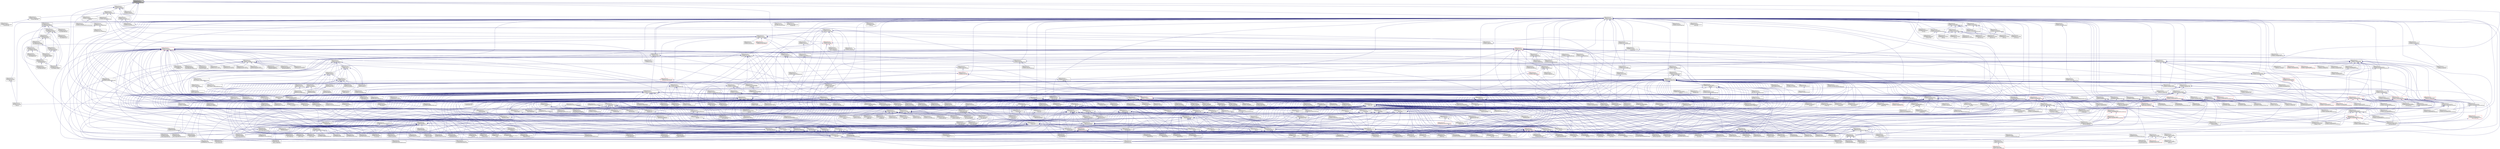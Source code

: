 digraph "3rdParty/trilinos-nox/packages/teuchos/core/src/Teuchos_Exceptions.hpp"
{
  edge [fontname="Helvetica",fontsize="10",labelfontname="Helvetica",labelfontsize="10"];
  node [fontname="Helvetica",fontsize="10",shape=record];
  Node6 [label="3rdParty/trilinos-nox\l/packages/teuchos/core\l/src/Teuchos_Exceptions.hpp",height=0.2,width=0.4,color="black", fillcolor="grey75", style="filled", fontcolor="black"];
  Node6 -> Node7 [dir="back",color="midnightblue",fontsize="10",style="solid",fontname="Helvetica"];
  Node7 [label="3rdParty/trilinos-nox\l/packages/teuchos/comm\l/test/ParameterList/ParameterList\l_yaml_Parallel.cpp",height=0.2,width=0.4,color="black", fillcolor="white", style="filled",URL="$dc/d0f/_parameter_list__yaml___parallel_8cpp.html"];
  Node6 -> Node8 [dir="back",color="midnightblue",fontsize="10",style="solid",fontname="Helvetica"];
  Node8 [label="3rdParty/trilinos-nox\l/packages/teuchos/core\l/src/Teuchos_RCPNode.hpp",height=0.2,width=0.4,color="black", fillcolor="white", style="filled",URL="$d3/d30/_teuchos___r_c_p_node_8hpp.html",tooltip="Reference-counted pointer node classes. "];
  Node8 -> Node9 [dir="back",color="midnightblue",fontsize="10",style="solid",fontname="Helvetica"];
  Node9 [label="3rdParty/trilinos-nox\l/packages/teuchos/core\l/src/Teuchos_RCPDecl.hpp",height=0.2,width=0.4,color="black", fillcolor="white", style="filled",URL="$d0/dbc/_teuchos___r_c_p_decl_8hpp.html",tooltip="Reference-counted pointer class and non-member templated function implementations. "];
  Node9 -> Node10 [dir="back",color="midnightblue",fontsize="10",style="solid",fontname="Helvetica"];
  Node10 [label="3rdParty/trilinos-nox\l/packages/teuchos/core\l/src/Teuchos_RCP.hpp",height=0.2,width=0.4,color="black", fillcolor="white", style="filled",URL="$d5/de4/_teuchos___r_c_p_8hpp.html",tooltip="Reference-counted pointer class and non-member templated function implementations. "];
  Node10 -> Node11 [dir="back",color="midnightblue",fontsize="10",style="solid",fontname="Helvetica"];
  Node11 [label="3rdParty/trilinos-nox\l/packages/belos/epetra\l/example/GCRODR/createEpetraProblem.hpp",height=0.2,width=0.4,color="black", fillcolor="white", style="filled",URL="$de/d94/example_2_g_c_r_o_d_r_2create_epetra_problem_8hpp.html"];
  Node11 -> Node12 [dir="back",color="midnightblue",fontsize="10",style="solid",fontname="Helvetica"];
  Node12 [label="3rdParty/trilinos-nox\l/packages/belos/epetra\l/example/GCRODR/createEpetraProblem.cpp",height=0.2,width=0.4,color="black", fillcolor="white", style="filled",URL="$da/dd2/example_2_g_c_r_o_d_r_2create_epetra_problem_8cpp.html"];
  Node11 -> Node13 [dir="back",color="midnightblue",fontsize="10",style="solid",fontname="Helvetica"];
  Node13 [label="3rdParty/trilinos-nox\l/packages/belos/epetra\l/example/GCRODR/PrecGCRODREpetra\lExFile.cpp",height=0.2,width=0.4,color="black", fillcolor="white", style="filled",URL="$df/d74/_prec_g_c_r_o_d_r_epetra_ex_file_8cpp.html"];
  Node10 -> Node14 [dir="back",color="midnightblue",fontsize="10",style="solid",fontname="Helvetica"];
  Node14 [label="3rdParty/trilinos-nox\l/packages/belos/epetra\l/example/RCG/createEpetraProblem.hpp",height=0.2,width=0.4,color="black", fillcolor="white", style="filled",URL="$dd/dc6/example_2_r_c_g_2create_epetra_problem_8hpp.html"];
  Node14 -> Node15 [dir="back",color="midnightblue",fontsize="10",style="solid",fontname="Helvetica"];
  Node15 [label="3rdParty/trilinos-nox\l/packages/belos/epetra\l/example/RCG/createEpetraProblem.cpp",height=0.2,width=0.4,color="black", fillcolor="white", style="filled",URL="$df/d4e/example_2_r_c_g_2create_epetra_problem_8cpp.html"];
  Node14 -> Node16 [dir="back",color="midnightblue",fontsize="10",style="solid",fontname="Helvetica"];
  Node16 [label="3rdParty/trilinos-nox\l/packages/belos/epetra\l/example/RCG/RCGEpetraExFile.cpp",height=0.2,width=0.4,color="black", fillcolor="white", style="filled",URL="$dd/dcf/_r_c_g_epetra_ex_file_8cpp.html"];
  Node10 -> Node17 [dir="back",color="midnightblue",fontsize="10",style="solid",fontname="Helvetica"];
  Node17 [label="3rdParty/trilinos-nox\l/packages/belos/epetra\l/example/TFQMR/createEpetraProblem.hpp",height=0.2,width=0.4,color="black", fillcolor="white", style="filled",URL="$de/d6f/example_2_t_f_q_m_r_2create_epetra_problem_8hpp.html"];
  Node17 -> Node18 [dir="back",color="midnightblue",fontsize="10",style="solid",fontname="Helvetica"];
  Node18 [label="3rdParty/trilinos-nox\l/packages/belos/epetra\l/example/TFQMR/createEpetraProblem.cpp",height=0.2,width=0.4,color="black", fillcolor="white", style="filled",URL="$d7/dec/example_2_t_f_q_m_r_2create_epetra_problem_8cpp.html"];
  Node17 -> Node19 [dir="back",color="midnightblue",fontsize="10",style="solid",fontname="Helvetica"];
  Node19 [label="3rdParty/trilinos-nox\l/packages/belos/epetra\l/example/TFQMR/PseudoBlockTFQMREpetra\lExFile.cpp",height=0.2,width=0.4,color="black", fillcolor="white", style="filled",URL="$da/d26/_pseudo_block_t_f_q_m_r_epetra_ex_file_8cpp.html"];
  Node17 -> Node20 [dir="back",color="midnightblue",fontsize="10",style="solid",fontname="Helvetica"];
  Node20 [label="3rdParty/trilinos-nox\l/packages/belos/epetra\l/example/TFQMR/TFQMREpetraExFile.cpp",height=0.2,width=0.4,color="black", fillcolor="white", style="filled",URL="$db/d90/_t_f_q_m_r_epetra_ex_file_8cpp.html"];
  Node10 -> Node21 [dir="back",color="midnightblue",fontsize="10",style="solid",fontname="Helvetica"];
  Node21 [label="3rdParty/trilinos-nox\l/packages/belos/epetra\l/test/BlockCG/createEpetraProblem.hpp",height=0.2,width=0.4,color="black", fillcolor="white", style="filled",URL="$d3/d4c/test_2_block_c_g_2create_epetra_problem_8hpp.html"];
  Node21 -> Node22 [dir="back",color="midnightblue",fontsize="10",style="solid",fontname="Helvetica"];
  Node22 [label="3rdParty/trilinos-nox\l/packages/belos/epetra\l/test/BlockCG/createEpetraProblem.cpp",height=0.2,width=0.4,color="black", fillcolor="white", style="filled",URL="$d4/db1/test_2_block_c_g_2create_epetra_problem_8cpp.html"];
  Node21 -> Node23 [dir="back",color="midnightblue",fontsize="10",style="solid",fontname="Helvetica"];
  Node23 [label="3rdParty/trilinos-nox\l/packages/belos/epetra\l/test/BlockCG/test_bl_cg_hb.cpp",height=0.2,width=0.4,color="black", fillcolor="white", style="filled",URL="$d5/df2/epetra_2test_2_block_c_g_2test__bl__cg__hb_8cpp.html"];
  Node21 -> Node24 [dir="back",color="midnightblue",fontsize="10",style="solid",fontname="Helvetica"];
  Node24 [label="3rdParty/trilinos-nox\l/packages/belos/epetra\l/test/BlockCG/test_bl_cg\l_set_res.cpp",height=0.2,width=0.4,color="black", fillcolor="white", style="filled",URL="$db/de1/test__bl__cg__set__res_8cpp.html"];
  Node21 -> Node25 [dir="back",color="midnightblue",fontsize="10",style="solid",fontname="Helvetica"];
  Node25 [label="3rdParty/trilinos-nox\l/packages/belos/epetra\l/test/BlockCG/test_bl_pcg_hb.cpp",height=0.2,width=0.4,color="black", fillcolor="white", style="filled",URL="$d5/df6/test__bl__pcg__hb_8cpp.html"];
  Node21 -> Node26 [dir="back",color="midnightblue",fontsize="10",style="solid",fontname="Helvetica"];
  Node26 [label="3rdParty/trilinos-nox\l/packages/belos/epetra\l/test/BlockCG/test_bl_pcg\l_set_res.cpp",height=0.2,width=0.4,color="black", fillcolor="white", style="filled",URL="$dc/d05/test__bl__pcg__set__res_8cpp.html"];
  Node21 -> Node27 [dir="back",color="midnightblue",fontsize="10",style="solid",fontname="Helvetica"];
  Node27 [label="3rdParty/trilinos-nox\l/packages/belos/epetra\l/test/BlockCG/test_pseudo\l_pcg_hb.cpp",height=0.2,width=0.4,color="black", fillcolor="white", style="filled",URL="$d7/de5/test__pseudo__pcg__hb_8cpp.html"];
  Node21 -> Node28 [dir="back",color="midnightblue",fontsize="10",style="solid",fontname="Helvetica"];
  Node28 [label="3rdParty/trilinos-nox\l/packages/belos/epetra\l/test/BlockCG/test_pseudo\l_stochastic_pcg_hb.cpp",height=0.2,width=0.4,color="black", fillcolor="white", style="filled",URL="$d8/de0/test__pseudo__stochastic__pcg__hb_8cpp.html"];
  Node21 -> Node29 [dir="back",color="midnightblue",fontsize="10",style="solid",fontname="Helvetica"];
  Node29 [label="3rdParty/trilinos-nox\l/packages/belos/epetra\l/test/BlockCG/test_resolve\l_cg_hb.cpp",height=0.2,width=0.4,color="black", fillcolor="white", style="filled",URL="$de/dcd/test__resolve__cg__hb_8cpp.html"];
  Node10 -> Node30 [dir="back",color="midnightblue",fontsize="10",style="solid",fontname="Helvetica"];
  Node30 [label="3rdParty/trilinos-nox\l/packages/belos/epetra\l/test/BlockGmres/createEpetraProblem.hpp",height=0.2,width=0.4,color="black", fillcolor="white", style="filled",URL="$d2/d7f/test_2_block_gmres_2create_epetra_problem_8hpp.html"];
  Node30 -> Node31 [dir="back",color="midnightblue",fontsize="10",style="solid",fontname="Helvetica"];
  Node31 [label="3rdParty/trilinos-nox\l/packages/belos/epetra\l/test/BlockGmres/createEpetraProblem.cpp",height=0.2,width=0.4,color="black", fillcolor="white", style="filled",URL="$da/d80/test_2_block_gmres_2create_epetra_problem_8cpp.html"];
  Node30 -> Node32 [dir="back",color="midnightblue",fontsize="10",style="solid",fontname="Helvetica"];
  Node32 [label="3rdParty/trilinos-nox\l/packages/belos/epetra\l/test/BlockGmres/test_bl\l_fgmres_hb.cpp",height=0.2,width=0.4,color="black", fillcolor="white", style="filled",URL="$de/d36/test__bl__fgmres__hb_8cpp.html"];
  Node30 -> Node33 [dir="back",color="midnightblue",fontsize="10",style="solid",fontname="Helvetica"];
  Node33 [label="3rdParty/trilinos-nox\l/packages/belos/epetra\l/test/BlockGmres/test_bl\l_gmres_diag.cpp",height=0.2,width=0.4,color="black", fillcolor="white", style="filled",URL="$de/dd8/test__bl__gmres__diag_8cpp.html"];
  Node30 -> Node34 [dir="back",color="midnightblue",fontsize="10",style="solid",fontname="Helvetica"];
  Node34 [label="3rdParty/trilinos-nox\l/packages/belos/epetra\l/test/BlockGmres/test_bl\l_gmres_hb.cpp",height=0.2,width=0.4,color="black", fillcolor="white", style="filled",URL="$d1/d3c/test__bl__gmres__hb_8cpp.html"];
  Node30 -> Node35 [dir="back",color="midnightblue",fontsize="10",style="solid",fontname="Helvetica"];
  Node35 [label="3rdParty/trilinos-nox\l/packages/belos/epetra\l/test/BlockGmres/test_bl\l_pgmres_hb.cpp",height=0.2,width=0.4,color="black", fillcolor="white", style="filled",URL="$d3/d98/test__bl__pgmres__hb_8cpp.html"];
  Node30 -> Node36 [dir="back",color="midnightblue",fontsize="10",style="solid",fontname="Helvetica"];
  Node36 [label="3rdParty/trilinos-nox\l/packages/belos/epetra\l/test/BlockGmres/test_pseudo\l_gmres_hb.cpp",height=0.2,width=0.4,color="black", fillcolor="white", style="filled",URL="$df/d70/test__pseudo__gmres__hb_8cpp.html"];
  Node30 -> Node37 [dir="back",color="midnightblue",fontsize="10",style="solid",fontname="Helvetica"];
  Node37 [label="3rdParty/trilinos-nox\l/packages/belos/epetra\l/test/BlockGmres/test_pseudo\l_pgmres_hb.cpp",height=0.2,width=0.4,color="black", fillcolor="white", style="filled",URL="$dd/dd8/test__pseudo__pgmres__hb_8cpp.html"];
  Node30 -> Node38 [dir="back",color="midnightblue",fontsize="10",style="solid",fontname="Helvetica"];
  Node38 [label="3rdParty/trilinos-nox\l/packages/belos/epetra\l/test/BlockGmres/test_resolve\l_gmres_hb.cpp",height=0.2,width=0.4,color="black", fillcolor="white", style="filled",URL="$dd/d05/test__resolve__gmres__hb_8cpp.html"];
  Node10 -> Node39 [dir="back",color="midnightblue",fontsize="10",style="solid",fontname="Helvetica"];
  Node39 [label="3rdParty/trilinos-nox\l/packages/belos/epetra\l/test/Epetra64Driver/cxx\l_main.cpp",height=0.2,width=0.4,color="black", fillcolor="white", style="filled",URL="$d1/db5/belos_2epetra_2test_2_epetra64_driver_2cxx__main_8cpp.html"];
  Node10 -> Node40 [dir="back",color="midnightblue",fontsize="10",style="solid",fontname="Helvetica"];
  Node40 [label="3rdParty/trilinos-nox\l/packages/belos/epetra\l/test/FixedPoint/createEpetraProblem.hpp",height=0.2,width=0.4,color="black", fillcolor="white", style="filled",URL="$d5/d72/test_2_fixed_point_2create_epetra_problem_8hpp.html"];
  Node40 -> Node41 [dir="back",color="midnightblue",fontsize="10",style="solid",fontname="Helvetica"];
  Node41 [label="3rdParty/trilinos-nox\l/packages/belos/epetra\l/test/FixedPoint/createEpetraProblem.cpp",height=0.2,width=0.4,color="black", fillcolor="white", style="filled",URL="$d5/d46/test_2_fixed_point_2create_epetra_problem_8cpp.html"];
  Node40 -> Node42 [dir="back",color="midnightblue",fontsize="10",style="solid",fontname="Helvetica"];
  Node42 [label="3rdParty/trilinos-nox\l/packages/belos/epetra\l/test/FixedPoint/test_fp_hb.cpp",height=0.2,width=0.4,color="black", fillcolor="white", style="filled",URL="$d0/de9/epetra_2test_2_fixed_point_2test__fp__hb_8cpp.html"];
  Node10 -> Node43 [dir="back",color="midnightblue",fontsize="10",style="solid",fontname="Helvetica"];
  Node43 [label="3rdParty/trilinos-nox\l/packages/belos/epetra\l/test/GCRODR/createEpetraProblem.hpp",height=0.2,width=0.4,color="black", fillcolor="white", style="filled",URL="$d9/d24/test_2_g_c_r_o_d_r_2create_epetra_problem_8hpp.html"];
  Node43 -> Node44 [dir="back",color="midnightblue",fontsize="10",style="solid",fontname="Helvetica"];
  Node44 [label="3rdParty/trilinos-nox\l/packages/belos/epetra\l/test/GCRODR/createEpetraProblem.cpp",height=0.2,width=0.4,color="black", fillcolor="white", style="filled",URL="$da/d21/test_2_g_c_r_o_d_r_2create_epetra_problem_8cpp.html"];
  Node43 -> Node45 [dir="back",color="midnightblue",fontsize="10",style="solid",fontname="Helvetica"];
  Node45 [label="3rdParty/trilinos-nox\l/packages/belos/epetra\l/test/GCRODR/test_prec\l_gcrodr_hb.cpp",height=0.2,width=0.4,color="black", fillcolor="white", style="filled",URL="$d1/d5a/test__prec__gcrodr__hb_8cpp.html"];
  Node10 -> Node46 [dir="back",color="midnightblue",fontsize="10",style="solid",fontname="Helvetica"];
  Node46 [label="3rdParty/trilinos-nox\l/packages/belos/epetra\l/test/hypre/hypre_Helpers.cpp",height=0.2,width=0.4,color="black", fillcolor="white", style="filled",URL="$d5/d43/hypre___helpers_8cpp.html"];
  Node10 -> Node47 [dir="back",color="midnightblue",fontsize="10",style="solid",fontname="Helvetica"];
  Node47 [label="3rdParty/trilinos-nox\l/packages/belos/epetra\l/test/hypre/hypre_UnitTest.cpp",height=0.2,width=0.4,color="black", fillcolor="white", style="filled",URL="$d9/dad/hypre___unit_test_8cpp.html"];
  Node10 -> Node48 [dir="back",color="midnightblue",fontsize="10",style="solid",fontname="Helvetica"];
  Node48 [label="3rdParty/trilinos-nox\l/packages/belos/epetra\l/test/MINRES/createEpetraProblem.hpp",height=0.2,width=0.4,color="black", fillcolor="white", style="filled",URL="$d4/d30/test_2_m_i_n_r_e_s_2create_epetra_problem_8hpp.html"];
  Node48 -> Node49 [dir="back",color="midnightblue",fontsize="10",style="solid",fontname="Helvetica"];
  Node49 [label="3rdParty/trilinos-nox\l/packages/belos/epetra\l/test/MINRES/createEpetraProblem.cpp",height=0.2,width=0.4,color="black", fillcolor="white", style="filled",URL="$dc/d94/test_2_m_i_n_r_e_s_2create_epetra_problem_8cpp.html"];
  Node48 -> Node50 [dir="back",color="midnightblue",fontsize="10",style="solid",fontname="Helvetica"];
  Node50 [label="3rdParty/trilinos-nox\l/packages/belos/epetra\l/test/MINRES/test_minres_hb.cpp",height=0.2,width=0.4,color="black", fillcolor="white", style="filled",URL="$d3/dfd/test__minres__hb_8cpp.html"];
  Node10 -> Node51 [dir="back",color="midnightblue",fontsize="10",style="solid",fontname="Helvetica"];
  Node51 [label="3rdParty/trilinos-nox\l/packages/belos/epetra\l/test/RCG/createEpetraProblem.hpp",height=0.2,width=0.4,color="black", fillcolor="white", style="filled",URL="$d7/d0c/test_2_r_c_g_2create_epetra_problem_8hpp.html"];
  Node51 -> Node52 [dir="back",color="midnightblue",fontsize="10",style="solid",fontname="Helvetica"];
  Node52 [label="3rdParty/trilinos-nox\l/packages/belos/epetra\l/test/RCG/createEpetraProblem.cpp",height=0.2,width=0.4,color="black", fillcolor="white", style="filled",URL="$dd/d70/test_2_r_c_g_2create_epetra_problem_8cpp.html"];
  Node51 -> Node53 [dir="back",color="midnightblue",fontsize="10",style="solid",fontname="Helvetica"];
  Node53 [label="3rdParty/trilinos-nox\l/packages/belos/epetra\l/test/RCG/test_prec_rcg_hb.cpp",height=0.2,width=0.4,color="black", fillcolor="white", style="filled",URL="$de/dd3/test__prec__rcg__hb_8cpp.html"];
  Node51 -> Node54 [dir="back",color="midnightblue",fontsize="10",style="solid",fontname="Helvetica"];
  Node54 [label="3rdParty/trilinos-nox\l/packages/belos/epetra\l/test/RCG/test_rcg_hb.cpp",height=0.2,width=0.4,color="black", fillcolor="white", style="filled",URL="$df/de7/test__rcg__hb_8cpp.html"];
  Node10 -> Node55 [dir="back",color="midnightblue",fontsize="10",style="solid",fontname="Helvetica"];
  Node55 [label="3rdParty/trilinos-nox\l/packages/belos/epetra\l/test/TFQMR/createEpetraProblem.hpp",height=0.2,width=0.4,color="black", fillcolor="white", style="filled",URL="$dd/d1e/test_2_t_f_q_m_r_2create_epetra_problem_8hpp.html"];
  Node55 -> Node56 [dir="back",color="midnightblue",fontsize="10",style="solid",fontname="Helvetica"];
  Node56 [label="3rdParty/trilinos-nox\l/packages/belos/epetra\l/test/TFQMR/createEpetraProblem.cpp",height=0.2,width=0.4,color="black", fillcolor="white", style="filled",URL="$d4/dee/test_2_t_f_q_m_r_2create_epetra_problem_8cpp.html"];
  Node55 -> Node57 [dir="back",color="midnightblue",fontsize="10",style="solid",fontname="Helvetica"];
  Node57 [label="3rdParty/trilinos-nox\l/packages/belos/epetra\l/test/TFQMR/test_pseudo\l_ptfqmr_hb.cpp",height=0.2,width=0.4,color="black", fillcolor="white", style="filled",URL="$d1/dfe/test__pseudo__ptfqmr__hb_8cpp.html"];
  Node55 -> Node58 [dir="back",color="midnightblue",fontsize="10",style="solid",fontname="Helvetica"];
  Node58 [label="3rdParty/trilinos-nox\l/packages/belos/epetra\l/test/TFQMR/test_pseudo\l_tfqmr_hb.cpp",height=0.2,width=0.4,color="black", fillcolor="white", style="filled",URL="$d9/d72/test__pseudo__tfqmr__hb_8cpp.html"];
  Node55 -> Node59 [dir="back",color="midnightblue",fontsize="10",style="solid",fontname="Helvetica"];
  Node59 [label="3rdParty/trilinos-nox\l/packages/belos/epetra\l/test/TFQMR/test_ptfqmr_hb.cpp",height=0.2,width=0.4,color="black", fillcolor="white", style="filled",URL="$d6/d5c/test__ptfqmr__hb_8cpp.html"];
  Node55 -> Node60 [dir="back",color="midnightblue",fontsize="10",style="solid",fontname="Helvetica"];
  Node60 [label="3rdParty/trilinos-nox\l/packages/belos/epetra\l/test/TFQMR/test_tfqmr_hb.cpp",height=0.2,width=0.4,color="black", fillcolor="white", style="filled",URL="$d3/dfd/test__tfqmr__hb_8cpp.html"];
  Node10 -> Node61 [dir="back",color="midnightblue",fontsize="10",style="solid",fontname="Helvetica"];
  Node61 [label="3rdParty/trilinos-nox\l/packages/belos/src/BelosIteration.hpp",height=0.2,width=0.4,color="black", fillcolor="white", style="filled",URL="$d1/dad/_belos_iteration_8hpp.html",tooltip="Pure virtual base class which describes the basic interface to the linear solver iteration. "];
  Node61 -> Node62 [dir="back",color="midnightblue",fontsize="10",style="solid",fontname="Helvetica"];
  Node62 [label="3rdParty/trilinos-nox\l/packages/belos/src/BelosCGIteration.hpp",height=0.2,width=0.4,color="black", fillcolor="white", style="filled",URL="$d0/d86/_belos_c_g_iteration_8hpp.html",tooltip="Pure virtual base class which augments the basic interface for a conjugate gradient linear solver ite..."];
  Node62 -> Node63 [dir="back",color="midnightblue",fontsize="10",style="solid",fontname="Helvetica"];
  Node63 [label="3rdParty/trilinos-nox\l/packages/belos/src/BelosBi\lCGStabIter.hpp",height=0.2,width=0.4,color="black", fillcolor="white", style="filled",URL="$dd/dd5/_belos_bi_c_g_stab_iter_8hpp.html",tooltip="Belos concrete class for performing the pseudo-block BiCGStab iteration. "];
  Node63 -> Node64 [dir="back",color="midnightblue",fontsize="10",style="solid",fontname="Helvetica"];
  Node64 [label="3rdParty/trilinos-nox\l/packages/belos/src/BelosBi\lCGStabSolMgr.hpp",height=0.2,width=0.4,color="black", fillcolor="white", style="filled",URL="$db/d14/_belos_bi_c_g_stab_sol_mgr_8hpp.html",tooltip="The Belos::BiCGStabSolMgr provides a solver manager for the BiCGStab linear solver. "];
  Node64 -> Node65 [dir="back",color="midnightblue",fontsize="10",style="solid",fontname="Helvetica"];
  Node65 [label="3rdParty/trilinos-nox\l/packages/belos/epetra\l/test/BiCGStab/PrecBiCGStabExFile.cpp",height=0.2,width=0.4,color="black", fillcolor="white", style="filled",URL="$dc/ddd/_prec_bi_c_g_stab_ex_file_8cpp.html"];
  Node64 -> Node66 [dir="back",color="midnightblue",fontsize="10",style="solid",fontname="Helvetica"];
  Node66 [label="3rdParty/trilinos-nox\l/packages/belos/src/BelosSolver\lFactory.hpp",height=0.2,width=0.4,color="black", fillcolor="white", style="filled",URL="$da/d4e/_belos_solver_factory_8hpp.html"];
  Node66 -> Node67 [dir="back",color="midnightblue",fontsize="10",style="solid",fontname="Helvetica"];
  Node67 [label="3rdParty/trilinos-nox\l/packages/belos/doc/parameter\lList/createValidParameterList.cpp",height=0.2,width=0.4,color="black", fillcolor="white", style="filled",URL="$d1/db5/create_valid_parameter_list_8cpp.html"];
  Node66 -> Node50 [dir="back",color="midnightblue",fontsize="10",style="solid",fontname="Helvetica"];
  Node66 -> Node68 [dir="back",color="midnightblue",fontsize="10",style="solid",fontname="Helvetica"];
  Node68 [label="3rdParty/trilinos-nox\l/packages/belos/epetra\l/test/SolverFactory/test\l_solver_factory.cpp",height=0.2,width=0.4,color="black", fillcolor="white", style="filled",URL="$d0/d85/test__solver__factory_8cpp.html",tooltip="Test Belos::SolverFactory with Epetra. "];
  Node66 -> Node69 [dir="back",color="midnightblue",fontsize="10",style="solid",fontname="Helvetica"];
  Node69 [label="3rdParty/trilinos-nox\l/packages/belos/src/Belos\l_Details_LinearSolver.hpp",height=0.2,width=0.4,color="black", fillcolor="white", style="filled",URL="$d2/d2c/_belos___details___linear_solver_8hpp.html",tooltip="Implementation of Trilinos::Details::LinearSolver. "];
  Node69 -> Node70 [dir="back",color="midnightblue",fontsize="10",style="solid",fontname="Helvetica"];
  Node70 [label="3rdParty/trilinos-nox\l/packages/belos/src/Belos\l_Details_LinearSolverFactory.hpp",height=0.2,width=0.4,color="red", fillcolor="white", style="filled",URL="$d1/de3/_belos___details___linear_solver_factory_8hpp.html",tooltip="Implementation of Trilinos::Details::LinearSolverFactory. "];
  Node66 -> Node70 [dir="back",color="midnightblue",fontsize="10",style="solid",fontname="Helvetica"];
  Node66 -> Node73 [dir="back",color="midnightblue",fontsize="10",style="solid",fontname="Helvetica"];
  Node73 [label="3rdParty/trilinos-nox\l/packages/belos/test\l/Factory/Factory.cpp",height=0.2,width=0.4,color="black", fillcolor="white", style="filled",URL="$de/d5d/3rd_party_2trilinos-nox_2packages_2belos_2test_2_factory_2_factory_8cpp.html"];
  Node66 -> Node74 [dir="back",color="midnightblue",fontsize="10",style="solid",fontname="Helvetica"];
  Node74 [label="3rdParty/trilinos-nox\l/packages/belos/test\l/RealSolverManager/test\l_factory_complex.cpp",height=0.2,width=0.4,color="black", fillcolor="white", style="filled",URL="$de/d3d/test__factory__complex_8cpp.html"];
  Node66 -> Node75 [dir="back",color="midnightblue",fontsize="10",style="solid",fontname="Helvetica"];
  Node75 [label="3rdParty/trilinos-nox\l/packages/belos/tpetra\l/test/LinearSolverFactory\l/LinearSolverFactory.cpp",height=0.2,width=0.4,color="black", fillcolor="white", style="filled",URL="$d1/d2d/_linear_solver_factory_8cpp.html"];
  Node66 -> Node76 [dir="back",color="midnightblue",fontsize="10",style="solid",fontname="Helvetica"];
  Node76 [label="3rdParty/trilinos-nox\l/packages/belos/tpetra\l/test/MultipleSolves/MultipleSolves.cpp",height=0.2,width=0.4,color="black", fillcolor="white", style="filled",URL="$db/de2/_multiple_solves_8cpp.html"];
  Node64 -> Node73 [dir="back",color="midnightblue",fontsize="10",style="solid",fontname="Helvetica"];
  Node62 -> Node77 [dir="back",color="midnightblue",fontsize="10",style="solid",fontname="Helvetica"];
  Node77 [label="3rdParty/trilinos-nox\l/packages/belos/src/BelosBlock\lCGIter.hpp",height=0.2,width=0.4,color="black", fillcolor="white", style="filled",URL="$d8/d06/_belos_block_c_g_iter_8hpp.html",tooltip="Belos concrete class for performing the block conjugate-gradient (CG) iteration. "];
  Node77 -> Node78 [dir="back",color="midnightblue",fontsize="10",style="solid",fontname="Helvetica"];
  Node78 [label="3rdParty/trilinos-nox\l/packages/belos/src/BelosBlock\lCGSolMgr.hpp",height=0.2,width=0.4,color="black", fillcolor="white", style="filled",URL="$da/d79/_belos_block_c_g_sol_mgr_8hpp.html",tooltip="The Belos::BlockCGSolMgr provides a solver manager for the BlockCG linear solver. ..."];
  Node78 -> Node79 [dir="back",color="midnightblue",fontsize="10",style="solid",fontname="Helvetica"];
  Node79 [label="3rdParty/trilinos-nox\l/packages/belos/epetra\l/example/BlockCG/BlockCGEpetra\lExFile.cpp",height=0.2,width=0.4,color="black", fillcolor="white", style="filled",URL="$d7/dde/_block_c_g_epetra_ex_file_8cpp.html"];
  Node78 -> Node80 [dir="back",color="midnightblue",fontsize="10",style="solid",fontname="Helvetica"];
  Node80 [label="3rdParty/trilinos-nox\l/packages/belos/epetra\l/example/BlockCG/BlockPrecCGEpetra\lExFile.cpp",height=0.2,width=0.4,color="black", fillcolor="white", style="filled",URL="$d9/d38/_block_prec_c_g_epetra_ex_file_8cpp.html"];
  Node78 -> Node81 [dir="back",color="midnightblue",fontsize="10",style="solid",fontname="Helvetica"];
  Node81 [label="3rdParty/trilinos-nox\l/packages/belos/epetra\l/src/BelosEpetraOperator.h",height=0.2,width=0.4,color="black", fillcolor="white", style="filled",URL="$d7/d50/_belos_epetra_operator_8h.html",tooltip="This file provides an Epetra_Operator interface so Belos can be integrated into other codes as an abs..."];
  Node81 -> Node82 [dir="back",color="midnightblue",fontsize="10",style="solid",fontname="Helvetica"];
  Node82 [label="3rdParty/trilinos-nox\l/packages/belos/epetra\l/src/BelosEpetraOperator.cpp",height=0.2,width=0.4,color="black", fillcolor="white", style="filled",URL="$d8/d97/_belos_epetra_operator_8cpp.html",tooltip="This file provides the implementation for an Epetra_Operator interface so Belos can be integrated int..."];
  Node81 -> Node32 [dir="back",color="midnightblue",fontsize="10",style="solid",fontname="Helvetica"];
  Node81 -> Node33 [dir="back",color="midnightblue",fontsize="10",style="solid",fontname="Helvetica"];
  Node78 -> Node23 [dir="back",color="midnightblue",fontsize="10",style="solid",fontname="Helvetica"];
  Node78 -> Node24 [dir="back",color="midnightblue",fontsize="10",style="solid",fontname="Helvetica"];
  Node78 -> Node25 [dir="back",color="midnightblue",fontsize="10",style="solid",fontname="Helvetica"];
  Node78 -> Node26 [dir="back",color="midnightblue",fontsize="10",style="solid",fontname="Helvetica"];
  Node78 -> Node29 [dir="back",color="midnightblue",fontsize="10",style="solid",fontname="Helvetica"];
  Node78 -> Node39 [dir="back",color="midnightblue",fontsize="10",style="solid",fontname="Helvetica"];
  Node78 -> Node66 [dir="back",color="midnightblue",fontsize="10",style="solid",fontname="Helvetica"];
  Node78 -> Node83 [dir="back",color="midnightblue",fontsize="10",style="solid",fontname="Helvetica"];
  Node83 [label="3rdParty/trilinos-nox\l/packages/belos/test\l/BlockCG/test_bl_cg_complex\l_hb.cpp",height=0.2,width=0.4,color="black", fillcolor="white", style="filled",URL="$df/d4e/test_2_block_c_g_2test__bl__cg__complex__hb_8cpp.html"];
  Node78 -> Node73 [dir="back",color="midnightblue",fontsize="10",style="solid",fontname="Helvetica"];
  Node78 -> Node84 [dir="back",color="midnightblue",fontsize="10",style="solid",fontname="Helvetica"];
  Node84 [label="3rdParty/trilinos-nox\l/packages/belos/tpetra\l/test/BlockCG/test_bl_cg\l_complex_hb.cpp",height=0.2,width=0.4,color="black", fillcolor="white", style="filled",URL="$d3/de7/tpetra_2test_2_block_c_g_2test__bl__cg__complex__hb_8cpp.html"];
  Node78 -> Node85 [dir="back",color="midnightblue",fontsize="10",style="solid",fontname="Helvetica"];
  Node85 [label="3rdParty/trilinos-nox\l/packages/belos/tpetra\l/test/BlockCG/test_bl_cg_hb.cpp",height=0.2,width=0.4,color="black", fillcolor="white", style="filled",URL="$d4/de2/tpetra_2test_2_block_c_g_2test__bl__cg__hb_8cpp.html"];
  Node78 -> Node86 [dir="back",color="midnightblue",fontsize="10",style="solid",fontname="Helvetica"];
  Node86 [label="3rdParty/trilinos-nox\l/packages/belos/tpetra\l/test/FixedPoint/test_fp_hb.cpp",height=0.2,width=0.4,color="black", fillcolor="white", style="filled",URL="$d6/d88/tpetra_2test_2_fixed_point_2test__fp__hb_8cpp.html"];
  Node62 -> Node87 [dir="back",color="midnightblue",fontsize="10",style="solid",fontname="Helvetica"];
  Node87 [label="3rdParty/trilinos-nox\l/packages/belos/src/BelosCGIter.hpp",height=0.2,width=0.4,color="black", fillcolor="white", style="filled",URL="$d4/d54/_belos_c_g_iter_8hpp.html",tooltip="Belos concrete class for performing the conjugate-gradient (CG) iteration. "];
  Node87 -> Node78 [dir="back",color="midnightblue",fontsize="10",style="solid",fontname="Helvetica"];
  Node87 -> Node88 [dir="back",color="midnightblue",fontsize="10",style="solid",fontname="Helvetica"];
  Node88 [label="3rdParty/trilinos-nox\l/packages/belos/src/BelosFixed\lPointSolMgr.hpp",height=0.2,width=0.4,color="black", fillcolor="white", style="filled",URL="$d0/d69/_belos_fixed_point_sol_mgr_8hpp.html",tooltip="The Belos::FixedPointSolMgr provides a solver manager for the FixedPoint linear solver. "];
  Node88 -> Node42 [dir="back",color="midnightblue",fontsize="10",style="solid",fontname="Helvetica"];
  Node88 -> Node66 [dir="back",color="midnightblue",fontsize="10",style="solid",fontname="Helvetica"];
  Node88 -> Node73 [dir="back",color="midnightblue",fontsize="10",style="solid",fontname="Helvetica"];
  Node62 -> Node89 [dir="back",color="midnightblue",fontsize="10",style="solid",fontname="Helvetica"];
  Node89 [label="3rdParty/trilinos-nox\l/packages/belos/src/BelosPseudo\lBlockCGIter.hpp",height=0.2,width=0.4,color="black", fillcolor="white", style="filled",URL="$de/df3/_belos_pseudo_block_c_g_iter_8hpp.html",tooltip="Belos concrete class for performing the pseudo-block CG iteration. "];
  Node89 -> Node90 [dir="back",color="midnightblue",fontsize="10",style="solid",fontname="Helvetica"];
  Node90 [label="3rdParty/trilinos-nox\l/packages/belos/src/BelosPseudo\lBlockCGSolMgr.hpp",height=0.2,width=0.4,color="black", fillcolor="white", style="filled",URL="$de/d01/_belos_pseudo_block_c_g_sol_mgr_8hpp.html",tooltip="The Belos::PseudoBlockCGSolMgr provides a solver manager for the BlockCG linear solver. "];
  Node90 -> Node91 [dir="back",color="midnightblue",fontsize="10",style="solid",fontname="Helvetica"];
  Node91 [label="3rdParty/trilinos-nox\l/packages/belos/epetra\l/example/BlockCG/PseudoBlockCGEpetra\lExFile.cpp",height=0.2,width=0.4,color="black", fillcolor="white", style="filled",URL="$d1/dd3/_pseudo_block_c_g_epetra_ex_file_8cpp.html"];
  Node90 -> Node92 [dir="back",color="midnightblue",fontsize="10",style="solid",fontname="Helvetica"];
  Node92 [label="3rdParty/trilinos-nox\l/packages/belos/epetra\l/example/BlockCG/PseudoBlockPrec\lCGEpetraExFile.cpp",height=0.2,width=0.4,color="black", fillcolor="white", style="filled",URL="$dc/d74/_pseudo_block_prec_c_g_epetra_ex_file_8cpp.html"];
  Node90 -> Node81 [dir="back",color="midnightblue",fontsize="10",style="solid",fontname="Helvetica"];
  Node90 -> Node93 [dir="back",color="midnightblue",fontsize="10",style="solid",fontname="Helvetica"];
  Node93 [label="3rdParty/trilinos-nox\l/packages/belos/epetra\l/test/BlockCG/test_pseudo\l_cg_indefinite.cpp",height=0.2,width=0.4,color="black", fillcolor="white", style="filled",URL="$d4/df6/test__pseudo__cg__indefinite_8cpp.html"];
  Node90 -> Node27 [dir="back",color="midnightblue",fontsize="10",style="solid",fontname="Helvetica"];
  Node90 -> Node29 [dir="back",color="midnightblue",fontsize="10",style="solid",fontname="Helvetica"];
  Node90 -> Node66 [dir="back",color="midnightblue",fontsize="10",style="solid",fontname="Helvetica"];
  Node90 -> Node73 [dir="back",color="midnightblue",fontsize="10",style="solid",fontname="Helvetica"];
  Node90 -> Node94 [dir="back",color="midnightblue",fontsize="10",style="solid",fontname="Helvetica"];
  Node94 [label="3rdParty/trilinos-nox\l/packages/belos/tpetra\l/example/WrapTpetraSolver\l/wrapTpetraSolver.cpp",height=0.2,width=0.4,color="black", fillcolor="white", style="filled",URL="$d7/d58/wrap_tpetra_solver_8cpp.html",tooltip="Example of how to wrap a \"native\" solver as a Belos solver. "];
  Node90 -> Node95 [dir="back",color="midnightblue",fontsize="10",style="solid",fontname="Helvetica"];
  Node95 [label="3rdParty/trilinos-nox\l/packages/belos/tpetra\l/test/BlockCG/test_bl_cg\l_hb_multiprec.cpp",height=0.2,width=0.4,color="black", fillcolor="white", style="filled",URL="$d4/d8c/test__bl__cg__hb__multiprec_8cpp.html"];
  Node90 -> Node96 [dir="back",color="midnightblue",fontsize="10",style="solid",fontname="Helvetica"];
  Node96 [label="3rdParty/trilinos-nox\l/packages/belos/tpetra\l/test/BlockCG/test_pseudo\l_bl_cg_hb.cpp",height=0.2,width=0.4,color="black", fillcolor="white", style="filled",URL="$da/dbd/test__pseudo__bl__cg__hb_8cpp.html"];
  Node62 -> Node97 [dir="back",color="midnightblue",fontsize="10",style="solid",fontname="Helvetica"];
  Node97 [label="3rdParty/trilinos-nox\l/packages/belos/src/BelosStochastic\lCGIteration.hpp",height=0.2,width=0.4,color="black", fillcolor="white", style="filled",URL="$d2/d55/_belos_stochastic_c_g_iteration_8hpp.html",tooltip="Pure virtual base class which augments the basic interface for a stochastic conjugate gradient linear..."];
  Node97 -> Node98 [dir="back",color="midnightblue",fontsize="10",style="solid",fontname="Helvetica"];
  Node98 [label="3rdParty/trilinos-nox\l/packages/belos/src/BelosPseudo\lBlockStochasticCGIter.hpp",height=0.2,width=0.4,color="black", fillcolor="white", style="filled",URL="$de/d19/_belos_pseudo_block_stochastic_c_g_iter_8hpp.html",tooltip="Belos concrete class for performing the stochastic pseudo-block CG iteration. "];
  Node98 -> Node99 [dir="back",color="midnightblue",fontsize="10",style="solid",fontname="Helvetica"];
  Node99 [label="3rdParty/trilinos-nox\l/packages/belos/src/BelosPseudo\lBlockStochasticCGSolMgr.hpp",height=0.2,width=0.4,color="black", fillcolor="white", style="filled",URL="$d7/d38/_belos_pseudo_block_stochastic_c_g_sol_mgr_8hpp.html",tooltip="The Belos::PseudoBlockStochasticCGSolMgr provides a solver manager for the stochastic BlockCG linear ..."];
  Node99 -> Node28 [dir="back",color="midnightblue",fontsize="10",style="solid",fontname="Helvetica"];
  Node99 -> Node66 [dir="back",color="midnightblue",fontsize="10",style="solid",fontname="Helvetica"];
  Node99 -> Node100 [dir="back",color="midnightblue",fontsize="10",style="solid",fontname="Helvetica"];
  Node100 [label="3rdParty/trilinos-nox\l/packages/belos/tpetra\l/test/BlockCG/test_pseudo\l_stochastic_cg_hb.cpp",height=0.2,width=0.4,color="black", fillcolor="white", style="filled",URL="$d4/de4/test__pseudo__stochastic__cg__hb_8cpp.html"];
  Node61 -> Node101 [dir="back",color="midnightblue",fontsize="10",style="solid",fontname="Helvetica"];
  Node101 [label="3rdParty/trilinos-nox\l/packages/belos/src/BelosStatus\lTest.hpp",height=0.2,width=0.4,color="black", fillcolor="white", style="filled",URL="$dd/dfb/_belos_status_test_8hpp.html",tooltip="Pure virtual base class for defining the status testing capabilities of Belos. "];
  Node101 -> Node81 [dir="back",color="midnightblue",fontsize="10",style="solid",fontname="Helvetica"];
  Node101 -> Node63 [dir="back",color="midnightblue",fontsize="10",style="solid",fontname="Helvetica"];
  Node101 -> Node102 [dir="back",color="midnightblue",fontsize="10",style="solid",fontname="Helvetica"];
  Node102 [label="3rdParty/trilinos-nox\l/packages/belos/src/BelosStatus\lTestCombo.hpp",height=0.2,width=0.4,color="black", fillcolor="white", style="filled",URL="$d4/da8/_belos_status_test_combo_8hpp.html",tooltip="Belos::StatusTest for logically combining several status tests. "];
  Node102 -> Node103 [dir="back",color="midnightblue",fontsize="10",style="solid",fontname="Helvetica"];
  Node103 [label="3rdParty/trilinos-nox\l/packages/belos/src/BelosSolver\lManager.hpp",height=0.2,width=0.4,color="black", fillcolor="white", style="filled",URL="$d9/de2/_belos_solver_manager_8hpp.html",tooltip="Pure virtual base class which describes the basic interface for a solver manager. ..."];
  Node103 -> Node66 [dir="back",color="midnightblue",fontsize="10",style="solid",fontname="Helvetica"];
  Node103 -> Node64 [dir="back",color="midnightblue",fontsize="10",style="solid",fontname="Helvetica"];
  Node103 -> Node78 [dir="back",color="midnightblue",fontsize="10",style="solid",fontname="Helvetica"];
  Node103 -> Node104 [dir="back",color="midnightblue",fontsize="10",style="solid",fontname="Helvetica"];
  Node104 [label="3rdParty/trilinos-nox\l/packages/belos/src/BelosBlock\lGCRODRSolMgr.hpp",height=0.2,width=0.4,color="black", fillcolor="white", style="filled",URL="$dc/d53/_belos_block_g_c_r_o_d_r_sol_mgr_8hpp.html",tooltip="A solver manager for the Block GCRO-DR (Block Recycling GMRES) linear solver. "];
  Node104 -> Node105 [dir="back",color="midnightblue",fontsize="10",style="solid",fontname="Helvetica"];
  Node105 [label="3rdParty/trilinos-nox\l/packages/belos/tpetra\l/test/BlockGCRODR/test\l_block_gcrodr.cpp",height=0.2,width=0.4,color="black", fillcolor="white", style="filled",URL="$dc/d6b/test__block__gcrodr_8cpp.html"];
  Node103 -> Node106 [dir="back",color="midnightblue",fontsize="10",style="solid",fontname="Helvetica"];
  Node106 [label="3rdParty/trilinos-nox\l/packages/belos/src/BelosBlock\lGmresSolMgr.hpp",height=0.2,width=0.4,color="black", fillcolor="white", style="filled",URL="$d6/d92/_belos_block_gmres_sol_mgr_8hpp.html",tooltip="The Belos::BlockGmresSolMgr provides a solver manager for the BlockGmres linear solver. "];
  Node106 -> Node107 [dir="back",color="midnightblue",fontsize="10",style="solid",fontname="Helvetica"];
  Node107 [label="3rdParty/trilinos-nox\l/packages/belos/epetra\l/example/BlockGmres/BlockFlexGmres\lEpetraExFile.cpp",height=0.2,width=0.4,color="black", fillcolor="white", style="filled",URL="$d6/da8/_block_flex_gmres_epetra_ex_file_8cpp.html"];
  Node106 -> Node108 [dir="back",color="midnightblue",fontsize="10",style="solid",fontname="Helvetica"];
  Node108 [label="3rdParty/trilinos-nox\l/packages/belos/epetra\l/example/BlockGmres/BlockGmres\lEpetraExFile.cpp",height=0.2,width=0.4,color="black", fillcolor="white", style="filled",URL="$d9/d34/_block_gmres_epetra_ex_file_8cpp.html"];
  Node106 -> Node109 [dir="back",color="midnightblue",fontsize="10",style="solid",fontname="Helvetica"];
  Node109 [label="3rdParty/trilinos-nox\l/packages/belos/epetra\l/example/BlockGmres/BlockGmres\lPolyEpetraExFile.cpp",height=0.2,width=0.4,color="black", fillcolor="white", style="filled",URL="$dc/d56/_block_gmres_poly_epetra_ex_file_8cpp.html"];
  Node106 -> Node110 [dir="back",color="midnightblue",fontsize="10",style="solid",fontname="Helvetica"];
  Node110 [label="3rdParty/trilinos-nox\l/packages/belos/epetra\l/example/BlockGmres/BlockPrecGmres\lEpetraExFile.cpp",height=0.2,width=0.4,color="black", fillcolor="white", style="filled",URL="$d1/d03/_block_prec_gmres_epetra_ex_file_8cpp.html"];
  Node106 -> Node81 [dir="back",color="midnightblue",fontsize="10",style="solid",fontname="Helvetica"];
  Node106 -> Node32 [dir="back",color="midnightblue",fontsize="10",style="solid",fontname="Helvetica"];
  Node106 -> Node33 [dir="back",color="midnightblue",fontsize="10",style="solid",fontname="Helvetica"];
  Node106 -> Node34 [dir="back",color="midnightblue",fontsize="10",style="solid",fontname="Helvetica"];
  Node106 -> Node35 [dir="back",color="midnightblue",fontsize="10",style="solid",fontname="Helvetica"];
  Node106 -> Node38 [dir="back",color="midnightblue",fontsize="10",style="solid",fontname="Helvetica"];
  Node106 -> Node66 [dir="back",color="midnightblue",fontsize="10",style="solid",fontname="Helvetica"];
  Node106 -> Node111 [dir="back",color="midnightblue",fontsize="10",style="solid",fontname="Helvetica"];
  Node111 [label="3rdParty/trilinos-nox\l/packages/belos/test\l/BlockGmres/test_bl_gmres\l_complex_hb.cpp",height=0.2,width=0.4,color="black", fillcolor="white", style="filled",URL="$d2/d50/test__bl__gmres__complex__hb_8cpp.html"];
  Node106 -> Node73 [dir="back",color="midnightblue",fontsize="10",style="solid",fontname="Helvetica"];
  Node106 -> Node112 [dir="back",color="midnightblue",fontsize="10",style="solid",fontname="Helvetica"];
  Node112 [label="3rdParty/trilinos-nox\l/packages/belos/tpetra\l/test/BlockGmres/test_bl\l_gmres_hb_df.cpp",height=0.2,width=0.4,color="black", fillcolor="white", style="filled",URL="$d8/d21/test__bl__gmres__hb__df_8cpp.html"];
  Node103 -> Node88 [dir="back",color="midnightblue",fontsize="10",style="solid",fontname="Helvetica"];
  Node103 -> Node113 [dir="back",color="midnightblue",fontsize="10",style="solid",fontname="Helvetica"];
  Node113 [label="3rdParty/trilinos-nox\l/packages/belos/src/BelosGCRODRSol\lMgr.hpp",height=0.2,width=0.4,color="black", fillcolor="white", style="filled",URL="$d3/dd2/_belos_g_c_r_o_d_r_sol_mgr_8hpp.html",tooltip="Declaration and definition of Belos::GCRODRSolMgr, which implements the GCRODR (recycling GMRES) solv..."];
  Node113 -> Node114 [dir="back",color="midnightblue",fontsize="10",style="solid",fontname="Helvetica"];
  Node114 [label="3rdParty/trilinos-nox\l/packages/belos/epetra\l/example/GCRODR/GCRODREpetraEx\lFile.cpp",height=0.2,width=0.4,color="black", fillcolor="white", style="filled",URL="$de/db8/_g_c_r_o_d_r_epetra_ex_file_8cpp.html"];
  Node113 -> Node13 [dir="back",color="midnightblue",fontsize="10",style="solid",fontname="Helvetica"];
  Node113 -> Node115 [dir="back",color="midnightblue",fontsize="10",style="solid",fontname="Helvetica"];
  Node115 [label="3rdParty/trilinos-nox\l/packages/belos/epetra\l/test/GCRODR/test_gcrodr_hb.cpp",height=0.2,width=0.4,color="black", fillcolor="white", style="filled",URL="$d0/d0b/test__gcrodr__hb_8cpp.html"];
  Node113 -> Node45 [dir="back",color="midnightblue",fontsize="10",style="solid",fontname="Helvetica"];
  Node113 -> Node66 [dir="back",color="midnightblue",fontsize="10",style="solid",fontname="Helvetica"];
  Node113 -> Node73 [dir="back",color="midnightblue",fontsize="10",style="solid",fontname="Helvetica"];
  Node113 -> Node116 [dir="back",color="midnightblue",fontsize="10",style="solid",fontname="Helvetica"];
  Node116 [label="3rdParty/trilinos-nox\l/packages/belos/test\l/GCRODR/test_gcrodr_complex\l_hb.cpp",height=0.2,width=0.4,color="black", fillcolor="white", style="filled",URL="$d4/d8d/test__gcrodr__complex__hb_8cpp.html"];
  Node113 -> Node117 [dir="back",color="midnightblue",fontsize="10",style="solid",fontname="Helvetica"];
  Node117 [label="3rdParty/trilinos-nox\l/packages/belos/test\l/RealSolverManager/test\l_gcrodr_complex.cpp",height=0.2,width=0.4,color="black", fillcolor="white", style="filled",URL="$dd/dd3/test__gcrodr__complex_8cpp.html"];
  Node103 -> Node118 [dir="back",color="midnightblue",fontsize="10",style="solid",fontname="Helvetica"];
  Node118 [label="3rdParty/trilinos-nox\l/packages/belos/src/BelosGmres\lPolySolMgr.hpp",height=0.2,width=0.4,color="black", fillcolor="white", style="filled",URL="$dd/d95/_belos_gmres_poly_sol_mgr_8hpp.html",tooltip="Declaration and definition of Belos::GmresPolySolMgr (hybrid block GMRES linear solver). "];
  Node118 -> Node109 [dir="back",color="midnightblue",fontsize="10",style="solid",fontname="Helvetica"];
  Node118 -> Node66 [dir="back",color="midnightblue",fontsize="10",style="solid",fontname="Helvetica"];
  Node103 -> Node119 [dir="back",color="midnightblue",fontsize="10",style="solid",fontname="Helvetica"];
  Node119 [label="3rdParty/trilinos-nox\l/packages/belos/src/BelosLSQRSol\lMgr.hpp",height=0.2,width=0.4,color="black", fillcolor="white", style="filled",URL="$d8/daa/_belos_l_s_q_r_sol_mgr_8hpp.html",tooltip="LSQRSolMgr: interface to the LSQR method. "];
  Node119 -> Node120 [dir="back",color="midnightblue",fontsize="10",style="solid",fontname="Helvetica"];
  Node120 [label="3rdParty/trilinos-nox\l/packages/belos/epetra\l/example/LSQR/LSQREpetraExFile.cpp",height=0.2,width=0.4,color="black", fillcolor="white", style="filled",URL="$d6/d18/_l_s_q_r_epetra_ex_file_8cpp.html"];
  Node119 -> Node121 [dir="back",color="midnightblue",fontsize="10",style="solid",fontname="Helvetica"];
  Node121 [label="3rdParty/trilinos-nox\l/packages/belos/epetra\l/example/LSQR/PrecLSQREpetraEx\lFile.cpp",height=0.2,width=0.4,color="black", fillcolor="white", style="filled",URL="$d8/d1a/_prec_l_s_q_r_epetra_ex_file_8cpp.html"];
  Node119 -> Node66 [dir="back",color="midnightblue",fontsize="10",style="solid",fontname="Helvetica"];
  Node119 -> Node73 [dir="back",color="midnightblue",fontsize="10",style="solid",fontname="Helvetica"];
  Node119 -> Node122 [dir="back",color="midnightblue",fontsize="10",style="solid",fontname="Helvetica"];
  Node122 [label="3rdParty/trilinos-nox\l/packages/belos/test\l/RealSolverManager/test\l_lsqr_complex.cpp",height=0.2,width=0.4,color="black", fillcolor="white", style="filled",URL="$dc/d85/test__lsqr__complex_8cpp.html"];
  Node103 -> Node123 [dir="back",color="midnightblue",fontsize="10",style="solid",fontname="Helvetica"];
  Node123 [label="3rdParty/trilinos-nox\l/packages/belos/src/BelosMinres\lSolMgr.hpp",height=0.2,width=0.4,color="black", fillcolor="white", style="filled",URL="$d1/d93/_belos_minres_sol_mgr_8hpp.html",tooltip="Solver manager for the MINRES linear solver. "];
  Node123 -> Node124 [dir="back",color="midnightblue",fontsize="10",style="solid",fontname="Helvetica"];
  Node124 [label="3rdParty/trilinos-nox\l/packages/belos/epetra\l/test/MINRES/test_minres\l_indefinite.cpp",height=0.2,width=0.4,color="black", fillcolor="white", style="filled",URL="$dd/ded/test__minres__indefinite_8cpp.html"];
  Node123 -> Node66 [dir="back",color="midnightblue",fontsize="10",style="solid",fontname="Helvetica"];
  Node123 -> Node125 [dir="back",color="midnightblue",fontsize="10",style="solid",fontname="Helvetica"];
  Node125 [label="3rdParty/trilinos-nox\l/packages/belos/test\l/MINRES/test_minres_complex\l_hb.cpp",height=0.2,width=0.4,color="black", fillcolor="white", style="filled",URL="$d4/da9/test__minres__complex__hb_8cpp.html"];
  Node103 -> Node126 [dir="back",color="midnightblue",fontsize="10",style="solid",fontname="Helvetica"];
  Node126 [label="3rdParty/trilinos-nox\l/packages/belos/src/BelosPCPGSol\lMgr.hpp",height=0.2,width=0.4,color="black", fillcolor="white", style="filled",URL="$db/d1c/_belos_p_c_p_g_sol_mgr_8hpp.html",tooltip="Declaration and definition of Belos::PCPGSolMgr (PCPG iterative linear solver). "];
  Node126 -> Node127 [dir="back",color="midnightblue",fontsize="10",style="solid",fontname="Helvetica"];
  Node127 [label="3rdParty/trilinos-nox\l/packages/belos/epetra\l/example/PCPG/PCPGEpetraExFile.cpp",height=0.2,width=0.4,color="black", fillcolor="white", style="filled",URL="$d2/de7/_p_c_p_g_epetra_ex_file_8cpp.html"];
  Node126 -> Node128 [dir="back",color="midnightblue",fontsize="10",style="solid",fontname="Helvetica"];
  Node128 [label="3rdParty/trilinos-nox\l/packages/belos/epetra\l/test/PCPG/test_pcpg_epetraex.cpp",height=0.2,width=0.4,color="black", fillcolor="white", style="filled",URL="$d1/db6/test__pcpg__epetraex_8cpp.html"];
  Node126 -> Node66 [dir="back",color="midnightblue",fontsize="10",style="solid",fontname="Helvetica"];
  Node126 -> Node73 [dir="back",color="midnightblue",fontsize="10",style="solid",fontname="Helvetica"];
  Node103 -> Node90 [dir="back",color="midnightblue",fontsize="10",style="solid",fontname="Helvetica"];
  Node103 -> Node129 [dir="back",color="midnightblue",fontsize="10",style="solid",fontname="Helvetica"];
  Node129 [label="3rdParty/trilinos-nox\l/packages/belos/src/BelosPseudo\lBlockGmresSolMgr.hpp",height=0.2,width=0.4,color="black", fillcolor="white", style="filled",URL="$d5/d61/_belos_pseudo_block_gmres_sol_mgr_8hpp.html",tooltip="The Belos::PseudoBlockGmresSolMgr provides a solver manager for the BlockGmres linear solver..."];
  Node129 -> Node130 [dir="back",color="midnightblue",fontsize="10",style="solid",fontname="Helvetica"];
  Node130 [label="3rdParty/trilinos-nox\l/packages/belos/epetra\l/example/BlockGmres/PseudoBlock\lGmresEpetraExFile.cpp",height=0.2,width=0.4,color="black", fillcolor="white", style="filled",URL="$df/dd5/_pseudo_block_gmres_epetra_ex_file_8cpp.html"];
  Node129 -> Node131 [dir="back",color="midnightblue",fontsize="10",style="solid",fontname="Helvetica"];
  Node131 [label="3rdParty/trilinos-nox\l/packages/belos/epetra\l/example/BlockGmres/PseudoBlock\lPrecGmresEpetraExFile.cpp",height=0.2,width=0.4,color="black", fillcolor="white", style="filled",URL="$d2/d73/_pseudo_block_prec_gmres_epetra_ex_file_8cpp.html"];
  Node129 -> Node81 [dir="back",color="midnightblue",fontsize="10",style="solid",fontname="Helvetica"];
  Node129 -> Node32 [dir="back",color="midnightblue",fontsize="10",style="solid",fontname="Helvetica"];
  Node129 -> Node34 [dir="back",color="midnightblue",fontsize="10",style="solid",fontname="Helvetica"];
  Node129 -> Node35 [dir="back",color="midnightblue",fontsize="10",style="solid",fontname="Helvetica"];
  Node129 -> Node36 [dir="back",color="midnightblue",fontsize="10",style="solid",fontname="Helvetica"];
  Node129 -> Node37 [dir="back",color="midnightblue",fontsize="10",style="solid",fontname="Helvetica"];
  Node129 -> Node38 [dir="back",color="midnightblue",fontsize="10",style="solid",fontname="Helvetica"];
  Node129 -> Node47 [dir="back",color="midnightblue",fontsize="10",style="solid",fontname="Helvetica"];
  Node129 -> Node66 [dir="back",color="midnightblue",fontsize="10",style="solid",fontname="Helvetica"];
  Node129 -> Node111 [dir="back",color="midnightblue",fontsize="10",style="solid",fontname="Helvetica"];
  Node129 -> Node73 [dir="back",color="midnightblue",fontsize="10",style="solid",fontname="Helvetica"];
  Node103 -> Node99 [dir="back",color="midnightblue",fontsize="10",style="solid",fontname="Helvetica"];
  Node103 -> Node132 [dir="back",color="midnightblue",fontsize="10",style="solid",fontname="Helvetica"];
  Node132 [label="3rdParty/trilinos-nox\l/packages/belos/src/BelosPseudo\lBlockTFQMRSolMgr.hpp",height=0.2,width=0.4,color="black", fillcolor="white", style="filled",URL="$d4/dfc/_belos_pseudo_block_t_f_q_m_r_sol_mgr_8hpp.html",tooltip="The Belos::PseudoBlockTFQMRSolMgr provides a solver manager for the pseudo-block TFQMR linear solver..."];
  Node132 -> Node19 [dir="back",color="midnightblue",fontsize="10",style="solid",fontname="Helvetica"];
  Node132 -> Node57 [dir="back",color="midnightblue",fontsize="10",style="solid",fontname="Helvetica"];
  Node132 -> Node58 [dir="back",color="midnightblue",fontsize="10",style="solid",fontname="Helvetica"];
  Node132 -> Node66 [dir="back",color="midnightblue",fontsize="10",style="solid",fontname="Helvetica"];
  Node132 -> Node133 [dir="back",color="midnightblue",fontsize="10",style="solid",fontname="Helvetica"];
  Node133 [label="3rdParty/trilinos-nox\l/packages/belos/test\l/TFQMR/test_pseudo_tfqmr\l_complex_hb.cpp",height=0.2,width=0.4,color="black", fillcolor="white", style="filled",URL="$da/db9/test__pseudo__tfqmr__complex__hb_8cpp.html"];
  Node103 -> Node134 [dir="back",color="midnightblue",fontsize="10",style="solid",fontname="Helvetica"];
  Node134 [label="3rdParty/trilinos-nox\l/packages/belos/src/BelosRCGSol\lMgr.hpp",height=0.2,width=0.4,color="black", fillcolor="white", style="filled",URL="$df/dee/_belos_r_c_g_sol_mgr_8hpp.html",tooltip="The Belos::RCGSolMgr provides a solver manager for the RCG (Recycling Conjugate Gradient) linear solv..."];
  Node134 -> Node16 [dir="back",color="midnightblue",fontsize="10",style="solid",fontname="Helvetica"];
  Node134 -> Node53 [dir="back",color="midnightblue",fontsize="10",style="solid",fontname="Helvetica"];
  Node134 -> Node54 [dir="back",color="midnightblue",fontsize="10",style="solid",fontname="Helvetica"];
  Node134 -> Node66 [dir="back",color="midnightblue",fontsize="10",style="solid",fontname="Helvetica"];
  Node134 -> Node73 [dir="back",color="midnightblue",fontsize="10",style="solid",fontname="Helvetica"];
  Node134 -> Node135 [dir="back",color="midnightblue",fontsize="10",style="solid",fontname="Helvetica"];
  Node135 [label="3rdParty/trilinos-nox\l/packages/belos/test\l/RealSolverManager/test\l_rcg_complex.cpp",height=0.2,width=0.4,color="black", fillcolor="white", style="filled",URL="$dc/dfa/test__rcg__complex_8cpp.html"];
  Node103 -> Node136 [dir="back",color="midnightblue",fontsize="10",style="solid",fontname="Helvetica"];
  Node136 [label="3rdParty/trilinos-nox\l/packages/belos/src/BelosTFQMRSol\lMgr.hpp",height=0.2,width=0.4,color="black", fillcolor="white", style="filled",URL="$dd/dba/_belos_t_f_q_m_r_sol_mgr_8hpp.html",tooltip="The Belos::TFQMRSolMgr provides a solver manager for the TFQMR linear solver. "];
  Node136 -> Node20 [dir="back",color="midnightblue",fontsize="10",style="solid",fontname="Helvetica"];
  Node136 -> Node59 [dir="back",color="midnightblue",fontsize="10",style="solid",fontname="Helvetica"];
  Node136 -> Node60 [dir="back",color="midnightblue",fontsize="10",style="solid",fontname="Helvetica"];
  Node136 -> Node66 [dir="back",color="midnightblue",fontsize="10",style="solid",fontname="Helvetica"];
  Node136 -> Node137 [dir="back",color="midnightblue",fontsize="10",style="solid",fontname="Helvetica"];
  Node137 [label="3rdParty/trilinos-nox\l/packages/belos/test\l/TFQMR/test_tfqmr_complex\l_hb.cpp",height=0.2,width=0.4,color="black", fillcolor="white", style="filled",URL="$d7/d48/test__tfqmr__complex__hb_8cpp.html"];
  Node103 -> Node94 [dir="back",color="midnightblue",fontsize="10",style="solid",fontname="Helvetica"];
  Node102 -> Node64 [dir="back",color="midnightblue",fontsize="10",style="solid",fontname="Helvetica"];
  Node102 -> Node138 [dir="back",color="midnightblue",fontsize="10",style="solid",fontname="Helvetica"];
  Node138 [label="3rdParty/trilinos-nox\l/packages/belos/src/BelosStatus\lTestResNormOutput.hpp",height=0.2,width=0.4,color="black", fillcolor="white", style="filled",URL="$de/d25/_belos_status_test_res_norm_output_8hpp.html",tooltip="Special StatusTest for printing status tests in simple format for residuals. "];
  Node138 -> Node139 [dir="back",color="midnightblue",fontsize="10",style="solid",fontname="Helvetica"];
  Node139 [label="3rdParty/trilinos-nox\l/packages/belos/src/BelosStatus\lTestOutputFactory.hpp",height=0.2,width=0.4,color="black", fillcolor="white", style="filled",URL="$df/d97/_belos_status_test_output_factory_8hpp.html",tooltip="A factory class for generating StatusTestOutput objects. "];
  Node139 -> Node64 [dir="back",color="midnightblue",fontsize="10",style="solid",fontname="Helvetica"];
  Node139 -> Node78 [dir="back",color="midnightblue",fontsize="10",style="solid",fontname="Helvetica"];
  Node139 -> Node104 [dir="back",color="midnightblue",fontsize="10",style="solid",fontname="Helvetica"];
  Node139 -> Node106 [dir="back",color="midnightblue",fontsize="10",style="solid",fontname="Helvetica"];
  Node139 -> Node88 [dir="back",color="midnightblue",fontsize="10",style="solid",fontname="Helvetica"];
  Node139 -> Node113 [dir="back",color="midnightblue",fontsize="10",style="solid",fontname="Helvetica"];
  Node139 -> Node118 [dir="back",color="midnightblue",fontsize="10",style="solid",fontname="Helvetica"];
  Node139 -> Node119 [dir="back",color="midnightblue",fontsize="10",style="solid",fontname="Helvetica"];
  Node139 -> Node123 [dir="back",color="midnightblue",fontsize="10",style="solid",fontname="Helvetica"];
  Node139 -> Node126 [dir="back",color="midnightblue",fontsize="10",style="solid",fontname="Helvetica"];
  Node139 -> Node90 [dir="back",color="midnightblue",fontsize="10",style="solid",fontname="Helvetica"];
  Node139 -> Node129 [dir="back",color="midnightblue",fontsize="10",style="solid",fontname="Helvetica"];
  Node139 -> Node99 [dir="back",color="midnightblue",fontsize="10",style="solid",fontname="Helvetica"];
  Node139 -> Node132 [dir="back",color="midnightblue",fontsize="10",style="solid",fontname="Helvetica"];
  Node139 -> Node134 [dir="back",color="midnightblue",fontsize="10",style="solid",fontname="Helvetica"];
  Node139 -> Node136 [dir="back",color="midnightblue",fontsize="10",style="solid",fontname="Helvetica"];
  Node102 -> Node140 [dir="back",color="midnightblue",fontsize="10",style="solid",fontname="Helvetica"];
  Node140 [label="3rdParty/trilinos-nox\l/packages/belos/src/BelosStatus\lTestUserOutput.hpp",height=0.2,width=0.4,color="black", fillcolor="white", style="filled",URL="$d9/ddc/_belos_status_test_user_output_8hpp.html",tooltip="Special StatusTest for printing status tests in simple format for residuals. "];
  Node140 -> Node139 [dir="back",color="midnightblue",fontsize="10",style="solid",fontname="Helvetica"];
  Node102 -> Node78 [dir="back",color="midnightblue",fontsize="10",style="solid",fontname="Helvetica"];
  Node102 -> Node104 [dir="back",color="midnightblue",fontsize="10",style="solid",fontname="Helvetica"];
  Node102 -> Node106 [dir="back",color="midnightblue",fontsize="10",style="solid",fontname="Helvetica"];
  Node102 -> Node88 [dir="back",color="midnightblue",fontsize="10",style="solid",fontname="Helvetica"];
  Node102 -> Node113 [dir="back",color="midnightblue",fontsize="10",style="solid",fontname="Helvetica"];
  Node102 -> Node118 [dir="back",color="midnightblue",fontsize="10",style="solid",fontname="Helvetica"];
  Node102 -> Node119 [dir="back",color="midnightblue",fontsize="10",style="solid",fontname="Helvetica"];
  Node102 -> Node123 [dir="back",color="midnightblue",fontsize="10",style="solid",fontname="Helvetica"];
  Node102 -> Node126 [dir="back",color="midnightblue",fontsize="10",style="solid",fontname="Helvetica"];
  Node102 -> Node90 [dir="back",color="midnightblue",fontsize="10",style="solid",fontname="Helvetica"];
  Node102 -> Node141 [dir="back",color="midnightblue",fontsize="10",style="solid",fontname="Helvetica"];
  Node141 [label="3rdParty/trilinos-nox\l/packages/belos/src/BelosStatus\lTestFactory.hpp",height=0.2,width=0.4,color="black", fillcolor="white", style="filled",URL="$d1/da0/_belos_status_test_factory_8hpp.html"];
  Node141 -> Node129 [dir="back",color="midnightblue",fontsize="10",style="solid",fontname="Helvetica"];
  Node102 -> Node99 [dir="back",color="midnightblue",fontsize="10",style="solid",fontname="Helvetica"];
  Node102 -> Node132 [dir="back",color="midnightblue",fontsize="10",style="solid",fontname="Helvetica"];
  Node102 -> Node134 [dir="back",color="midnightblue",fontsize="10",style="solid",fontname="Helvetica"];
  Node102 -> Node136 [dir="back",color="midnightblue",fontsize="10",style="solid",fontname="Helvetica"];
  Node101 -> Node142 [dir="back",color="midnightblue",fontsize="10",style="solid",fontname="Helvetica"];
  Node142 [label="3rdParty/trilinos-nox\l/packages/belos/src/BelosStatus\lTestMaxIters.hpp",height=0.2,width=0.4,color="black", fillcolor="white", style="filled",URL="$de/d33/_belos_status_test_max_iters_8hpp.html",tooltip="Belos::StatusTest class for specifying a maximum number of iterations. "];
  Node142 -> Node64 [dir="back",color="midnightblue",fontsize="10",style="solid",fontname="Helvetica"];
  Node142 -> Node138 [dir="back",color="midnightblue",fontsize="10",style="solid",fontname="Helvetica"];
  Node142 -> Node140 [dir="back",color="midnightblue",fontsize="10",style="solid",fontname="Helvetica"];
  Node142 -> Node78 [dir="back",color="midnightblue",fontsize="10",style="solid",fontname="Helvetica"];
  Node142 -> Node104 [dir="back",color="midnightblue",fontsize="10",style="solid",fontname="Helvetica"];
  Node142 -> Node106 [dir="back",color="midnightblue",fontsize="10",style="solid",fontname="Helvetica"];
  Node142 -> Node88 [dir="back",color="midnightblue",fontsize="10",style="solid",fontname="Helvetica"];
  Node142 -> Node113 [dir="back",color="midnightblue",fontsize="10",style="solid",fontname="Helvetica"];
  Node142 -> Node118 [dir="back",color="midnightblue",fontsize="10",style="solid",fontname="Helvetica"];
  Node142 -> Node119 [dir="back",color="midnightblue",fontsize="10",style="solid",fontname="Helvetica"];
  Node142 -> Node123 [dir="back",color="midnightblue",fontsize="10",style="solid",fontname="Helvetica"];
  Node142 -> Node126 [dir="back",color="midnightblue",fontsize="10",style="solid",fontname="Helvetica"];
  Node142 -> Node90 [dir="back",color="midnightblue",fontsize="10",style="solid",fontname="Helvetica"];
  Node142 -> Node141 [dir="back",color="midnightblue",fontsize="10",style="solid",fontname="Helvetica"];
  Node142 -> Node99 [dir="back",color="midnightblue",fontsize="10",style="solid",fontname="Helvetica"];
  Node142 -> Node132 [dir="back",color="midnightblue",fontsize="10",style="solid",fontname="Helvetica"];
  Node142 -> Node134 [dir="back",color="midnightblue",fontsize="10",style="solid",fontname="Helvetica"];
  Node142 -> Node136 [dir="back",color="midnightblue",fontsize="10",style="solid",fontname="Helvetica"];
  Node101 -> Node143 [dir="back",color="midnightblue",fontsize="10",style="solid",fontname="Helvetica"];
  Node143 [label="3rdParty/trilinos-nox\l/packages/belos/src/BelosStatus\lTestResNorm.hpp",height=0.2,width=0.4,color="black", fillcolor="white", style="filled",URL="$d7/d00/_belos_status_test_res_norm_8hpp.html",tooltip="Belos::StatusTest abstract class for specifying a residual norm stopping criteria. "];
  Node143 -> Node144 [dir="back",color="midnightblue",fontsize="10",style="solid",fontname="Helvetica"];
  Node144 [label="3rdParty/trilinos-nox\l/packages/belos/src/BelosStatus\lTestGenResNorm.hpp",height=0.2,width=0.4,color="black", fillcolor="white", style="filled",URL="$da/dc4/_belos_status_test_gen_res_norm_8hpp.html",tooltip="Belos::StatusTestResNorm for specifying general residual norm stopping criteria. "];
  Node144 -> Node64 [dir="back",color="midnightblue",fontsize="10",style="solid",fontname="Helvetica"];
  Node144 -> Node78 [dir="back",color="midnightblue",fontsize="10",style="solid",fontname="Helvetica"];
  Node144 -> Node104 [dir="back",color="midnightblue",fontsize="10",style="solid",fontname="Helvetica"];
  Node144 -> Node106 [dir="back",color="midnightblue",fontsize="10",style="solid",fontname="Helvetica"];
  Node144 -> Node88 [dir="back",color="midnightblue",fontsize="10",style="solid",fontname="Helvetica"];
  Node144 -> Node113 [dir="back",color="midnightblue",fontsize="10",style="solid",fontname="Helvetica"];
  Node144 -> Node118 [dir="back",color="midnightblue",fontsize="10",style="solid",fontname="Helvetica"];
  Node144 -> Node123 [dir="back",color="midnightblue",fontsize="10",style="solid",fontname="Helvetica"];
  Node144 -> Node126 [dir="back",color="midnightblue",fontsize="10",style="solid",fontname="Helvetica"];
  Node144 -> Node90 [dir="back",color="midnightblue",fontsize="10",style="solid",fontname="Helvetica"];
  Node144 -> Node141 [dir="back",color="midnightblue",fontsize="10",style="solid",fontname="Helvetica"];
  Node144 -> Node99 [dir="back",color="midnightblue",fontsize="10",style="solid",fontname="Helvetica"];
  Node144 -> Node132 [dir="back",color="midnightblue",fontsize="10",style="solid",fontname="Helvetica"];
  Node144 -> Node134 [dir="back",color="midnightblue",fontsize="10",style="solid",fontname="Helvetica"];
  Node144 -> Node136 [dir="back",color="midnightblue",fontsize="10",style="solid",fontname="Helvetica"];
  Node143 -> Node138 [dir="back",color="midnightblue",fontsize="10",style="solid",fontname="Helvetica"];
  Node143 -> Node140 [dir="back",color="midnightblue",fontsize="10",style="solid",fontname="Helvetica"];
  Node143 -> Node145 [dir="back",color="midnightblue",fontsize="10",style="solid",fontname="Helvetica"];
  Node145 [label="3rdParty/trilinos-nox\l/packages/belos/src/BelosStatus\lTestImpResNorm.hpp",height=0.2,width=0.4,color="black", fillcolor="white", style="filled",URL="$dc/d00/_belos_status_test_imp_res_norm_8hpp.html",tooltip="Belos::StatusTest for specifying an implicit residual norm stopping criteria that checks for loss of ..."];
  Node145 -> Node106 [dir="back",color="midnightblue",fontsize="10",style="solid",fontname="Helvetica"];
  Node145 -> Node118 [dir="back",color="midnightblue",fontsize="10",style="solid",fontname="Helvetica"];
  Node145 -> Node141 [dir="back",color="midnightblue",fontsize="10",style="solid",fontname="Helvetica"];
  Node143 -> Node146 [dir="back",color="midnightblue",fontsize="10",style="solid",fontname="Helvetica"];
  Node146 [label="3rdParty/trilinos-nox\l/packages/belos/src/BelosStatus\lTestGenResSubNorm.hpp",height=0.2,width=0.4,color="black", fillcolor="white", style="filled",URL="$d0/d1a/_belos_status_test_gen_res_sub_norm_8hpp.html",tooltip="Belos::StatusTestResSubNorm for specifying general residual norm of sub-residual vectors stopping cri..."];
  Node146 -> Node141 [dir="back",color="midnightblue",fontsize="10",style="solid",fontname="Helvetica"];
  Node101 -> Node138 [dir="back",color="midnightblue",fontsize="10",style="solid",fontname="Helvetica"];
  Node101 -> Node147 [dir="back",color="midnightblue",fontsize="10",style="solid",fontname="Helvetica"];
  Node147 [label="3rdParty/trilinos-nox\l/packages/belos/src/BelosStatus\lTestOutput.hpp",height=0.2,width=0.4,color="black", fillcolor="white", style="filled",URL="$de/d0d/_belos_status_test_output_8hpp.html",tooltip="Virtual base class for StatusTest that printing status tests. "];
  Node147 -> Node138 [dir="back",color="midnightblue",fontsize="10",style="solid",fontname="Helvetica"];
  Node147 -> Node140 [dir="back",color="midnightblue",fontsize="10",style="solid",fontname="Helvetica"];
  Node147 -> Node148 [dir="back",color="midnightblue",fontsize="10",style="solid",fontname="Helvetica"];
  Node148 [label="3rdParty/trilinos-nox\l/packages/belos/src/BelosStatus\lTestGeneralOutput.hpp",height=0.2,width=0.4,color="black", fillcolor="white", style="filled",URL="$d1/dd7/_belos_status_test_general_output_8hpp.html",tooltip="Special StatusTest for printing any kind of status test. "];
  Node148 -> Node139 [dir="back",color="midnightblue",fontsize="10",style="solid",fontname="Helvetica"];
  Node147 -> Node106 [dir="back",color="midnightblue",fontsize="10",style="solid",fontname="Helvetica"];
  Node101 -> Node140 [dir="back",color="midnightblue",fontsize="10",style="solid",fontname="Helvetica"];
  Node101 -> Node148 [dir="back",color="midnightblue",fontsize="10",style="solid",fontname="Helvetica"];
  Node101 -> Node77 [dir="back",color="midnightblue",fontsize="10",style="solid",fontname="Helvetica"];
  Node101 -> Node87 [dir="back",color="midnightblue",fontsize="10",style="solid",fontname="Helvetica"];
  Node101 -> Node149 [dir="back",color="midnightblue",fontsize="10",style="solid",fontname="Helvetica"];
  Node149 [label="3rdParty/trilinos-nox\l/packages/belos/src/BelosBlock\lFGmresIter.hpp",height=0.2,width=0.4,color="black", fillcolor="white", style="filled",URL="$d1/dc3/_belos_block_f_gmres_iter_8hpp.html",tooltip="Belos concrete class for performing the block, flexible GMRES iteration. "];
  Node149 -> Node104 [dir="back",color="midnightblue",fontsize="10",style="solid",fontname="Helvetica"];
  Node149 -> Node106 [dir="back",color="midnightblue",fontsize="10",style="solid",fontname="Helvetica"];
  Node149 -> Node113 [dir="back",color="midnightblue",fontsize="10",style="solid",fontname="Helvetica"];
  Node101 -> Node150 [dir="back",color="midnightblue",fontsize="10",style="solid",fontname="Helvetica"];
  Node150 [label="3rdParty/trilinos-nox\l/packages/belos/src/BelosBlock\lGCRODRIter.hpp",height=0.2,width=0.4,color="black", fillcolor="white", style="filled",URL="$d2/d0b/_belos_block_g_c_r_o_d_r_iter_8hpp.html",tooltip="Belos concrete class for performing the block GCRO-DR (block GMRES with recycling) iteration..."];
  Node150 -> Node104 [dir="back",color="midnightblue",fontsize="10",style="solid",fontname="Helvetica"];
  Node101 -> Node151 [dir="back",color="midnightblue",fontsize="10",style="solid",fontname="Helvetica"];
  Node151 [label="3rdParty/trilinos-nox\l/packages/belos/src/BelosBlock\lGmresIter.hpp",height=0.2,width=0.4,color="black", fillcolor="white", style="filled",URL="$d6/d42/_belos_block_gmres_iter_8hpp.html",tooltip="Belos concrete class for performing the block GMRES iteration. "];
  Node151 -> Node104 [dir="back",color="midnightblue",fontsize="10",style="solid",fontname="Helvetica"];
  Node151 -> Node106 [dir="back",color="midnightblue",fontsize="10",style="solid",fontname="Helvetica"];
  Node151 -> Node118 [dir="back",color="midnightblue",fontsize="10",style="solid",fontname="Helvetica"];
  Node101 -> Node152 [dir="back",color="midnightblue",fontsize="10",style="solid",fontname="Helvetica"];
  Node152 [label="3rdParty/trilinos-nox\l/packages/belos/src/BelosFixed\lPointIter.hpp",height=0.2,width=0.4,color="black", fillcolor="white", style="filled",URL="$de/d04/_belos_fixed_point_iter_8hpp.html",tooltip="Belos concrete class for performing fixed point iteration iteration. "];
  Node152 -> Node88 [dir="back",color="midnightblue",fontsize="10",style="solid",fontname="Helvetica"];
  Node101 -> Node153 [dir="back",color="midnightblue",fontsize="10",style="solid",fontname="Helvetica"];
  Node153 [label="3rdParty/trilinos-nox\l/packages/belos/src/BelosGCRODRIter.hpp",height=0.2,width=0.4,color="black", fillcolor="white", style="filled",URL="$de/d61/_belos_g_c_r_o_d_r_iter_8hpp.html",tooltip="Belos concrete class for performing the GCRO-DR iteration. "];
  Node153 -> Node113 [dir="back",color="midnightblue",fontsize="10",style="solid",fontname="Helvetica"];
  Node101 -> Node154 [dir="back",color="midnightblue",fontsize="10",style="solid",fontname="Helvetica"];
  Node154 [label="3rdParty/trilinos-nox\l/packages/belos/src/BelosLSQRIter.hpp",height=0.2,width=0.4,color="black", fillcolor="white", style="filled",URL="$d9/d1b/_belos_l_s_q_r_iter_8hpp.html",tooltip="Belos concrete class that iterates LSQR. "];
  Node154 -> Node119 [dir="back",color="midnightblue",fontsize="10",style="solid",fontname="Helvetica"];
  Node154 -> Node155 [dir="back",color="midnightblue",fontsize="10",style="solid",fontname="Helvetica"];
  Node155 [label="3rdParty/trilinos-nox\l/packages/belos/src/BelosLSQRStatus\lTest.hpp",height=0.2,width=0.4,color="black", fillcolor="white", style="filled",URL="$dd/d5a/_belos_l_s_q_r_status_test_8hpp.html",tooltip="Belos::StatusTest class defining LSQR convergence. "];
  Node155 -> Node119 [dir="back",color="midnightblue",fontsize="10",style="solid",fontname="Helvetica"];
  Node101 -> Node155 [dir="back",color="midnightblue",fontsize="10",style="solid",fontname="Helvetica"];
  Node101 -> Node156 [dir="back",color="midnightblue",fontsize="10",style="solid",fontname="Helvetica"];
  Node156 [label="3rdParty/trilinos-nox\l/packages/belos/src/BelosMinres\lIter.hpp",height=0.2,width=0.4,color="black", fillcolor="white", style="filled",URL="$d1/d9a/_belos_minres_iter_8hpp.html",tooltip="MINRES iteration implementation. "];
  Node156 -> Node123 [dir="back",color="midnightblue",fontsize="10",style="solid",fontname="Helvetica"];
  Node101 -> Node157 [dir="back",color="midnightblue",fontsize="10",style="solid",fontname="Helvetica"];
  Node157 [label="3rdParty/trilinos-nox\l/packages/belos/src/BelosPCPGIter.hpp",height=0.2,width=0.4,color="black", fillcolor="white", style="filled",URL="$dc/d69/_belos_p_c_p_g_iter_8hpp.html",tooltip="Belos concrete class to iterate Preconditioned Conjugate Projected Gradients. "];
  Node157 -> Node126 [dir="back",color="midnightblue",fontsize="10",style="solid",fontname="Helvetica"];
  Node101 -> Node89 [dir="back",color="midnightblue",fontsize="10",style="solid",fontname="Helvetica"];
  Node101 -> Node158 [dir="back",color="midnightblue",fontsize="10",style="solid",fontname="Helvetica"];
  Node158 [label="3rdParty/trilinos-nox\l/packages/belos/src/BelosPseudo\lBlockGmresIter.hpp",height=0.2,width=0.4,color="black", fillcolor="white", style="filled",URL="$d5/d40/_belos_pseudo_block_gmres_iter_8hpp.html",tooltip="Belos concrete class for performing the pseudo-block GMRES iteration. "];
  Node158 -> Node129 [dir="back",color="midnightblue",fontsize="10",style="solid",fontname="Helvetica"];
  Node101 -> Node98 [dir="back",color="midnightblue",fontsize="10",style="solid",fontname="Helvetica"];
  Node101 -> Node159 [dir="back",color="midnightblue",fontsize="10",style="solid",fontname="Helvetica"];
  Node159 [label="3rdParty/trilinos-nox\l/packages/belos/src/BelosPseudo\lBlockTFQMRIter.hpp",height=0.2,width=0.4,color="black", fillcolor="white", style="filled",URL="$d3/d3e/_belos_pseudo_block_t_f_q_m_r_iter_8hpp.html",tooltip="Belos concrete class for generating iterations with the preconditioned tranpose-free QMR (TFQMR) meth..."];
  Node159 -> Node132 [dir="back",color="midnightblue",fontsize="10",style="solid",fontname="Helvetica"];
  Node101 -> Node160 [dir="back",color="midnightblue",fontsize="10",style="solid",fontname="Helvetica"];
  Node160 [label="3rdParty/trilinos-nox\l/packages/belos/src/BelosRCGIter.hpp",height=0.2,width=0.4,color="black", fillcolor="white", style="filled",URL="$d0/d93/_belos_r_c_g_iter_8hpp.html",tooltip="Belos concrete class for performing the RCG iteration. "];
  Node160 -> Node134 [dir="back",color="midnightblue",fontsize="10",style="solid",fontname="Helvetica"];
  Node101 -> Node161 [dir="back",color="midnightblue",fontsize="10",style="solid",fontname="Helvetica"];
  Node161 [label="3rdParty/trilinos-nox\l/packages/belos/src/BelosTFQMRIter.hpp",height=0.2,width=0.4,color="black", fillcolor="white", style="filled",URL="$de/d8b/_belos_t_f_q_m_r_iter_8hpp.html",tooltip="Belos concrete class for generating iterations with the preconditioned tranpose-free QMR (TFQMR) meth..."];
  Node161 -> Node136 [dir="back",color="midnightblue",fontsize="10",style="solid",fontname="Helvetica"];
  Node61 -> Node138 [dir="back",color="midnightblue",fontsize="10",style="solid",fontname="Helvetica"];
  Node61 -> Node147 [dir="back",color="midnightblue",fontsize="10",style="solid",fontname="Helvetica"];
  Node61 -> Node140 [dir="back",color="midnightblue",fontsize="10",style="solid",fontname="Helvetica"];
  Node61 -> Node148 [dir="back",color="midnightblue",fontsize="10",style="solid",fontname="Helvetica"];
  Node61 -> Node162 [dir="back",color="midnightblue",fontsize="10",style="solid",fontname="Helvetica"];
  Node162 [label="3rdParty/trilinos-nox\l/packages/belos/src/BelosGmres\lIteration.hpp",height=0.2,width=0.4,color="black", fillcolor="white", style="filled",URL="$dc/d6b/_belos_gmres_iteration_8hpp.html",tooltip="Pure virtual base class which augments the basic interface for a Gmres linear solver iteration..."];
  Node162 -> Node149 [dir="back",color="midnightblue",fontsize="10",style="solid",fontname="Helvetica"];
  Node162 -> Node104 [dir="back",color="midnightblue",fontsize="10",style="solid",fontname="Helvetica"];
  Node162 -> Node151 [dir="back",color="midnightblue",fontsize="10",style="solid",fontname="Helvetica"];
  Node162 -> Node106 [dir="back",color="midnightblue",fontsize="10",style="solid",fontname="Helvetica"];
  Node162 -> Node118 [dir="back",color="midnightblue",fontsize="10",style="solid",fontname="Helvetica"];
  Node61 -> Node163 [dir="back",color="midnightblue",fontsize="10",style="solid",fontname="Helvetica"];
  Node163 [label="3rdParty/trilinos-nox\l/packages/belos/src/BelosFixed\lPointIteration.hpp",height=0.2,width=0.4,color="black", fillcolor="white", style="filled",URL="$d1/d11/_belos_fixed_point_iteration_8hpp.html",tooltip="Pure virtual base class which augments the basic interface for a fixed point linear solver iteration..."];
  Node163 -> Node152 [dir="back",color="midnightblue",fontsize="10",style="solid",fontname="Helvetica"];
  Node61 -> Node164 [dir="back",color="midnightblue",fontsize="10",style="solid",fontname="Helvetica"];
  Node164 [label="3rdParty/trilinos-nox\l/packages/belos/src/BelosLSQRIteration.hpp",height=0.2,width=0.4,color="black", fillcolor="white", style="filled",URL="$d8/da3/_belos_l_s_q_r_iteration_8hpp.html",tooltip="IterationState contains the data that defines the state of the LSQR solver at any given time..."];
  Node164 -> Node154 [dir="back",color="midnightblue",fontsize="10",style="solid",fontname="Helvetica"];
  Node164 -> Node119 [dir="back",color="midnightblue",fontsize="10",style="solid",fontname="Helvetica"];
  Node61 -> Node165 [dir="back",color="midnightblue",fontsize="10",style="solid",fontname="Helvetica"];
  Node165 [label="3rdParty/trilinos-nox\l/packages/belos/src/BelosMinres\lIteration.hpp",height=0.2,width=0.4,color="black", fillcolor="white", style="filled",URL="$d0/d97/_belos_minres_iteration_8hpp.html",tooltip="Pure virtual base class which augments the basic interface for a minimal residual linear solver itera..."];
  Node165 -> Node156 [dir="back",color="midnightblue",fontsize="10",style="solid",fontname="Helvetica"];
  Node61 -> Node158 [dir="back",color="midnightblue",fontsize="10",style="solid",fontname="Helvetica"];
  Node61 -> Node97 [dir="back",color="midnightblue",fontsize="10",style="solid",fontname="Helvetica"];
  Node61 -> Node159 [dir="back",color="midnightblue",fontsize="10",style="solid",fontname="Helvetica"];
  Node61 -> Node161 [dir="back",color="midnightblue",fontsize="10",style="solid",fontname="Helvetica"];
  Node10 -> Node166 [dir="back",color="midnightblue",fontsize="10",style="solid",fontname="Helvetica"];
  Node166 [label="3rdParty/trilinos-nox\l/packages/belos/src/BelosMulti\lVecTraits.hpp",height=0.2,width=0.4,color="black", fillcolor="white", style="filled",URL="$d0/dc8/_belos_multi_vec_traits_8hpp.html",tooltip="Declaration of basic traits for the multivector type. "];
  Node166 -> Node167 [dir="back",color="midnightblue",fontsize="10",style="solid",fontname="Helvetica"];
  Node167 [label="3rdParty/trilinos-nox\l/packages/belos/src/BelosLinear\lProblem.hpp",height=0.2,width=0.4,color="black", fillcolor="white", style="filled",URL="$d3/d76/_belos_linear_problem_8hpp.html",tooltip="Class which describes the linear problem to be solved by the iterative solver. "];
  Node167 -> Node79 [dir="back",color="midnightblue",fontsize="10",style="solid",fontname="Helvetica"];
  Node167 -> Node80 [dir="back",color="midnightblue",fontsize="10",style="solid",fontname="Helvetica"];
  Node167 -> Node91 [dir="back",color="midnightblue",fontsize="10",style="solid",fontname="Helvetica"];
  Node167 -> Node92 [dir="back",color="midnightblue",fontsize="10",style="solid",fontname="Helvetica"];
  Node167 -> Node107 [dir="back",color="midnightblue",fontsize="10",style="solid",fontname="Helvetica"];
  Node167 -> Node108 [dir="back",color="midnightblue",fontsize="10",style="solid",fontname="Helvetica"];
  Node167 -> Node109 [dir="back",color="midnightblue",fontsize="10",style="solid",fontname="Helvetica"];
  Node167 -> Node110 [dir="back",color="midnightblue",fontsize="10",style="solid",fontname="Helvetica"];
  Node167 -> Node130 [dir="back",color="midnightblue",fontsize="10",style="solid",fontname="Helvetica"];
  Node167 -> Node131 [dir="back",color="midnightblue",fontsize="10",style="solid",fontname="Helvetica"];
  Node167 -> Node114 [dir="back",color="midnightblue",fontsize="10",style="solid",fontname="Helvetica"];
  Node167 -> Node13 [dir="back",color="midnightblue",fontsize="10",style="solid",fontname="Helvetica"];
  Node167 -> Node120 [dir="back",color="midnightblue",fontsize="10",style="solid",fontname="Helvetica"];
  Node167 -> Node121 [dir="back",color="midnightblue",fontsize="10",style="solid",fontname="Helvetica"];
  Node167 -> Node127 [dir="back",color="midnightblue",fontsize="10",style="solid",fontname="Helvetica"];
  Node167 -> Node16 [dir="back",color="midnightblue",fontsize="10",style="solid",fontname="Helvetica"];
  Node167 -> Node19 [dir="back",color="midnightblue",fontsize="10",style="solid",fontname="Helvetica"];
  Node167 -> Node20 [dir="back",color="midnightblue",fontsize="10",style="solid",fontname="Helvetica"];
  Node167 -> Node81 [dir="back",color="midnightblue",fontsize="10",style="solid",fontname="Helvetica"];
  Node167 -> Node65 [dir="back",color="midnightblue",fontsize="10",style="solid",fontname="Helvetica"];
  Node167 -> Node23 [dir="back",color="midnightblue",fontsize="10",style="solid",fontname="Helvetica"];
  Node167 -> Node24 [dir="back",color="midnightblue",fontsize="10",style="solid",fontname="Helvetica"];
  Node167 -> Node25 [dir="back",color="midnightblue",fontsize="10",style="solid",fontname="Helvetica"];
  Node167 -> Node26 [dir="back",color="midnightblue",fontsize="10",style="solid",fontname="Helvetica"];
  Node167 -> Node93 [dir="back",color="midnightblue",fontsize="10",style="solid",fontname="Helvetica"];
  Node167 -> Node27 [dir="back",color="midnightblue",fontsize="10",style="solid",fontname="Helvetica"];
  Node167 -> Node28 [dir="back",color="midnightblue",fontsize="10",style="solid",fontname="Helvetica"];
  Node167 -> Node29 [dir="back",color="midnightblue",fontsize="10",style="solid",fontname="Helvetica"];
  Node167 -> Node32 [dir="back",color="midnightblue",fontsize="10",style="solid",fontname="Helvetica"];
  Node167 -> Node33 [dir="back",color="midnightblue",fontsize="10",style="solid",fontname="Helvetica"];
  Node167 -> Node34 [dir="back",color="midnightblue",fontsize="10",style="solid",fontname="Helvetica"];
  Node167 -> Node35 [dir="back",color="midnightblue",fontsize="10",style="solid",fontname="Helvetica"];
  Node167 -> Node36 [dir="back",color="midnightblue",fontsize="10",style="solid",fontname="Helvetica"];
  Node167 -> Node37 [dir="back",color="midnightblue",fontsize="10",style="solid",fontname="Helvetica"];
  Node167 -> Node38 [dir="back",color="midnightblue",fontsize="10",style="solid",fontname="Helvetica"];
  Node167 -> Node39 [dir="back",color="midnightblue",fontsize="10",style="solid",fontname="Helvetica"];
  Node167 -> Node42 [dir="back",color="midnightblue",fontsize="10",style="solid",fontname="Helvetica"];
  Node167 -> Node115 [dir="back",color="midnightblue",fontsize="10",style="solid",fontname="Helvetica"];
  Node167 -> Node45 [dir="back",color="midnightblue",fontsize="10",style="solid",fontname="Helvetica"];
  Node167 -> Node50 [dir="back",color="midnightblue",fontsize="10",style="solid",fontname="Helvetica"];
  Node167 -> Node124 [dir="back",color="midnightblue",fontsize="10",style="solid",fontname="Helvetica"];
  Node167 -> Node128 [dir="back",color="midnightblue",fontsize="10",style="solid",fontname="Helvetica"];
  Node167 -> Node53 [dir="back",color="midnightblue",fontsize="10",style="solid",fontname="Helvetica"];
  Node167 -> Node54 [dir="back",color="midnightblue",fontsize="10",style="solid",fontname="Helvetica"];
  Node167 -> Node57 [dir="back",color="midnightblue",fontsize="10",style="solid",fontname="Helvetica"];
  Node167 -> Node58 [dir="back",color="midnightblue",fontsize="10",style="solid",fontname="Helvetica"];
  Node167 -> Node59 [dir="back",color="midnightblue",fontsize="10",style="solid",fontname="Helvetica"];
  Node167 -> Node60 [dir="back",color="midnightblue",fontsize="10",style="solid",fontname="Helvetica"];
  Node167 -> Node63 [dir="back",color="midnightblue",fontsize="10",style="solid",fontname="Helvetica"];
  Node167 -> Node64 [dir="back",color="midnightblue",fontsize="10",style="solid",fontname="Helvetica"];
  Node167 -> Node103 [dir="back",color="midnightblue",fontsize="10",style="solid",fontname="Helvetica"];
  Node167 -> Node143 [dir="back",color="midnightblue",fontsize="10",style="solid",fontname="Helvetica"];
  Node167 -> Node144 [dir="back",color="midnightblue",fontsize="10",style="solid",fontname="Helvetica"];
  Node167 -> Node77 [dir="back",color="midnightblue",fontsize="10",style="solid",fontname="Helvetica"];
  Node167 -> Node78 [dir="back",color="midnightblue",fontsize="10",style="solid",fontname="Helvetica"];
  Node167 -> Node87 [dir="back",color="midnightblue",fontsize="10",style="solid",fontname="Helvetica"];
  Node167 -> Node149 [dir="back",color="midnightblue",fontsize="10",style="solid",fontname="Helvetica"];
  Node167 -> Node150 [dir="back",color="midnightblue",fontsize="10",style="solid",fontname="Helvetica"];
  Node167 -> Node104 [dir="back",color="midnightblue",fontsize="10",style="solid",fontname="Helvetica"];
  Node167 -> Node151 [dir="back",color="midnightblue",fontsize="10",style="solid",fontname="Helvetica"];
  Node167 -> Node106 [dir="back",color="midnightblue",fontsize="10",style="solid",fontname="Helvetica"];
  Node167 -> Node145 [dir="back",color="midnightblue",fontsize="10",style="solid",fontname="Helvetica"];
  Node167 -> Node152 [dir="back",color="midnightblue",fontsize="10",style="solid",fontname="Helvetica"];
  Node167 -> Node88 [dir="back",color="midnightblue",fontsize="10",style="solid",fontname="Helvetica"];
  Node167 -> Node153 [dir="back",color="midnightblue",fontsize="10",style="solid",fontname="Helvetica"];
  Node167 -> Node113 [dir="back",color="midnightblue",fontsize="10",style="solid",fontname="Helvetica"];
  Node167 -> Node168 [dir="back",color="midnightblue",fontsize="10",style="solid",fontname="Helvetica"];
  Node168 [label="3rdParty/trilinos-nox\l/packages/belos/src/BelosGmres\lPolyOp.hpp",height=0.2,width=0.4,color="black", fillcolor="white", style="filled",URL="$db/d6a/_belos_gmres_poly_op_8hpp.html",tooltip="Defines the GMRES polynomial operator hybrid-GMRES iterative linear solver. "];
  Node168 -> Node118 [dir="back",color="midnightblue",fontsize="10",style="solid",fontname="Helvetica"];
  Node167 -> Node118 [dir="back",color="midnightblue",fontsize="10",style="solid",fontname="Helvetica"];
  Node167 -> Node154 [dir="back",color="midnightblue",fontsize="10",style="solid",fontname="Helvetica"];
  Node167 -> Node119 [dir="back",color="midnightblue",fontsize="10",style="solid",fontname="Helvetica"];
  Node167 -> Node156 [dir="back",color="midnightblue",fontsize="10",style="solid",fontname="Helvetica"];
  Node167 -> Node123 [dir="back",color="midnightblue",fontsize="10",style="solid",fontname="Helvetica"];
  Node167 -> Node157 [dir="back",color="midnightblue",fontsize="10",style="solid",fontname="Helvetica"];
  Node167 -> Node126 [dir="back",color="midnightblue",fontsize="10",style="solid",fontname="Helvetica"];
  Node167 -> Node89 [dir="back",color="midnightblue",fontsize="10",style="solid",fontname="Helvetica"];
  Node167 -> Node90 [dir="back",color="midnightblue",fontsize="10",style="solid",fontname="Helvetica"];
  Node167 -> Node158 [dir="back",color="midnightblue",fontsize="10",style="solid",fontname="Helvetica"];
  Node167 -> Node129 [dir="back",color="midnightblue",fontsize="10",style="solid",fontname="Helvetica"];
  Node167 -> Node98 [dir="back",color="midnightblue",fontsize="10",style="solid",fontname="Helvetica"];
  Node167 -> Node99 [dir="back",color="midnightblue",fontsize="10",style="solid",fontname="Helvetica"];
  Node167 -> Node159 [dir="back",color="midnightblue",fontsize="10",style="solid",fontname="Helvetica"];
  Node167 -> Node132 [dir="back",color="midnightblue",fontsize="10",style="solid",fontname="Helvetica"];
  Node167 -> Node160 [dir="back",color="midnightblue",fontsize="10",style="solid",fontname="Helvetica"];
  Node167 -> Node134 [dir="back",color="midnightblue",fontsize="10",style="solid",fontname="Helvetica"];
  Node167 -> Node146 [dir="back",color="midnightblue",fontsize="10",style="solid",fontname="Helvetica"];
  Node167 -> Node161 [dir="back",color="midnightblue",fontsize="10",style="solid",fontname="Helvetica"];
  Node167 -> Node136 [dir="back",color="midnightblue",fontsize="10",style="solid",fontname="Helvetica"];
  Node167 -> Node83 [dir="back",color="midnightblue",fontsize="10",style="solid",fontname="Helvetica"];
  Node167 -> Node111 [dir="back",color="midnightblue",fontsize="10",style="solid",fontname="Helvetica"];
  Node167 -> Node73 [dir="back",color="midnightblue",fontsize="10",style="solid",fontname="Helvetica"];
  Node167 -> Node116 [dir="back",color="midnightblue",fontsize="10",style="solid",fontname="Helvetica"];
  Node167 -> Node125 [dir="back",color="midnightblue",fontsize="10",style="solid",fontname="Helvetica"];
  Node167 -> Node74 [dir="back",color="midnightblue",fontsize="10",style="solid",fontname="Helvetica"];
  Node167 -> Node117 [dir="back",color="midnightblue",fontsize="10",style="solid",fontname="Helvetica"];
  Node167 -> Node122 [dir="back",color="midnightblue",fontsize="10",style="solid",fontname="Helvetica"];
  Node167 -> Node135 [dir="back",color="midnightblue",fontsize="10",style="solid",fontname="Helvetica"];
  Node167 -> Node133 [dir="back",color="midnightblue",fontsize="10",style="solid",fontname="Helvetica"];
  Node167 -> Node137 [dir="back",color="midnightblue",fontsize="10",style="solid",fontname="Helvetica"];
  Node167 -> Node84 [dir="back",color="midnightblue",fontsize="10",style="solid",fontname="Helvetica"];
  Node167 -> Node85 [dir="back",color="midnightblue",fontsize="10",style="solid",fontname="Helvetica"];
  Node167 -> Node95 [dir="back",color="midnightblue",fontsize="10",style="solid",fontname="Helvetica"];
  Node167 -> Node96 [dir="back",color="midnightblue",fontsize="10",style="solid",fontname="Helvetica"];
  Node167 -> Node100 [dir="back",color="midnightblue",fontsize="10",style="solid",fontname="Helvetica"];
  Node167 -> Node112 [dir="back",color="midnightblue",fontsize="10",style="solid",fontname="Helvetica"];
  Node167 -> Node86 [dir="back",color="midnightblue",fontsize="10",style="solid",fontname="Helvetica"];
  Node166 -> Node169 [dir="back",color="midnightblue",fontsize="10",style="solid",fontname="Helvetica"];
  Node169 [label="3rdParty/trilinos-nox\l/packages/belos/src/BelosMat\lOrthoManager.hpp",height=0.2,width=0.4,color="black", fillcolor="white", style="filled",URL="$d3/da1/_belos_mat_ortho_manager_8hpp.html",tooltip="Templated virtual class for providing orthogonalization/orthonormalization methods with matrix-based ..."];
  Node169 -> Node63 [dir="back",color="midnightblue",fontsize="10",style="solid",fontname="Helvetica"];
  Node169 -> Node77 [dir="back",color="midnightblue",fontsize="10",style="solid",fontname="Helvetica"];
  Node169 -> Node170 [dir="back",color="midnightblue",fontsize="10",style="solid",fontname="Helvetica"];
  Node170 [label="3rdParty/trilinos-nox\l/packages/belos/src/BelosDGKSOrtho\lManager.hpp",height=0.2,width=0.4,color="black", fillcolor="white", style="filled",URL="$d7/d80/_belos_d_g_k_s_ortho_manager_8hpp.html",tooltip="Classical Gram-Schmidt (with DGKS correction) implementation of the Belos::OrthoManager class..."];
  Node170 -> Node78 [dir="back",color="midnightblue",fontsize="10",style="solid",fontname="Helvetica"];
  Node170 -> Node171 [dir="back",color="midnightblue",fontsize="10",style="solid",fontname="Helvetica"];
  Node171 [label="3rdParty/trilinos-nox\l/packages/belos/src/BelosOrtho\lManagerFactory.hpp",height=0.2,width=0.4,color="black", fillcolor="white", style="filled",URL="$db/d04/_belos_ortho_manager_factory_8hpp.html"];
  Node171 -> Node172 [dir="back",color="midnightblue",fontsize="10",style="solid",fontname="Helvetica"];
  Node172 [label="3rdParty/trilinos-nox\l/packages/belos/epetra\l/test/OrthoManager/belos\l_orthomanager_epetra.cpp",height=0.2,width=0.4,color="black", fillcolor="white", style="filled",URL="$d3/d8f/belos__orthomanager__epetra_8cpp.html",tooltip="Test (Mat)OrthoManager subclass(es) with Epetra. "];
  Node171 -> Node104 [dir="back",color="midnightblue",fontsize="10",style="solid",fontname="Helvetica"];
  Node171 -> Node113 [dir="back",color="midnightblue",fontsize="10",style="solid",fontname="Helvetica"];
  Node171 -> Node173 [dir="back",color="midnightblue",fontsize="10",style="solid",fontname="Helvetica"];
  Node173 [label="3rdParty/trilinos-nox\l/packages/belos/src/BelosOrtho\lManagerTest.hpp",height=0.2,width=0.4,color="black", fillcolor="white", style="filled",URL="$d6/df2/_belos_ortho_manager_test_8hpp.html",tooltip="Tests for Belos::OrthoManager and Belos::MatOrthoManager subclasses. "];
  Node173 -> Node172 [dir="back",color="midnightblue",fontsize="10",style="solid",fontname="Helvetica"];
  Node173 -> Node174 [dir="back",color="midnightblue",fontsize="10",style="solid",fontname="Helvetica"];
  Node174 [label="3rdParty/trilinos-nox\l/packages/belos/tpetra\l/test/OrthoManager/belos\l_orthomanager_tpetra_util.hpp",height=0.2,width=0.4,color="black", fillcolor="white", style="filled",URL="$dc/db2/belos__orthomanager__tpetra__util_8hpp.html"];
  Node174 -> Node175 [dir="back",color="midnightblue",fontsize="10",style="solid",fontname="Helvetica"];
  Node175 [label="3rdParty/trilinos-nox\l/packages/belos/tpetra\l/test/OrthoManager/belos\l_orthomanager_tpetra.cpp",height=0.2,width=0.4,color="black", fillcolor="white", style="filled",URL="$d6/d73/belos__orthomanager__tpetra_8cpp.html",tooltip="Test (Mat)OrthoManager subclass(es) with Tpetra. "];
  Node174 -> Node176 [dir="back",color="midnightblue",fontsize="10",style="solid",fontname="Helvetica"];
  Node176 [label="3rdParty/trilinos-nox\l/packages/belos/tpetra\l/test/OrthoManager/belos\l_orthomanager_tpetra_benchmark.cpp",height=0.2,width=0.4,color="black", fillcolor="white", style="filled",URL="$d9/d6e/belos__orthomanager__tpetra__benchmark_8cpp.html",tooltip="Benchmark (Mat)OrthoManager subclass(es) with Tpetra. "];
  Node171 -> Node174 [dir="back",color="midnightblue",fontsize="10",style="solid",fontname="Helvetica"];
  Node170 -> Node106 [dir="back",color="midnightblue",fontsize="10",style="solid",fontname="Helvetica"];
  Node170 -> Node118 [dir="back",color="midnightblue",fontsize="10",style="solid",fontname="Helvetica"];
  Node170 -> Node126 [dir="back",color="midnightblue",fontsize="10",style="solid",fontname="Helvetica"];
  Node170 -> Node129 [dir="back",color="midnightblue",fontsize="10",style="solid",fontname="Helvetica"];
  Node170 -> Node134 [dir="back",color="midnightblue",fontsize="10",style="solid",fontname="Helvetica"];
  Node170 -> Node177 [dir="back",color="midnightblue",fontsize="10",style="solid",fontname="Helvetica"];
  Node177 [label="3rdParty/trilinos-nox\l/packages/belos/src/BelosTsqr\lOrthoManager.hpp",height=0.2,width=0.4,color="black", fillcolor="white", style="filled",URL="$d2/dfc/_belos_tsqr_ortho_manager_8hpp.html",tooltip="Orthogonalization manager based on Tall Skinny QR (TSQR) "];
  Node169 -> Node178 [dir="back",color="midnightblue",fontsize="10",style="solid",fontname="Helvetica"];
  Node178 [label="3rdParty/trilinos-nox\l/packages/belos/src/BelosICGSOrtho\lManager.hpp",height=0.2,width=0.4,color="black", fillcolor="white", style="filled",URL="$d3/db7/_belos_i_c_g_s_ortho_manager_8hpp.html",tooltip="Iterated Classical Gram-Schmidt (ICGS) implementation of the Belos::OrthoManager class. "];
  Node178 -> Node78 [dir="back",color="midnightblue",fontsize="10",style="solid",fontname="Helvetica"];
  Node178 -> Node171 [dir="back",color="midnightblue",fontsize="10",style="solid",fontname="Helvetica"];
  Node178 -> Node106 [dir="back",color="midnightblue",fontsize="10",style="solid",fontname="Helvetica"];
  Node178 -> Node118 [dir="back",color="midnightblue",fontsize="10",style="solid",fontname="Helvetica"];
  Node178 -> Node126 [dir="back",color="midnightblue",fontsize="10",style="solid",fontname="Helvetica"];
  Node178 -> Node129 [dir="back",color="midnightblue",fontsize="10",style="solid",fontname="Helvetica"];
  Node178 -> Node134 [dir="back",color="midnightblue",fontsize="10",style="solid",fontname="Helvetica"];
  Node169 -> Node179 [dir="back",color="midnightblue",fontsize="10",style="solid",fontname="Helvetica"];
  Node179 [label="3rdParty/trilinos-nox\l/packages/belos/src/BelosIMGSOrtho\lManager.hpp",height=0.2,width=0.4,color="black", fillcolor="white", style="filled",URL="$d0/dd0/_belos_i_m_g_s_ortho_manager_8hpp.html",tooltip="Iterated Modified Gram-Schmidt (IMGS) implementation of the Belos::OrthoManager class. "];
  Node179 -> Node78 [dir="back",color="midnightblue",fontsize="10",style="solid",fontname="Helvetica"];
  Node179 -> Node171 [dir="back",color="midnightblue",fontsize="10",style="solid",fontname="Helvetica"];
  Node179 -> Node106 [dir="back",color="midnightblue",fontsize="10",style="solid",fontname="Helvetica"];
  Node179 -> Node118 [dir="back",color="midnightblue",fontsize="10",style="solid",fontname="Helvetica"];
  Node179 -> Node126 [dir="back",color="midnightblue",fontsize="10",style="solid",fontname="Helvetica"];
  Node179 -> Node129 [dir="back",color="midnightblue",fontsize="10",style="solid",fontname="Helvetica"];
  Node179 -> Node134 [dir="back",color="midnightblue",fontsize="10",style="solid",fontname="Helvetica"];
  Node169 -> Node149 [dir="back",color="midnightblue",fontsize="10",style="solid",fontname="Helvetica"];
  Node169 -> Node150 [dir="back",color="midnightblue",fontsize="10",style="solid",fontname="Helvetica"];
  Node169 -> Node151 [dir="back",color="midnightblue",fontsize="10",style="solid",fontname="Helvetica"];
  Node169 -> Node153 [dir="back",color="midnightblue",fontsize="10",style="solid",fontname="Helvetica"];
  Node169 -> Node157 [dir="back",color="midnightblue",fontsize="10",style="solid",fontname="Helvetica"];
  Node169 -> Node89 [dir="back",color="midnightblue",fontsize="10",style="solid",fontname="Helvetica"];
  Node169 -> Node158 [dir="back",color="midnightblue",fontsize="10",style="solid",fontname="Helvetica"];
  Node169 -> Node98 [dir="back",color="midnightblue",fontsize="10",style="solid",fontname="Helvetica"];
  Node169 -> Node159 [dir="back",color="midnightblue",fontsize="10",style="solid",fontname="Helvetica"];
  Node169 -> Node160 [dir="back",color="midnightblue",fontsize="10",style="solid",fontname="Helvetica"];
  Node169 -> Node161 [dir="back",color="midnightblue",fontsize="10",style="solid",fontname="Helvetica"];
  Node166 -> Node63 [dir="back",color="midnightblue",fontsize="10",style="solid",fontname="Helvetica"];
  Node166 -> Node143 [dir="back",color="midnightblue",fontsize="10",style="solid",fontname="Helvetica"];
  Node166 -> Node144 [dir="back",color="midnightblue",fontsize="10",style="solid",fontname="Helvetica"];
  Node166 -> Node77 [dir="back",color="midnightblue",fontsize="10",style="solid",fontname="Helvetica"];
  Node166 -> Node87 [dir="back",color="midnightblue",fontsize="10",style="solid",fontname="Helvetica"];
  Node166 -> Node170 [dir="back",color="midnightblue",fontsize="10",style="solid",fontname="Helvetica"];
  Node166 -> Node178 [dir="back",color="midnightblue",fontsize="10",style="solid",fontname="Helvetica"];
  Node166 -> Node179 [dir="back",color="midnightblue",fontsize="10",style="solid",fontname="Helvetica"];
  Node166 -> Node149 [dir="back",color="midnightblue",fontsize="10",style="solid",fontname="Helvetica"];
  Node166 -> Node150 [dir="back",color="midnightblue",fontsize="10",style="solid",fontname="Helvetica"];
  Node166 -> Node151 [dir="back",color="midnightblue",fontsize="10",style="solid",fontname="Helvetica"];
  Node166 -> Node145 [dir="back",color="midnightblue",fontsize="10",style="solid",fontname="Helvetica"];
  Node166 -> Node152 [dir="back",color="midnightblue",fontsize="10",style="solid",fontname="Helvetica"];
  Node166 -> Node153 [dir="back",color="midnightblue",fontsize="10",style="solid",fontname="Helvetica"];
  Node166 -> Node168 [dir="back",color="midnightblue",fontsize="10",style="solid",fontname="Helvetica"];
  Node166 -> Node154 [dir="back",color="midnightblue",fontsize="10",style="solid",fontname="Helvetica"];
  Node166 -> Node156 [dir="back",color="midnightblue",fontsize="10",style="solid",fontname="Helvetica"];
  Node166 -> Node180 [dir="back",color="midnightblue",fontsize="10",style="solid",fontname="Helvetica"];
  Node180 [label="3rdParty/trilinos-nox\l/packages/belos/src/BelosMulti\lVec.hpp",height=0.2,width=0.4,color="black", fillcolor="white", style="filled",URL="$d0/d5f/_belos_multi_vec_8hpp.html",tooltip="Interface for multivectors used by Belos&#39; linear solvers. "];
  Node180 -> Node181 [dir="back",color="midnightblue",fontsize="10",style="solid",fontname="Helvetica"];
  Node181 [label="3rdParty/trilinos-nox\l/packages/belos/epetra\l/src/BelosEpetraAdapter.hpp",height=0.2,width=0.4,color="red", fillcolor="white", style="filled",URL="$d5/dfa/_belos_epetra_adapter_8hpp.html",tooltip="Provides several interfaces between Belos virtual classes and Epetra concrete classes. "];
  Node181 -> Node79 [dir="back",color="midnightblue",fontsize="10",style="solid",fontname="Helvetica"];
  Node181 -> Node80 [dir="back",color="midnightblue",fontsize="10",style="solid",fontname="Helvetica"];
  Node181 -> Node91 [dir="back",color="midnightblue",fontsize="10",style="solid",fontname="Helvetica"];
  Node181 -> Node92 [dir="back",color="midnightblue",fontsize="10",style="solid",fontname="Helvetica"];
  Node181 -> Node107 [dir="back",color="midnightblue",fontsize="10",style="solid",fontname="Helvetica"];
  Node181 -> Node108 [dir="back",color="midnightblue",fontsize="10",style="solid",fontname="Helvetica"];
  Node181 -> Node109 [dir="back",color="midnightblue",fontsize="10",style="solid",fontname="Helvetica"];
  Node181 -> Node110 [dir="back",color="midnightblue",fontsize="10",style="solid",fontname="Helvetica"];
  Node181 -> Node130 [dir="back",color="midnightblue",fontsize="10",style="solid",fontname="Helvetica"];
  Node181 -> Node131 [dir="back",color="midnightblue",fontsize="10",style="solid",fontname="Helvetica"];
  Node181 -> Node114 [dir="back",color="midnightblue",fontsize="10",style="solid",fontname="Helvetica"];
  Node181 -> Node13 [dir="back",color="midnightblue",fontsize="10",style="solid",fontname="Helvetica"];
  Node181 -> Node120 [dir="back",color="midnightblue",fontsize="10",style="solid",fontname="Helvetica"];
  Node181 -> Node121 [dir="back",color="midnightblue",fontsize="10",style="solid",fontname="Helvetica"];
  Node181 -> Node127 [dir="back",color="midnightblue",fontsize="10",style="solid",fontname="Helvetica"];
  Node181 -> Node16 [dir="back",color="midnightblue",fontsize="10",style="solid",fontname="Helvetica"];
  Node181 -> Node19 [dir="back",color="midnightblue",fontsize="10",style="solid",fontname="Helvetica"];
  Node181 -> Node20 [dir="back",color="midnightblue",fontsize="10",style="solid",fontname="Helvetica"];
  Node181 -> Node81 [dir="back",color="midnightblue",fontsize="10",style="solid",fontname="Helvetica"];
  Node181 -> Node65 [dir="back",color="midnightblue",fontsize="10",style="solid",fontname="Helvetica"];
  Node181 -> Node23 [dir="back",color="midnightblue",fontsize="10",style="solid",fontname="Helvetica"];
  Node181 -> Node24 [dir="back",color="midnightblue",fontsize="10",style="solid",fontname="Helvetica"];
  Node181 -> Node25 [dir="back",color="midnightblue",fontsize="10",style="solid",fontname="Helvetica"];
  Node181 -> Node26 [dir="back",color="midnightblue",fontsize="10",style="solid",fontname="Helvetica"];
  Node181 -> Node93 [dir="back",color="midnightblue",fontsize="10",style="solid",fontname="Helvetica"];
  Node181 -> Node27 [dir="back",color="midnightblue",fontsize="10",style="solid",fontname="Helvetica"];
  Node181 -> Node28 [dir="back",color="midnightblue",fontsize="10",style="solid",fontname="Helvetica"];
  Node181 -> Node29 [dir="back",color="midnightblue",fontsize="10",style="solid",fontname="Helvetica"];
  Node181 -> Node32 [dir="back",color="midnightblue",fontsize="10",style="solid",fontname="Helvetica"];
  Node181 -> Node33 [dir="back",color="midnightblue",fontsize="10",style="solid",fontname="Helvetica"];
  Node181 -> Node34 [dir="back",color="midnightblue",fontsize="10",style="solid",fontname="Helvetica"];
  Node181 -> Node35 [dir="back",color="midnightblue",fontsize="10",style="solid",fontname="Helvetica"];
  Node181 -> Node36 [dir="back",color="midnightblue",fontsize="10",style="solid",fontname="Helvetica"];
  Node181 -> Node37 [dir="back",color="midnightblue",fontsize="10",style="solid",fontname="Helvetica"];
  Node181 -> Node38 [dir="back",color="midnightblue",fontsize="10",style="solid",fontname="Helvetica"];
  Node181 -> Node39 [dir="back",color="midnightblue",fontsize="10",style="solid",fontname="Helvetica"];
  Node181 -> Node42 [dir="back",color="midnightblue",fontsize="10",style="solid",fontname="Helvetica"];
  Node181 -> Node115 [dir="back",color="midnightblue",fontsize="10",style="solid",fontname="Helvetica"];
  Node181 -> Node45 [dir="back",color="midnightblue",fontsize="10",style="solid",fontname="Helvetica"];
  Node181 -> Node47 [dir="back",color="midnightblue",fontsize="10",style="solid",fontname="Helvetica"];
  Node181 -> Node50 [dir="back",color="midnightblue",fontsize="10",style="solid",fontname="Helvetica"];
  Node181 -> Node124 [dir="back",color="midnightblue",fontsize="10",style="solid",fontname="Helvetica"];
  Node181 -> Node183 [dir="back",color="midnightblue",fontsize="10",style="solid",fontname="Helvetica"];
  Node183 [label="3rdParty/trilinos-nox\l/packages/belos/epetra\l/test/MVOPTester/cxx_main.cpp",height=0.2,width=0.4,color="black", fillcolor="white", style="filled",URL="$db/ddf/belos_2epetra_2test_2_m_v_o_p_tester_2cxx__main_8cpp.html"];
  Node181 -> Node172 [dir="back",color="midnightblue",fontsize="10",style="solid",fontname="Helvetica"];
  Node181 -> Node128 [dir="back",color="midnightblue",fontsize="10",style="solid",fontname="Helvetica"];
  Node181 -> Node53 [dir="back",color="midnightblue",fontsize="10",style="solid",fontname="Helvetica"];
  Node181 -> Node54 [dir="back",color="midnightblue",fontsize="10",style="solid",fontname="Helvetica"];
  Node181 -> Node68 [dir="back",color="midnightblue",fontsize="10",style="solid",fontname="Helvetica"];
  Node181 -> Node57 [dir="back",color="midnightblue",fontsize="10",style="solid",fontname="Helvetica"];
  Node181 -> Node58 [dir="back",color="midnightblue",fontsize="10",style="solid",fontname="Helvetica"];
  Node181 -> Node59 [dir="back",color="midnightblue",fontsize="10",style="solid",fontname="Helvetica"];
  Node181 -> Node60 [dir="back",color="midnightblue",fontsize="10",style="solid",fontname="Helvetica"];
  Node180 -> Node184 [dir="back",color="midnightblue",fontsize="10",style="solid",fontname="Helvetica"];
  Node184 [label="3rdParty/trilinos-nox\l/packages/belos/src/BelosOperator.hpp",height=0.2,width=0.4,color="red", fillcolor="white", style="filled",URL="$d4/d28/_belos_operator_8hpp.html",tooltip="Alternative run-time polymorphic interface for operators. "];
  Node184 -> Node181 [dir="back",color="midnightblue",fontsize="10",style="solid",fontname="Helvetica"];
  Node180 -> Node188 [dir="back",color="midnightblue",fontsize="10",style="solid",fontname="Helvetica"];
  Node188 [label="3rdParty/trilinos-nox\l/packages/belos/test\l/MVOPTester/MyMultiVec.hpp",height=0.2,width=0.4,color="red", fillcolor="white", style="filled",URL="$d2/d15/_my_multi_vec_8hpp.html"];
  Node188 -> Node83 [dir="back",color="midnightblue",fontsize="10",style="solid",fontname="Helvetica"];
  Node188 -> Node111 [dir="back",color="midnightblue",fontsize="10",style="solid",fontname="Helvetica"];
  Node188 -> Node73 [dir="back",color="midnightblue",fontsize="10",style="solid",fontname="Helvetica"];
  Node188 -> Node116 [dir="back",color="midnightblue",fontsize="10",style="solid",fontname="Helvetica"];
  Node188 -> Node125 [dir="back",color="midnightblue",fontsize="10",style="solid",fontname="Helvetica"];
  Node188 -> Node186 [dir="back",color="midnightblue",fontsize="10",style="solid",fontname="Helvetica"];
  Node186 [label="3rdParty/trilinos-nox\l/packages/belos/test\l/MVOPTester/cxx_main_complex.cpp",height=0.2,width=0.4,color="black", fillcolor="white", style="filled",URL="$d4/d3e/test_2_m_v_o_p_tester_2cxx__main__complex_8cpp.html"];
  Node188 -> Node74 [dir="back",color="midnightblue",fontsize="10",style="solid",fontname="Helvetica"];
  Node188 -> Node117 [dir="back",color="midnightblue",fontsize="10",style="solid",fontname="Helvetica"];
  Node188 -> Node122 [dir="back",color="midnightblue",fontsize="10",style="solid",fontname="Helvetica"];
  Node188 -> Node135 [dir="back",color="midnightblue",fontsize="10",style="solid",fontname="Helvetica"];
  Node188 -> Node133 [dir="back",color="midnightblue",fontsize="10",style="solid",fontname="Helvetica"];
  Node188 -> Node137 [dir="back",color="midnightblue",fontsize="10",style="solid",fontname="Helvetica"];
  Node166 -> Node189 [dir="back",color="midnightblue",fontsize="10",style="solid",fontname="Helvetica"];
  Node189 [label="3rdParty/trilinos-nox\l/packages/belos/src/BelosMVOPTester.hpp",height=0.2,width=0.4,color="black", fillcolor="white", style="filled",URL="$dd/d5c/_belos_m_v_o_p_tester_8hpp.html",tooltip="Test routines for MultiVecTraits and OperatorTraits conformity. "];
  Node189 -> Node183 [dir="back",color="midnightblue",fontsize="10",style="solid",fontname="Helvetica"];
  Node189 -> Node186 [dir="back",color="midnightblue",fontsize="10",style="solid",fontname="Helvetica"];
  Node189 -> Node190 [dir="back",color="midnightblue",fontsize="10",style="solid",fontname="Helvetica"];
  Node190 [label="3rdParty/trilinos-nox\l/packages/belos/tpetra\l/test/MVOPTester/cxx_main\l_complex.cpp",height=0.2,width=0.4,color="black", fillcolor="white", style="filled",URL="$d8/de9/tpetra_2test_2_m_v_o_p_tester_2cxx__main__complex_8cpp.html"];
  Node166 -> Node173 [dir="back",color="midnightblue",fontsize="10",style="solid",fontname="Helvetica"];
  Node166 -> Node157 [dir="back",color="midnightblue",fontsize="10",style="solid",fontname="Helvetica"];
  Node166 -> Node89 [dir="back",color="midnightblue",fontsize="10",style="solid",fontname="Helvetica"];
  Node166 -> Node158 [dir="back",color="midnightblue",fontsize="10",style="solid",fontname="Helvetica"];
  Node166 -> Node98 [dir="back",color="midnightblue",fontsize="10",style="solid",fontname="Helvetica"];
  Node166 -> Node159 [dir="back",color="midnightblue",fontsize="10",style="solid",fontname="Helvetica"];
  Node166 -> Node160 [dir="back",color="midnightblue",fontsize="10",style="solid",fontname="Helvetica"];
  Node166 -> Node191 [dir="back",color="midnightblue",fontsize="10",style="solid",fontname="Helvetica"];
  Node191 [label="3rdParty/trilinos-nox\l/packages/belos/src/BelosSimple\lOrthoManager.hpp",height=0.2,width=0.4,color="black", fillcolor="white", style="filled",URL="$da/d5a/_belos_simple_ortho_manager_8hpp.html",tooltip="Simple OrthoManager implementation for benchmarks. "];
  Node191 -> Node171 [dir="back",color="midnightblue",fontsize="10",style="solid",fontname="Helvetica"];
  Node166 -> Node146 [dir="back",color="midnightblue",fontsize="10",style="solid",fontname="Helvetica"];
  Node166 -> Node161 [dir="back",color="midnightblue",fontsize="10",style="solid",fontname="Helvetica"];
  Node166 -> Node192 [dir="back",color="midnightblue",fontsize="10",style="solid",fontname="Helvetica"];
  Node192 [label="3rdParty/trilinos-nox\l/packages/belos/src/BelosTsqr\lOrthoManagerImpl.hpp",height=0.2,width=0.4,color="black", fillcolor="white", style="filled",URL="$d7/d25/_belos_tsqr_ortho_manager_impl_8hpp.html",tooltip="Orthogonalization manager back end based on Tall Skinny QR (TSQR) "];
  Node192 -> Node177 [dir="back",color="midnightblue",fontsize="10",style="solid",fontname="Helvetica"];
  Node166 -> Node193 [dir="back",color="midnightblue",fontsize="10",style="solid",fontname="Helvetica"];
  Node193 [label="3rdParty/trilinos-nox\l/packages/belos/tpetra\l/src/BelosTpetraAdapter.hpp",height=0.2,width=0.4,color="black", fillcolor="white", style="filled",URL="$d1/d30/_belos_tpetra_adapter_8hpp.html",tooltip="Partial specialization of Belos::MultiVecTraits and Belos::OperatorTraits for Tpetra objects..."];
  Node193 -> Node67 [dir="back",color="midnightblue",fontsize="10",style="solid",fontname="Helvetica"];
  Node193 -> Node94 [dir="back",color="midnightblue",fontsize="10",style="solid",fontname="Helvetica"];
  Node193 -> Node194 [dir="back",color="midnightblue",fontsize="10",style="solid",fontname="Helvetica"];
  Node194 [label="3rdParty/trilinos-nox\l/packages/belos/tpetra\l/src/BelosTpetraAdapter.cpp",height=0.2,width=0.4,color="black", fillcolor="white", style="filled",URL="$da/d2d/_belos_tpetra_adapter_8cpp.html"];
  Node193 -> Node195 [dir="back",color="midnightblue",fontsize="10",style="solid",fontname="Helvetica"];
  Node195 [label="3rdParty/trilinos-nox\l/packages/belos/tpetra\l/src/BelosTpetraTestFramework.hpp",height=0.2,width=0.4,color="black", fillcolor="white", style="filled",URL="$d9/d32/_belos_tpetra_test_framework_8hpp.html",tooltip="A common test framework for Tpetra instantiations of Belos solvers. "];
  Node195 -> Node105 [dir="back",color="midnightblue",fontsize="10",style="solid",fontname="Helvetica"];
  Node193 -> Node84 [dir="back",color="midnightblue",fontsize="10",style="solid",fontname="Helvetica"];
  Node193 -> Node85 [dir="back",color="midnightblue",fontsize="10",style="solid",fontname="Helvetica"];
  Node193 -> Node95 [dir="back",color="midnightblue",fontsize="10",style="solid",fontname="Helvetica"];
  Node193 -> Node96 [dir="back",color="midnightblue",fontsize="10",style="solid",fontname="Helvetica"];
  Node193 -> Node100 [dir="back",color="midnightblue",fontsize="10",style="solid",fontname="Helvetica"];
  Node193 -> Node105 [dir="back",color="midnightblue",fontsize="10",style="solid",fontname="Helvetica"];
  Node193 -> Node112 [dir="back",color="midnightblue",fontsize="10",style="solid",fontname="Helvetica"];
  Node193 -> Node86 [dir="back",color="midnightblue",fontsize="10",style="solid",fontname="Helvetica"];
  Node193 -> Node75 [dir="back",color="midnightblue",fontsize="10",style="solid",fontname="Helvetica"];
  Node193 -> Node76 [dir="back",color="midnightblue",fontsize="10",style="solid",fontname="Helvetica"];
  Node193 -> Node190 [dir="back",color="midnightblue",fontsize="10",style="solid",fontname="Helvetica"];
  Node193 -> Node174 [dir="back",color="midnightblue",fontsize="10",style="solid",fontname="Helvetica"];
  Node10 -> Node196 [dir="back",color="midnightblue",fontsize="10",style="solid",fontname="Helvetica"];
  Node196 [label="3rdParty/trilinos-nox\l/packages/belos/src/BelosOrtho\lManager.hpp",height=0.2,width=0.4,color="black", fillcolor="white", style="filled",URL="$d4/d0b/_belos_ortho_manager_8hpp.html",tooltip="Templated virtual class for providing orthogonalization/orthonormalization methods. "];
  Node196 -> Node169 [dir="back",color="midnightblue",fontsize="10",style="solid",fontname="Helvetica"];
  Node196 -> Node191 [dir="back",color="midnightblue",fontsize="10",style="solid",fontname="Helvetica"];
  Node196 -> Node192 [dir="back",color="midnightblue",fontsize="10",style="solid",fontname="Helvetica"];
  Node10 -> Node197 [dir="back",color="midnightblue",fontsize="10",style="solid",fontname="Helvetica"];
  Node197 [label="3rdParty/trilinos-nox\l/packages/belos/src/BelosOutput\lManager.hpp",height=0.2,width=0.4,color="black", fillcolor="white", style="filled",URL="$d0/db2/_belos_output_manager_8hpp.html",tooltip="Class which manages the output and verbosity of the Belos solvers. "];
  Node197 -> Node81 [dir="back",color="midnightblue",fontsize="10",style="solid",fontname="Helvetica"];
  Node197 -> Node183 [dir="back",color="midnightblue",fontsize="10",style="solid",fontname="Helvetica"];
  Node197 -> Node172 [dir="back",color="midnightblue",fontsize="10",style="solid",fontname="Helvetica"];
  Node197 -> Node68 [dir="back",color="midnightblue",fontsize="10",style="solid",fontname="Helvetica"];
  Node197 -> Node66 [dir="back",color="midnightblue",fontsize="10",style="solid",fontname="Helvetica"];
  Node197 -> Node63 [dir="back",color="midnightblue",fontsize="10",style="solid",fontname="Helvetica"];
  Node197 -> Node147 [dir="back",color="midnightblue",fontsize="10",style="solid",fontname="Helvetica"];
  Node197 -> Node148 [dir="back",color="midnightblue",fontsize="10",style="solid",fontname="Helvetica"];
  Node197 -> Node64 [dir="back",color="midnightblue",fontsize="10",style="solid",fontname="Helvetica"];
  Node197 -> Node77 [dir="back",color="midnightblue",fontsize="10",style="solid",fontname="Helvetica"];
  Node197 -> Node87 [dir="back",color="midnightblue",fontsize="10",style="solid",fontname="Helvetica"];
  Node197 -> Node78 [dir="back",color="midnightblue",fontsize="10",style="solid",fontname="Helvetica"];
  Node197 -> Node149 [dir="back",color="midnightblue",fontsize="10",style="solid",fontname="Helvetica"];
  Node197 -> Node150 [dir="back",color="midnightblue",fontsize="10",style="solid",fontname="Helvetica"];
  Node197 -> Node171 [dir="back",color="midnightblue",fontsize="10",style="solid",fontname="Helvetica"];
  Node197 -> Node151 [dir="back",color="midnightblue",fontsize="10",style="solid",fontname="Helvetica"];
  Node197 -> Node104 [dir="back",color="midnightblue",fontsize="10",style="solid",fontname="Helvetica"];
  Node197 -> Node106 [dir="back",color="midnightblue",fontsize="10",style="solid",fontname="Helvetica"];
  Node197 -> Node152 [dir="back",color="midnightblue",fontsize="10",style="solid",fontname="Helvetica"];
  Node197 -> Node88 [dir="back",color="midnightblue",fontsize="10",style="solid",fontname="Helvetica"];
  Node197 -> Node153 [dir="back",color="midnightblue",fontsize="10",style="solid",fontname="Helvetica"];
  Node197 -> Node113 [dir="back",color="midnightblue",fontsize="10",style="solid",fontname="Helvetica"];
  Node197 -> Node118 [dir="back",color="midnightblue",fontsize="10",style="solid",fontname="Helvetica"];
  Node197 -> Node154 [dir="back",color="midnightblue",fontsize="10",style="solid",fontname="Helvetica"];
  Node197 -> Node119 [dir="back",color="midnightblue",fontsize="10",style="solid",fontname="Helvetica"];
  Node197 -> Node156 [dir="back",color="midnightblue",fontsize="10",style="solid",fontname="Helvetica"];
  Node197 -> Node123 [dir="back",color="midnightblue",fontsize="10",style="solid",fontname="Helvetica"];
  Node197 -> Node189 [dir="back",color="midnightblue",fontsize="10",style="solid",fontname="Helvetica"];
  Node197 -> Node173 [dir="back",color="midnightblue",fontsize="10",style="solid",fontname="Helvetica"];
  Node197 -> Node157 [dir="back",color="midnightblue",fontsize="10",style="solid",fontname="Helvetica"];
  Node197 -> Node126 [dir="back",color="midnightblue",fontsize="10",style="solid",fontname="Helvetica"];
  Node197 -> Node89 [dir="back",color="midnightblue",fontsize="10",style="solid",fontname="Helvetica"];
  Node197 -> Node90 [dir="back",color="midnightblue",fontsize="10",style="solid",fontname="Helvetica"];
  Node197 -> Node158 [dir="back",color="midnightblue",fontsize="10",style="solid",fontname="Helvetica"];
  Node197 -> Node129 [dir="back",color="midnightblue",fontsize="10",style="solid",fontname="Helvetica"];
  Node197 -> Node98 [dir="back",color="midnightblue",fontsize="10",style="solid",fontname="Helvetica"];
  Node197 -> Node99 [dir="back",color="midnightblue",fontsize="10",style="solid",fontname="Helvetica"];
  Node197 -> Node159 [dir="back",color="midnightblue",fontsize="10",style="solid",fontname="Helvetica"];
  Node197 -> Node132 [dir="back",color="midnightblue",fontsize="10",style="solid",fontname="Helvetica"];
  Node197 -> Node160 [dir="back",color="midnightblue",fontsize="10",style="solid",fontname="Helvetica"];
  Node197 -> Node134 [dir="back",color="midnightblue",fontsize="10",style="solid",fontname="Helvetica"];
  Node197 -> Node191 [dir="back",color="midnightblue",fontsize="10",style="solid",fontname="Helvetica"];
  Node197 -> Node161 [dir="back",color="midnightblue",fontsize="10",style="solid",fontname="Helvetica"];
  Node197 -> Node136 [dir="back",color="midnightblue",fontsize="10",style="solid",fontname="Helvetica"];
  Node197 -> Node186 [dir="back",color="midnightblue",fontsize="10",style="solid",fontname="Helvetica"];
  Node197 -> Node190 [dir="back",color="midnightblue",fontsize="10",style="solid",fontname="Helvetica"];
  Node10 -> Node103 [dir="back",color="midnightblue",fontsize="10",style="solid",fontname="Helvetica"];
  Node10 -> Node168 [dir="back",color="midnightblue",fontsize="10",style="solid",fontname="Helvetica"];
  Node10 -> Node189 [dir="back",color="midnightblue",fontsize="10",style="solid",fontname="Helvetica"];
  Node10 -> Node198 [dir="back",color="midnightblue",fontsize="10",style="solid",fontname="Helvetica"];
  Node198 [label="3rdParty/trilinos-nox\l/packages/nox/src-thyra\l/NOX_LineSearch_SafeguardedDirection.hpp",height=0.2,width=0.4,color="black", fillcolor="white", style="filled",URL="$d2/d00/_n_o_x___line_search___safeguarded_direction_8hpp.html"];
  Node198 -> Node199 [dir="back",color="midnightblue",fontsize="10",style="solid",fontname="Helvetica"];
  Node199 [label="3rdParty/trilinos-nox\l/packages/nox/src-thyra\l/NOX_LineSearch_SafeguardedDirection.cpp",height=0.2,width=0.4,color="black", fillcolor="white", style="filled",URL="$df/d23/_n_o_x___line_search___safeguarded_direction_8cpp.html"];
  Node10 -> Node200 [dir="back",color="midnightblue",fontsize="10",style="solid",fontname="Helvetica"];
  Node200 [label="3rdParty/trilinos-nox\l/packages/nox/src-thyra\l/NOX_MatrixFree_Factory.hpp",height=0.2,width=0.4,color="black", fillcolor="white", style="filled",URL="$d5/dd6/_n_o_x___matrix_free___factory_8hpp.html"];
  Node10 -> Node201 [dir="back",color="midnightblue",fontsize="10",style="solid",fontname="Helvetica"];
  Node201 [label="3rdParty/trilinos-nox\l/packages/nox/src-thyra\l/NOX_MatrixFree_ModelEvaluator\lDecorator.hpp",height=0.2,width=0.4,color="black", fillcolor="white", style="filled",URL="$da/df6/_n_o_x___matrix_free___model_evaluator_decorator_8hpp.html"];
  Node10 -> Node202 [dir="back",color="midnightblue",fontsize="10",style="solid",fontname="Helvetica"];
  Node202 [label="3rdParty/trilinos-nox\l/packages/nox/src-thyra\l/NOX_MeritFunction_Weighted.hpp",height=0.2,width=0.4,color="black", fillcolor="white", style="filled",URL="$d9/d74/_n_o_x___merit_function___weighted_8hpp.html"];
  Node202 -> Node203 [dir="back",color="midnightblue",fontsize="10",style="solid",fontname="Helvetica"];
  Node203 [label="3rdParty/trilinos-nox\l/packages/nox/src-thyra\l/NOX_MeritFunction_Weighted.cpp",height=0.2,width=0.4,color="black", fillcolor="white", style="filled",URL="$d8/dab/_n_o_x___merit_function___weighted_8cpp.html"];
  Node202 -> Node204 [dir="back",color="midnightblue",fontsize="10",style="solid",fontname="Helvetica"];
  Node204 [label="3rdParty/trilinos-nox\l/packages/nox/src-thyra\l/Thyra_NonlinearSolver\l_NOX.cpp",height=0.2,width=0.4,color="black", fillcolor="white", style="filled",URL="$d7/d1d/_thyra___nonlinear_solver___n_o_x_8cpp.html"];
  Node10 -> Node205 [dir="back",color="midnightblue",fontsize="10",style="solid",fontname="Helvetica"];
  Node205 [label="3rdParty/trilinos-nox\l/packages/nox/src-thyra\l/NOX_Solver_PseudoTransient.hpp",height=0.2,width=0.4,color="black", fillcolor="white", style="filled",URL="$dc/d71/_n_o_x___solver___pseudo_transient_8hpp.html"];
  Node205 -> Node206 [dir="back",color="midnightblue",fontsize="10",style="solid",fontname="Helvetica"];
  Node206 [label="3rdParty/trilinos-nox\l/packages/nox/src-thyra\l/NOX_Solver_PseudoTransient.cpp",height=0.2,width=0.4,color="black", fillcolor="white", style="filled",URL="$d5/de8/_n_o_x___solver___pseudo_transient_8cpp.html"];
  Node10 -> Node207 [dir="back",color="midnightblue",fontsize="10",style="solid",fontname="Helvetica"];
  Node207 [label="3rdParty/trilinos-nox\l/packages/nox/src-thyra\l/Thyra_NonlinearSolver\l_NOX.hpp",height=0.2,width=0.4,color="black", fillcolor="white", style="filled",URL="$de/d16/_thyra___nonlinear_solver___n_o_x_8hpp.html"];
  Node207 -> Node204 [dir="back",color="midnightblue",fontsize="10",style="solid",fontname="Helvetica"];
  Node10 -> Node208 [dir="back",color="midnightblue",fontsize="10",style="solid",fontname="Helvetica"];
  Node208 [label="3rdParty/trilinos-nox\l/packages/teuchos/comm\l/src/Teuchos_PerformanceMonitor\lBase.hpp",height=0.2,width=0.4,color="black", fillcolor="white", style="filled",URL="$da/dfd/_teuchos___performance_monitor_base_8hpp.html",tooltip="Provides common capabilities for collecting and reporting performance data across processors..."];
  Node208 -> Node209 [dir="back",color="midnightblue",fontsize="10",style="solid",fontname="Helvetica"];
  Node209 [label="3rdParty/trilinos-nox\l/packages/teuchos/comm\l/src/Teuchos_TimeMonitor.hpp",height=0.2,width=0.4,color="black", fillcolor="white", style="filled",URL="$d7/d89/_teuchos___time_monitor_8hpp.html",tooltip="Scope protection wrapper for Teuchos::Time, with timer reporting functionality. "];
  Node209 -> Node167 [dir="back",color="midnightblue",fontsize="10",style="solid",fontname="Helvetica"];
  Node209 -> Node63 [dir="back",color="midnightblue",fontsize="10",style="solid",fontname="Helvetica"];
  Node209 -> Node77 [dir="back",color="midnightblue",fontsize="10",style="solid",fontname="Helvetica"];
  Node209 -> Node87 [dir="back",color="midnightblue",fontsize="10",style="solid",fontname="Helvetica"];
  Node209 -> Node149 [dir="back",color="midnightblue",fontsize="10",style="solid",fontname="Helvetica"];
  Node209 -> Node150 [dir="back",color="midnightblue",fontsize="10",style="solid",fontname="Helvetica"];
  Node209 -> Node151 [dir="back",color="midnightblue",fontsize="10",style="solid",fontname="Helvetica"];
  Node209 -> Node152 [dir="back",color="midnightblue",fontsize="10",style="solid",fontname="Helvetica"];
  Node209 -> Node153 [dir="back",color="midnightblue",fontsize="10",style="solid",fontname="Helvetica"];
  Node209 -> Node154 [dir="back",color="midnightblue",fontsize="10",style="solid",fontname="Helvetica"];
  Node209 -> Node156 [dir="back",color="midnightblue",fontsize="10",style="solid",fontname="Helvetica"];
  Node209 -> Node173 [dir="back",color="midnightblue",fontsize="10",style="solid",fontname="Helvetica"];
  Node209 -> Node157 [dir="back",color="midnightblue",fontsize="10",style="solid",fontname="Helvetica"];
  Node209 -> Node89 [dir="back",color="midnightblue",fontsize="10",style="solid",fontname="Helvetica"];
  Node209 -> Node158 [dir="back",color="midnightblue",fontsize="10",style="solid",fontname="Helvetica"];
  Node209 -> Node98 [dir="back",color="midnightblue",fontsize="10",style="solid",fontname="Helvetica"];
  Node209 -> Node159 [dir="back",color="midnightblue",fontsize="10",style="solid",fontname="Helvetica"];
  Node209 -> Node160 [dir="back",color="midnightblue",fontsize="10",style="solid",fontname="Helvetica"];
  Node209 -> Node191 [dir="back",color="midnightblue",fontsize="10",style="solid",fontname="Helvetica"];
  Node209 -> Node161 [dir="back",color="midnightblue",fontsize="10",style="solid",fontname="Helvetica"];
  Node209 -> Node210 [dir="back",color="midnightblue",fontsize="10",style="solid",fontname="Helvetica"];
  Node210 [label="3rdParty/trilinos-nox\l/packages/nox/test/epetra\l/Thyra/ModelEvaluatorRosenbrock.cpp",height=0.2,width=0.4,color="black", fillcolor="white", style="filled",URL="$d1/da7/_model_evaluator_rosenbrock_8cpp.html"];
  Node209 -> Node211 [dir="back",color="midnightblue",fontsize="10",style="solid",fontname="Helvetica"];
  Node211 [label="3rdParty/trilinos-nox\l/packages/nox/test/epetra\l/Thyra/Thyra_PseudoTransient.cpp",height=0.2,width=0.4,color="black", fillcolor="white", style="filled",URL="$d3/d70/_thyra___pseudo_transient_8cpp.html"];
  Node209 -> Node212 [dir="back",color="midnightblue",fontsize="10",style="solid",fontname="Helvetica"];
  Node212 [label="3rdParty/trilinos-nox\l/packages/nox/test/epetra\l/Thyra/Thyra_Rosenbrock\l_AndersonAcceleration.cpp",height=0.2,width=0.4,color="black", fillcolor="white", style="filled",URL="$d3/d39/_thyra___rosenbrock___anderson_acceleration_8cpp.html"];
  Node209 -> Node213 [dir="back",color="midnightblue",fontsize="10",style="solid",fontname="Helvetica"];
  Node213 [label="3rdParty/trilinos-nox\l/packages/nox/test/epetra\l/Thyra/Thyra_Rosenbrock\l_SafeguardedDirectionLineSearch.cpp",height=0.2,width=0.4,color="black", fillcolor="white", style="filled",URL="$d5/d88/_thyra___rosenbrock___safeguarded_direction_line_search_8cpp.html"];
  Node209 -> Node214 [dir="back",color="midnightblue",fontsize="10",style="solid",fontname="Helvetica"];
  Node214 [label="3rdParty/trilinos-nox\l/packages/nox/test/epetra\l/Thyra/Thyra_Rosenbrock\l_SafeguardedStepLineSearch.cpp",height=0.2,width=0.4,color="black", fillcolor="white", style="filled",URL="$d2/d35/_thyra___rosenbrock___safeguarded_step_line_search_8cpp.html"];
  Node209 -> Node215 [dir="back",color="midnightblue",fontsize="10",style="solid",fontname="Helvetica"];
  Node215 [label="3rdParty/trilinos-nox\l/packages/teuchos/comm\l/example/TimeMonitor/cxx\l_main.cpp",height=0.2,width=0.4,color="black", fillcolor="white", style="filled",URL="$dd/db6/teuchos_2comm_2example_2_time_monitor_2cxx__main_8cpp.html"];
  Node209 -> Node216 [dir="back",color="midnightblue",fontsize="10",style="solid",fontname="Helvetica"];
  Node216 [label="3rdParty/trilinos-nox\l/packages/teuchos/comm\l/src/Teuchos_CommUtilities.hpp",height=0.2,width=0.4,color="black", fillcolor="white", style="filled",URL="$d1/d92/_teuchos___comm_utilities_8hpp.html"];
  Node216 -> Node217 [dir="back",color="midnightblue",fontsize="10",style="solid",fontname="Helvetica"];
  Node217 [label="3rdParty/trilinos-nox\l/packages/teuchos/comm\l/src/Teuchos_CommHelpers.hpp",height=0.2,width=0.4,color="black", fillcolor="white", style="filled",URL="$d1/d62/_teuchos___comm_helpers_8hpp.html"];
  Node217 -> Node218 [dir="back",color="midnightblue",fontsize="10",style="solid",fontname="Helvetica"];
  Node218 [label="3rdParty/trilinos-nox\l/packages/teuchos/comm\l/src/Teuchos_CommHelpers.cpp",height=0.2,width=0.4,color="black", fillcolor="white", style="filled",URL="$d7/d3f/_teuchos___comm_helpers_8cpp.html"];
  Node217 -> Node219 [dir="back",color="midnightblue",fontsize="10",style="solid",fontname="Helvetica"];
  Node219 [label="3rdParty/trilinos-nox\l/packages/teuchos/comm\l/src/Teuchos_PerformanceMonitor\lBase.cpp",height=0.2,width=0.4,color="black", fillcolor="white", style="filled",URL="$db/d42/_teuchos___performance_monitor_base_8cpp.html"];
  Node217 -> Node220 [dir="back",color="midnightblue",fontsize="10",style="solid",fontname="Helvetica"];
  Node220 [label="3rdParty/trilinos-nox\l/packages/teuchos/comm\l/src/Teuchos_TimeMonitor.cpp",height=0.2,width=0.4,color="black", fillcolor="white", style="filled",URL="$d8/d54/_teuchos___time_monitor_8cpp.html"];
  Node217 -> Node221 [dir="back",color="midnightblue",fontsize="10",style="solid",fontname="Helvetica"];
  Node221 [label="3rdParty/trilinos-nox\l/packages/teuchos/comm\l/src/Teuchos_XMLParameterListHelpers.cpp",height=0.2,width=0.4,color="black", fillcolor="white", style="filled",URL="$d2/d82/_teuchos___x_m_l_parameter_list_helpers_8cpp.html"];
  Node217 -> Node222 [dir="back",color="midnightblue",fontsize="10",style="solid",fontname="Helvetica"];
  Node222 [label="3rdParty/trilinos-nox\l/packages/teuchos/comm\l/src/Teuchos_YamlParameterList\lHelpers.cpp",height=0.2,width=0.4,color="black", fillcolor="white", style="filled",URL="$d4/d9b/_teuchos___yaml_parameter_list_helpers_8cpp.html"];
  Node217 -> Node223 [dir="back",color="midnightblue",fontsize="10",style="solid",fontname="Helvetica"];
  Node223 [label="3rdParty/trilinos-nox\l/packages/teuchos/comm\l/test/Comm/1029.cpp",height=0.2,width=0.4,color="black", fillcolor="white", style="filled",URL="$d3/d52/1029_8cpp.html"];
  Node217 -> Node224 [dir="back",color="midnightblue",fontsize="10",style="solid",fontname="Helvetica"];
  Node224 [label="3rdParty/trilinos-nox\l/packages/teuchos/comm\l/test/Comm/Comm_test.cpp",height=0.2,width=0.4,color="black", fillcolor="white", style="filled",URL="$d0/d20/_comm__test_8cpp.html"];
  Node217 -> Node225 [dir="back",color="midnightblue",fontsize="10",style="solid",fontname="Helvetica"];
  Node225 [label="3rdParty/trilinos-nox\l/packages/teuchos/comm\l/test/Comm/DefaultMpiComm\l_TagTests.cpp",height=0.2,width=0.4,color="black", fillcolor="white", style="filled",URL="$d9/da7/_default_mpi_comm___tag_tests_8cpp.html"];
  Node217 -> Node226 [dir="back",color="midnightblue",fontsize="10",style="solid",fontname="Helvetica"];
  Node226 [label="3rdParty/trilinos-nox\l/packages/teuchos/comm\l/test/Comm/DefaultMpiComm\l_UnitTests.cpp",height=0.2,width=0.4,color="black", fillcolor="white", style="filled",URL="$d7/d61/_default_mpi_comm___unit_tests_8cpp.html"];
  Node217 -> Node227 [dir="back",color="midnightblue",fontsize="10",style="solid",fontname="Helvetica"];
  Node227 [label="3rdParty/trilinos-nox\l/packages/teuchos/comm\l/test/Comm/reduce.cpp",height=0.2,width=0.4,color="black", fillcolor="white", style="filled",URL="$d5/d6d/reduce_8cpp.html"];
  Node217 -> Node228 [dir="back",color="midnightblue",fontsize="10",style="solid",fontname="Helvetica"];
  Node228 [label="3rdParty/trilinos-nox\l/packages/teuchos/comm\l/test/Comm/scatter.cpp",height=0.2,width=0.4,color="black", fillcolor="white", style="filled",URL="$d9/da6/trilinos-nox_2packages_2teuchos_2comm_2test_2_comm_2scatter_8cpp.html"];
  Node217 -> Node229 [dir="back",color="midnightblue",fontsize="10",style="solid",fontname="Helvetica"];
  Node229 [label="3rdParty/trilinos-nox\l/packages/teuchos/comm\l/test/ParameterList/ParameterList\l_UnitTest_Parallel.cpp",height=0.2,width=0.4,color="black", fillcolor="white", style="filled",URL="$d7/df4/_parameter_list___unit_test___parallel_8cpp.html"];
  Node217 -> Node230 [dir="back",color="midnightblue",fontsize="10",style="solid",fontname="Helvetica"];
  Node230 [label="3rdParty/trilinos-nox\l/packages/teuchos/comm\l/test/UnitTesting/UnitTestHarness\l_Parallel_UnitTests.cpp",height=0.2,width=0.4,color="black", fillcolor="white", style="filled",URL="$d7/d0d/_unit_test_harness___parallel___unit_tests_8cpp.html"];
  Node217 -> Node231 [dir="back",color="midnightblue",fontsize="10",style="solid",fontname="Helvetica"];
  Node231 [label="3rdParty/trilinos-nox\l/packages/teuchos/kokkoscomm\l/src/Kokkos_TeuchosCommAdapters.hpp",height=0.2,width=0.4,color="black", fillcolor="white", style="filled",URL="$d1/dc8/_kokkos___teuchos_comm_adapters_8hpp.html",tooltip="Adapters for Teuchos::Comm functions for Kokkos:View. "];
  Node217 -> Node232 [dir="back",color="midnightblue",fontsize="10",style="solid",fontname="Helvetica"];
  Node232 [label="3rdParty/trilinos-nox\l/packages/teuchos/numerics\l/src/Teuchos_MatrixMarket\l_Raw_Adder.hpp",height=0.2,width=0.4,color="black", fillcolor="white", style="filled",URL="$d3/d73/_teuchos___matrix_market___raw___adder_8hpp.html"];
  Node232 -> Node233 [dir="back",color="midnightblue",fontsize="10",style="solid",fontname="Helvetica"];
  Node233 [label="3rdParty/trilinos-nox\l/packages/teuchos/numerics\l/src/Teuchos_MatrixMarket\l_Raw_Checker.hpp",height=0.2,width=0.4,color="black", fillcolor="white", style="filled",URL="$dd/d08/_teuchos___matrix_market___raw___checker_8hpp.html"];
  Node233 -> Node234 [dir="back",color="midnightblue",fontsize="10",style="solid",fontname="Helvetica"];
  Node234 [label="3rdParty/trilinos-nox\l/packages/teuchos/numerics\l/test/MatrixMarket/MatrixMarket\l_Raw_InOutTest.cpp",height=0.2,width=0.4,color="black", fillcolor="white", style="filled",URL="$d2/d72/_matrix_market___raw___in_out_test_8cpp.html"];
  Node232 -> Node235 [dir="back",color="midnightblue",fontsize="10",style="solid",fontname="Helvetica"];
  Node235 [label="3rdParty/trilinos-nox\l/packages/teuchos/numerics\l/src/Teuchos_MatrixMarket\l_Raw_Reader.hpp",height=0.2,width=0.4,color="black", fillcolor="white", style="filled",URL="$d9/d1e/_teuchos___matrix_market___raw___reader_8hpp.html"];
  Node235 -> Node234 [dir="back",color="midnightblue",fontsize="10",style="solid",fontname="Helvetica"];
  Node217 -> Node236 [dir="back",color="midnightblue",fontsize="10",style="solid",fontname="Helvetica"];
  Node236 [label="3rdParty/trilinos-nox\l/packages/teuchos/numerics\l/src/Teuchos_MatrixMarket\l_Raw_Graph_Adder.hpp",height=0.2,width=0.4,color="black", fillcolor="white", style="filled",URL="$de/d48/_teuchos___matrix_market___raw___graph___adder_8hpp.html"];
  Node209 -> Node237 [dir="back",color="midnightblue",fontsize="10",style="solid",fontname="Helvetica"];
  Node237 [label="3rdParty/trilinos-nox\l/packages/teuchos/comm\l/src/Teuchos_CTimeMonitor.cpp",height=0.2,width=0.4,color="black", fillcolor="white", style="filled",URL="$db/df6/_teuchos___c_time_monitor_8cpp.html"];
  Node209 -> Node220 [dir="back",color="midnightblue",fontsize="10",style="solid",fontname="Helvetica"];
  Node209 -> Node224 [dir="back",color="midnightblue",fontsize="10",style="solid",fontname="Helvetica"];
  Node209 -> Node238 [dir="back",color="midnightblue",fontsize="10",style="solid",fontname="Helvetica"];
  Node238 [label="3rdParty/trilinos-nox\l/packages/teuchos/comm\l/test/Time/cxx_main.cpp",height=0.2,width=0.4,color="black", fillcolor="white", style="filled",URL="$d8/d8e/teuchos_2comm_2test_2_time_2cxx__main_8cpp.html"];
  Node209 -> Node239 [dir="back",color="midnightblue",fontsize="10",style="solid",fontname="Helvetica"];
  Node239 [label="3rdParty/trilinos-nox\l/packages/teuchos/comm\l/test/Time/TimeMonitor\l_UnitTests.cpp",height=0.2,width=0.4,color="black", fillcolor="white", style="filled",URL="$d1/dc5/_time_monitor___unit_tests_8cpp.html"];
  Node209 -> Node240 [dir="back",color="midnightblue",fontsize="10",style="solid",fontname="Helvetica"];
  Node240 [label="3rdParty/trilinos-nox\l/packages/teuchos/comm\l/test/TimeMonitor/TimeMonitor\l_UnitTests.cpp",height=0.2,width=0.4,color="black", fillcolor="white", style="filled",URL="$d5/d30/onitor_2_time_monitor___unit_tests_8cpp.html"];
  Node208 -> Node219 [dir="back",color="midnightblue",fontsize="10",style="solid",fontname="Helvetica"];
  Node10 -> Node241 [dir="back",color="midnightblue",fontsize="10",style="solid",fontname="Helvetica"];
  Node241 [label="3rdParty/trilinos-nox\l/packages/teuchos/comm\l/src/Teuchos_TableEntry.hpp",height=0.2,width=0.4,color="black", fillcolor="white", style="filled",URL="$d7/d9c/_teuchos___table_entry_8hpp.html",tooltip="Base class for representing compound entries in a printed table of data. \"Compound\" means that each e..."];
  Node241 -> Node242 [dir="back",color="midnightblue",fontsize="10",style="solid",fontname="Helvetica"];
  Node242 [label="3rdParty/trilinos-nox\l/packages/teuchos/comm\l/src/Teuchos_TableColumn.hpp",height=0.2,width=0.4,color="black", fillcolor="white", style="filled",URL="$dc/d23/_teuchos___table_column_8hpp.html",tooltip="A column of TableEntry objects. "];
  Node242 -> Node243 [dir="back",color="midnightblue",fontsize="10",style="solid",fontname="Helvetica"];
  Node243 [label="3rdParty/trilinos-nox\l/packages/teuchos/comm\l/src/Teuchos_TableFormat.hpp",height=0.2,width=0.4,color="red", fillcolor="white", style="filled",URL="$d9/de6/_teuchos___table_format_8hpp.html",tooltip="Provides utilities for formatting tabular output. "];
  Node243 -> Node208 [dir="back",color="midnightblue",fontsize="10",style="solid",fontname="Helvetica"];
  Node243 -> Node220 [dir="back",color="midnightblue",fontsize="10",style="solid",fontname="Helvetica"];
  Node242 -> Node245 [dir="back",color="midnightblue",fontsize="10",style="solid",fontname="Helvetica"];
  Node245 [label="3rdParty/trilinos-nox\l/packages/teuchos/comm\l/src/Teuchos_TableColumn.cpp",height=0.2,width=0.4,color="black", fillcolor="white", style="filled",URL="$df/dda/_teuchos___table_column_8cpp.html"];
  Node242 -> Node220 [dir="back",color="midnightblue",fontsize="10",style="solid",fontname="Helvetica"];
  Node241 -> Node246 [dir="back",color="midnightblue",fontsize="10",style="solid",fontname="Helvetica"];
  Node246 [label="3rdParty/trilinos-nox\l/packages/teuchos/comm\l/src/Teuchos_TableEntry.cpp",height=0.2,width=0.4,color="black", fillcolor="white", style="filled",URL="$dd/d00/_teuchos___table_entry_8cpp.html"];
  Node10 -> Node247 [dir="back",color="midnightblue",fontsize="10",style="solid",fontname="Helvetica"];
  Node247 [label="3rdParty/trilinos-nox\l/packages/teuchos/comm\l/src/Teuchos_Serializer.hpp",height=0.2,width=0.4,color="black", fillcolor="white", style="filled",URL="$dc/da3/_teuchos___serializer_8hpp.html"];
  Node247 -> Node248 [dir="back",color="midnightblue",fontsize="10",style="solid",fontname="Helvetica"];
  Node248 [label="3rdParty/trilinos-nox\l/packages/teuchos/comm\l/src/Teuchos_SerializerHelpers.hpp",height=0.2,width=0.4,color="black", fillcolor="white", style="filled",URL="$db/dd7/_teuchos___serializer_helpers_8hpp.html"];
  Node248 -> Node249 [dir="back",color="midnightblue",fontsize="10",style="solid",fontname="Helvetica"];
  Node249 [label="3rdParty/trilinos-nox\l/packages/teuchos/comm\l/src/Teuchos_ReductionOpHelpers.hpp",height=0.2,width=0.4,color="black", fillcolor="white", style="filled",URL="$d5/d49/_teuchos___reduction_op_helpers_8hpp.html"];
  Node249 -> Node217 [dir="back",color="midnightblue",fontsize="10",style="solid",fontname="Helvetica"];
  Node248 -> Node217 [dir="back",color="midnightblue",fontsize="10",style="solid",fontname="Helvetica"];
  Node10 -> Node250 [dir="back",color="midnightblue",fontsize="10",style="solid",fontname="Helvetica"];
  Node250 [label="3rdParty/trilinos-nox\l/packages/teuchos/comm\l/src/Teuchos_DefaultComm.hpp",height=0.2,width=0.4,color="black", fillcolor="white", style="filled",URL="$d6/d72/_teuchos___default_comm_8hpp.html"];
  Node250 -> Node219 [dir="back",color="midnightblue",fontsize="10",style="solid",fontname="Helvetica"];
  Node250 -> Node220 [dir="back",color="midnightblue",fontsize="10",style="solid",fontname="Helvetica"];
  Node250 -> Node223 [dir="back",color="midnightblue",fontsize="10",style="solid",fontname="Helvetica"];
  Node250 -> Node224 [dir="back",color="midnightblue",fontsize="10",style="solid",fontname="Helvetica"];
  Node250 -> Node225 [dir="back",color="midnightblue",fontsize="10",style="solid",fontname="Helvetica"];
  Node250 -> Node226 [dir="back",color="midnightblue",fontsize="10",style="solid",fontname="Helvetica"];
  Node250 -> Node227 [dir="back",color="midnightblue",fontsize="10",style="solid",fontname="Helvetica"];
  Node250 -> Node228 [dir="back",color="midnightblue",fontsize="10",style="solid",fontname="Helvetica"];
  Node250 -> Node229 [dir="back",color="midnightblue",fontsize="10",style="solid",fontname="Helvetica"];
  Node250 -> Node7 [dir="back",color="midnightblue",fontsize="10",style="solid",fontname="Helvetica"];
  Node250 -> Node239 [dir="back",color="midnightblue",fontsize="10",style="solid",fontname="Helvetica"];
  Node250 -> Node230 [dir="back",color="midnightblue",fontsize="10",style="solid",fontname="Helvetica"];
  Node10 -> Node7 [dir="back",color="midnightblue",fontsize="10",style="solid",fontname="Helvetica"];
  Node10 -> Node251 [dir="back",color="midnightblue",fontsize="10",style="solid",fontname="Helvetica"];
  Node251 [label="3rdParty/trilinos-nox\l/packages/teuchos/core\l/example/ExplicitInstantiation\l/four_files/EvilBase_decl.hpp",height=0.2,width=0.4,color="black", fillcolor="white", style="filled",URL="$d0/d16/_evil_base__decl_8hpp.html"];
  Node251 -> Node252 [dir="back",color="midnightblue",fontsize="10",style="solid",fontname="Helvetica"];
  Node252 [label="3rdParty/trilinos-nox\l/packages/teuchos/core\l/example/ExplicitInstantiation\l/four_files/AEvil_decl.hpp",height=0.2,width=0.4,color="black", fillcolor="white", style="filled",URL="$d8/d0d/_a_evil__decl_8hpp.html"];
  Node252 -> Node253 [dir="back",color="midnightblue",fontsize="10",style="solid",fontname="Helvetica"];
  Node253 [label="3rdParty/trilinos-nox\l/packages/teuchos/core\l/example/ExplicitInstantiation\l/four_files/AEvil.cpp",height=0.2,width=0.4,color="black", fillcolor="white", style="filled",URL="$dd/db6/_a_evil_8cpp.html"];
  Node252 -> Node254 [dir="back",color="midnightblue",fontsize="10",style="solid",fontname="Helvetica"];
  Node254 [label="3rdParty/trilinos-nox\l/packages/teuchos/core\l/example/ExplicitInstantiation\l/four_files/AEvil.hpp",height=0.2,width=0.4,color="black", fillcolor="white", style="filled",URL="$d2/d77/_a_evil_8hpp.html"];
  Node254 -> Node255 [dir="back",color="midnightblue",fontsize="10",style="solid",fontname="Helvetica"];
  Node255 [label="3rdParty/trilinos-nox\l/packages/teuchos/core\l/example/ExplicitInstantiation\l/four_files/EvilBase_def.hpp",height=0.2,width=0.4,color="black", fillcolor="white", style="filled",URL="$da/dff/_evil_base__def_8hpp.html"];
  Node255 -> Node256 [dir="back",color="midnightblue",fontsize="10",style="solid",fontname="Helvetica"];
  Node256 [label="3rdParty/trilinos-nox\l/packages/teuchos/core\l/example/ExplicitInstantiation\l/four_files/EvilBase.hpp",height=0.2,width=0.4,color="black", fillcolor="white", style="filled",URL="$db/d71/_evil_base_8hpp.html"];
  Node256 -> Node257 [dir="back",color="midnightblue",fontsize="10",style="solid",fontname="Helvetica"];
  Node257 [label="3rdParty/trilinos-nox\l/packages/teuchos/core\l/example/ExplicitInstantiation\l/four_files/AEvil_def.hpp",height=0.2,width=0.4,color="black", fillcolor="white", style="filled",URL="$dd/d5a/_a_evil__def_8hpp.html"];
  Node257 -> Node254 [dir="back",color="midnightblue",fontsize="10",style="solid",fontname="Helvetica"];
  Node256 -> Node258 [dir="back",color="midnightblue",fontsize="10",style="solid",fontname="Helvetica"];
  Node258 [label="3rdParty/trilinos-nox\l/packages/teuchos/core\l/example/ExplicitInstantiation\l/four_files/BEvil_def.hpp",height=0.2,width=0.4,color="black", fillcolor="white", style="filled",URL="$dd/d25/_b_evil__def_8hpp.html"];
  Node258 -> Node259 [dir="back",color="midnightblue",fontsize="10",style="solid",fontname="Helvetica"];
  Node259 [label="3rdParty/trilinos-nox\l/packages/teuchos/core\l/example/ExplicitInstantiation\l/four_files/BEvil.hpp",height=0.2,width=0.4,color="black", fillcolor="white", style="filled",URL="$d4/d02/_b_evil_8hpp.html"];
  Node259 -> Node255 [dir="back",color="midnightblue",fontsize="10",style="solid",fontname="Helvetica"];
  Node259 -> Node257 [dir="back",color="midnightblue",fontsize="10",style="solid",fontname="Helvetica"];
  Node259 -> Node260 [dir="back",color="midnightblue",fontsize="10",style="solid",fontname="Helvetica"];
  Node260 [label="3rdParty/trilinos-nox\l/packages/teuchos/core\l/example/ExplicitInstantiation\l/four_files/evilMain.cpp",height=0.2,width=0.4,color="black", fillcolor="white", style="filled",URL="$da/d81/evil_main_8cpp.html"];
  Node256 -> Node260 [dir="back",color="midnightblue",fontsize="10",style="solid",fontname="Helvetica"];
  Node254 -> Node258 [dir="back",color="midnightblue",fontsize="10",style="solid",fontname="Helvetica"];
  Node254 -> Node260 [dir="back",color="midnightblue",fontsize="10",style="solid",fontname="Helvetica"];
  Node252 -> Node257 [dir="back",color="midnightblue",fontsize="10",style="solid",fontname="Helvetica"];
  Node251 -> Node256 [dir="back",color="midnightblue",fontsize="10",style="solid",fontname="Helvetica"];
  Node251 -> Node255 [dir="back",color="midnightblue",fontsize="10",style="solid",fontname="Helvetica"];
  Node251 -> Node261 [dir="back",color="midnightblue",fontsize="10",style="solid",fontname="Helvetica"];
  Node261 [label="3rdParty/trilinos-nox\l/packages/teuchos/core\l/example/ExplicitInstantiation\l/four_files/BEvil_decl.hpp",height=0.2,width=0.4,color="black", fillcolor="white", style="filled",URL="$db/db5/_b_evil__decl_8hpp.html"];
  Node261 -> Node259 [dir="back",color="midnightblue",fontsize="10",style="solid",fontname="Helvetica"];
  Node261 -> Node258 [dir="back",color="midnightblue",fontsize="10",style="solid",fontname="Helvetica"];
  Node261 -> Node262 [dir="back",color="midnightblue",fontsize="10",style="solid",fontname="Helvetica"];
  Node262 [label="3rdParty/trilinos-nox\l/packages/teuchos/core\l/example/ExplicitInstantiation\l/four_files/BEvil.cpp",height=0.2,width=0.4,color="black", fillcolor="white", style="filled",URL="$d6/d45/_b_evil_8cpp.html"];
  Node251 -> Node263 [dir="back",color="midnightblue",fontsize="10",style="solid",fontname="Helvetica"];
  Node263 [label="3rdParty/trilinos-nox\l/packages/teuchos/core\l/example/ExplicitInstantiation\l/four_files/EvilBase.cpp",height=0.2,width=0.4,color="black", fillcolor="white", style="filled",URL="$d6/dc7/_evil_base_8cpp.html"];
  Node10 -> Node264 [dir="back",color="midnightblue",fontsize="10",style="solid",fontname="Helvetica"];
  Node264 [label="3rdParty/trilinos-nox\l/packages/teuchos/core\l/example/RefCountPtr/cxx\l_main.cpp",height=0.2,width=0.4,color="black", fillcolor="white", style="filled",URL="$d0/d2c/teuchos_2core_2example_2_ref_count_ptr_2cxx__main_8cpp.html"];
  Node10 -> Node265 [dir="back",color="midnightblue",fontsize="10",style="solid",fontname="Helvetica"];
  Node265 [label="3rdParty/trilinos-nox\l/packages/teuchos/core\l/src/Teuchos_AbstractFactory.hpp",height=0.2,width=0.4,color="black", fillcolor="white", style="filled",URL="$d0/d07/_teuchos___abstract_factory_8hpp.html"];
  Node265 -> Node266 [dir="back",color="midnightblue",fontsize="10",style="solid",fontname="Helvetica"];
  Node266 [label="3rdParty/trilinos-nox\l/packages/teuchos/core\l/src/Teuchos_AbstractFactoryStd.hpp",height=0.2,width=0.4,color="black", fillcolor="white", style="filled",URL="$df/da2/_teuchos___abstract_factory_std_8hpp.html"];
  Node266 -> Node267 [dir="back",color="midnightblue",fontsize="10",style="solid",fontname="Helvetica"];
  Node267 [label="3rdParty/trilinos-nox\l/packages/teuchos/parameterlist\l/src/Teuchos_ObjectBuilder.hpp",height=0.2,width=0.4,color="black", fillcolor="white", style="filled",URL="$db/d35/_teuchos___object_builder_8hpp.html"];
  Node267 -> Node268 [dir="back",color="midnightblue",fontsize="10",style="solid",fontname="Helvetica"];
  Node268 [label="3rdParty/trilinos-nox\l/packages/teuchos/parameterlist\l/test/ObjectBuilder/ObjectBuilder\l_UnitTests.cpp",height=0.2,width=0.4,color="black", fillcolor="white", style="filled",URL="$d7/d3b/_object_builder___unit_tests_8cpp.html"];
  Node10 -> Node269 [dir="back",color="midnightblue",fontsize="10",style="solid",fontname="Helvetica"];
  Node269 [label="3rdParty/trilinos-nox\l/packages/teuchos/core\l/src/Teuchos_Ptr.hpp",height=0.2,width=0.4,color="black", fillcolor="white", style="filled",URL="$dc/dc8/_teuchos___ptr_8hpp.html"];
  Node269 -> Node48 [dir="back",color="midnightblue",fontsize="10",style="solid",fontname="Helvetica"];
  Node269 -> Node10 [dir="back",color="midnightblue",fontsize="10",style="solid",fontname="Helvetica"];
  Node269 -> Node270 [dir="back",color="midnightblue",fontsize="10",style="solid",fontname="Helvetica"];
  Node270 [label="3rdParty/trilinos-nox\l/packages/teuchos/core\l/src/Teuchos_ArrayConversions.hpp",height=0.2,width=0.4,color="black", fillcolor="white", style="filled",URL="$d1/d1d/_teuchos___array_conversions_8hpp.html",tooltip="Templated conversions between Array<RCP<T> > and ArrayView<Ptr<T> > "];
  Node270 -> Node271 [dir="back",color="midnightblue",fontsize="10",style="solid",fontname="Helvetica"];
  Node271 [label="3rdParty/trilinos-nox\l/packages/teuchos/core\l/test/MemoryManagement\l/ArrayConversions_UnitTests.cpp",height=0.2,width=0.4,color="black", fillcolor="white", style="filled",URL="$d2/d6c/_array_conversions___unit_tests_8cpp.html"];
  Node269 -> Node272 [dir="back",color="midnightblue",fontsize="10",style="solid",fontname="Helvetica"];
  Node272 [label="3rdParty/trilinos-nox\l/packages/teuchos/core\l/src/Teuchos_CommandLineProcessor.hpp",height=0.2,width=0.4,color="black", fillcolor="white", style="filled",URL="$d5/d29/_teuchos___command_line_processor_8hpp.html",tooltip="Basic command line parser for input from (argc,argv[]) "];
  Node272 -> Node67 [dir="back",color="midnightblue",fontsize="10",style="solid",fontname="Helvetica"];
  Node272 -> Node79 [dir="back",color="midnightblue",fontsize="10",style="solid",fontname="Helvetica"];
  Node272 -> Node80 [dir="back",color="midnightblue",fontsize="10",style="solid",fontname="Helvetica"];
  Node272 -> Node91 [dir="back",color="midnightblue",fontsize="10",style="solid",fontname="Helvetica"];
  Node272 -> Node92 [dir="back",color="midnightblue",fontsize="10",style="solid",fontname="Helvetica"];
  Node272 -> Node107 [dir="back",color="midnightblue",fontsize="10",style="solid",fontname="Helvetica"];
  Node272 -> Node108 [dir="back",color="midnightblue",fontsize="10",style="solid",fontname="Helvetica"];
  Node272 -> Node109 [dir="back",color="midnightblue",fontsize="10",style="solid",fontname="Helvetica"];
  Node272 -> Node110 [dir="back",color="midnightblue",fontsize="10",style="solid",fontname="Helvetica"];
  Node272 -> Node130 [dir="back",color="midnightblue",fontsize="10",style="solid",fontname="Helvetica"];
  Node272 -> Node131 [dir="back",color="midnightblue",fontsize="10",style="solid",fontname="Helvetica"];
  Node272 -> Node114 [dir="back",color="midnightblue",fontsize="10",style="solid",fontname="Helvetica"];
  Node272 -> Node13 [dir="back",color="midnightblue",fontsize="10",style="solid",fontname="Helvetica"];
  Node272 -> Node120 [dir="back",color="midnightblue",fontsize="10",style="solid",fontname="Helvetica"];
  Node272 -> Node121 [dir="back",color="midnightblue",fontsize="10",style="solid",fontname="Helvetica"];
  Node272 -> Node127 [dir="back",color="midnightblue",fontsize="10",style="solid",fontname="Helvetica"];
  Node272 -> Node16 [dir="back",color="midnightblue",fontsize="10",style="solid",fontname="Helvetica"];
  Node272 -> Node19 [dir="back",color="midnightblue",fontsize="10",style="solid",fontname="Helvetica"];
  Node272 -> Node20 [dir="back",color="midnightblue",fontsize="10",style="solid",fontname="Helvetica"];
  Node272 -> Node65 [dir="back",color="midnightblue",fontsize="10",style="solid",fontname="Helvetica"];
  Node272 -> Node23 [dir="back",color="midnightblue",fontsize="10",style="solid",fontname="Helvetica"];
  Node272 -> Node24 [dir="back",color="midnightblue",fontsize="10",style="solid",fontname="Helvetica"];
  Node272 -> Node25 [dir="back",color="midnightblue",fontsize="10",style="solid",fontname="Helvetica"];
  Node272 -> Node26 [dir="back",color="midnightblue",fontsize="10",style="solid",fontname="Helvetica"];
  Node272 -> Node93 [dir="back",color="midnightblue",fontsize="10",style="solid",fontname="Helvetica"];
  Node272 -> Node27 [dir="back",color="midnightblue",fontsize="10",style="solid",fontname="Helvetica"];
  Node272 -> Node28 [dir="back",color="midnightblue",fontsize="10",style="solid",fontname="Helvetica"];
  Node272 -> Node29 [dir="back",color="midnightblue",fontsize="10",style="solid",fontname="Helvetica"];
  Node272 -> Node32 [dir="back",color="midnightblue",fontsize="10",style="solid",fontname="Helvetica"];
  Node272 -> Node34 [dir="back",color="midnightblue",fontsize="10",style="solid",fontname="Helvetica"];
  Node272 -> Node35 [dir="back",color="midnightblue",fontsize="10",style="solid",fontname="Helvetica"];
  Node272 -> Node36 [dir="back",color="midnightblue",fontsize="10",style="solid",fontname="Helvetica"];
  Node272 -> Node37 [dir="back",color="midnightblue",fontsize="10",style="solid",fontname="Helvetica"];
  Node272 -> Node38 [dir="back",color="midnightblue",fontsize="10",style="solid",fontname="Helvetica"];
  Node272 -> Node39 [dir="back",color="midnightblue",fontsize="10",style="solid",fontname="Helvetica"];
  Node272 -> Node42 [dir="back",color="midnightblue",fontsize="10",style="solid",fontname="Helvetica"];
  Node272 -> Node115 [dir="back",color="midnightblue",fontsize="10",style="solid",fontname="Helvetica"];
  Node272 -> Node45 [dir="back",color="midnightblue",fontsize="10",style="solid",fontname="Helvetica"];
  Node272 -> Node50 [dir="back",color="midnightblue",fontsize="10",style="solid",fontname="Helvetica"];
  Node272 -> Node124 [dir="back",color="midnightblue",fontsize="10",style="solid",fontname="Helvetica"];
  Node272 -> Node172 [dir="back",color="midnightblue",fontsize="10",style="solid",fontname="Helvetica"];
  Node272 -> Node128 [dir="back",color="midnightblue",fontsize="10",style="solid",fontname="Helvetica"];
  Node272 -> Node53 [dir="back",color="midnightblue",fontsize="10",style="solid",fontname="Helvetica"];
  Node272 -> Node54 [dir="back",color="midnightblue",fontsize="10",style="solid",fontname="Helvetica"];
  Node272 -> Node68 [dir="back",color="midnightblue",fontsize="10",style="solid",fontname="Helvetica"];
  Node272 -> Node57 [dir="back",color="midnightblue",fontsize="10",style="solid",fontname="Helvetica"];
  Node272 -> Node58 [dir="back",color="midnightblue",fontsize="10",style="solid",fontname="Helvetica"];
  Node272 -> Node59 [dir="back",color="midnightblue",fontsize="10",style="solid",fontname="Helvetica"];
  Node272 -> Node60 [dir="back",color="midnightblue",fontsize="10",style="solid",fontname="Helvetica"];
  Node272 -> Node83 [dir="back",color="midnightblue",fontsize="10",style="solid",fontname="Helvetica"];
  Node272 -> Node111 [dir="back",color="midnightblue",fontsize="10",style="solid",fontname="Helvetica"];
  Node272 -> Node73 [dir="back",color="midnightblue",fontsize="10",style="solid",fontname="Helvetica"];
  Node272 -> Node116 [dir="back",color="midnightblue",fontsize="10",style="solid",fontname="Helvetica"];
  Node272 -> Node125 [dir="back",color="midnightblue",fontsize="10",style="solid",fontname="Helvetica"];
  Node272 -> Node186 [dir="back",color="midnightblue",fontsize="10",style="solid",fontname="Helvetica"];
  Node272 -> Node74 [dir="back",color="midnightblue",fontsize="10",style="solid",fontname="Helvetica"];
  Node272 -> Node117 [dir="back",color="midnightblue",fontsize="10",style="solid",fontname="Helvetica"];
  Node272 -> Node122 [dir="back",color="midnightblue",fontsize="10",style="solid",fontname="Helvetica"];
  Node272 -> Node135 [dir="back",color="midnightblue",fontsize="10",style="solid",fontname="Helvetica"];
  Node272 -> Node133 [dir="back",color="midnightblue",fontsize="10",style="solid",fontname="Helvetica"];
  Node272 -> Node137 [dir="back",color="midnightblue",fontsize="10",style="solid",fontname="Helvetica"];
  Node272 -> Node84 [dir="back",color="midnightblue",fontsize="10",style="solid",fontname="Helvetica"];
  Node272 -> Node85 [dir="back",color="midnightblue",fontsize="10",style="solid",fontname="Helvetica"];
  Node272 -> Node95 [dir="back",color="midnightblue",fontsize="10",style="solid",fontname="Helvetica"];
  Node272 -> Node96 [dir="back",color="midnightblue",fontsize="10",style="solid",fontname="Helvetica"];
  Node272 -> Node100 [dir="back",color="midnightblue",fontsize="10",style="solid",fontname="Helvetica"];
  Node272 -> Node105 [dir="back",color="midnightblue",fontsize="10",style="solid",fontname="Helvetica"];
  Node272 -> Node112 [dir="back",color="midnightblue",fontsize="10",style="solid",fontname="Helvetica"];
  Node272 -> Node86 [dir="back",color="midnightblue",fontsize="10",style="solid",fontname="Helvetica"];
  Node272 -> Node175 [dir="back",color="midnightblue",fontsize="10",style="solid",fontname="Helvetica"];
  Node272 -> Node176 [dir="back",color="midnightblue",fontsize="10",style="solid",fontname="Helvetica"];
  Node272 -> Node273 [dir="back",color="midnightblue",fontsize="10",style="solid",fontname="Helvetica"];
  Node273 [label="3rdParty/trilinos-nox\l/packages/ml/examples\l/BasicExamples/ml_read\l_MatrixMarket.cpp",height=0.2,width=0.4,color="black", fillcolor="white", style="filled",URL="$df/d76/ml__read___matrix_market_8cpp.html"];
  Node272 -> Node274 [dir="back",color="midnightblue",fontsize="10",style="solid",fontname="Helvetica"];
  Node274 [label="3rdParty/trilinos-nox\l/packages/ml/examples\l/BasicExamples/ml_scalingtest.cpp",height=0.2,width=0.4,color="black", fillcolor="white", style="filled",URL="$dc/d28/ml__scalingtest_8cpp.html"];
  Node272 -> Node209 [dir="back",color="midnightblue",fontsize="10",style="solid",fontname="Helvetica"];
  Node272 -> Node224 [dir="back",color="midnightblue",fontsize="10",style="solid",fontname="Helvetica"];
  Node272 -> Node275 [dir="back",color="midnightblue",fontsize="10",style="solid",fontname="Helvetica"];
  Node275 [label="3rdParty/trilinos-nox\l/packages/teuchos/core\l/example/CommandLineProcessor\l/cxx_main.cpp",height=0.2,width=0.4,color="black", fillcolor="white", style="filled",URL="$dc/d70/teuchos_2core_2example_2_command_line_processor_2cxx__main_8cpp.html"];
  Node272 -> Node276 [dir="back",color="midnightblue",fontsize="10",style="solid",fontname="Helvetica"];
  Node276 [label="3rdParty/trilinos-nox\l/packages/teuchos/core\l/src/Teuchos_CommandLineProcessor.cpp",height=0.2,width=0.4,color="black", fillcolor="white", style="filled",URL="$da/da1/_teuchos___command_line_processor_8cpp.html"];
  Node272 -> Node277 [dir="back",color="midnightblue",fontsize="10",style="solid",fontname="Helvetica"];
  Node277 [label="3rdParty/trilinos-nox\l/packages/teuchos/core\l/src/Teuchos_UnitTestHarness.hpp",height=0.2,width=0.4,color="red", fillcolor="white", style="filled",URL="$d2/ddd/_teuchos___unit_test_harness_8hpp.html",tooltip="Unit testing support. "];
  Node277 -> Node46 [dir="back",color="midnightblue",fontsize="10",style="solid",fontname="Helvetica"];
  Node277 -> Node47 [dir="back",color="midnightblue",fontsize="10",style="solid",fontname="Helvetica"];
  Node277 -> Node73 [dir="back",color="midnightblue",fontsize="10",style="solid",fontname="Helvetica"];
  Node277 -> Node74 [dir="back",color="midnightblue",fontsize="10",style="solid",fontname="Helvetica"];
  Node277 -> Node117 [dir="back",color="midnightblue",fontsize="10",style="solid",fontname="Helvetica"];
  Node277 -> Node122 [dir="back",color="midnightblue",fontsize="10",style="solid",fontname="Helvetica"];
  Node277 -> Node135 [dir="back",color="midnightblue",fontsize="10",style="solid",fontname="Helvetica"];
  Node277 -> Node75 [dir="back",color="midnightblue",fontsize="10",style="solid",fontname="Helvetica"];
  Node277 -> Node76 [dir="back",color="midnightblue",fontsize="10",style="solid",fontname="Helvetica"];
  Node277 -> Node190 [dir="back",color="midnightblue",fontsize="10",style="solid",fontname="Helvetica"];
  Node277 -> Node211 [dir="back",color="midnightblue",fontsize="10",style="solid",fontname="Helvetica"];
  Node277 -> Node212 [dir="back",color="midnightblue",fontsize="10",style="solid",fontname="Helvetica"];
  Node277 -> Node213 [dir="back",color="midnightblue",fontsize="10",style="solid",fontname="Helvetica"];
  Node277 -> Node214 [dir="back",color="midnightblue",fontsize="10",style="solid",fontname="Helvetica"];
  Node277 -> Node223 [dir="back",color="midnightblue",fontsize="10",style="solid",fontname="Helvetica"];
  Node277 -> Node225 [dir="back",color="midnightblue",fontsize="10",style="solid",fontname="Helvetica"];
  Node277 -> Node226 [dir="back",color="midnightblue",fontsize="10",style="solid",fontname="Helvetica"];
  Node277 -> Node227 [dir="back",color="midnightblue",fontsize="10",style="solid",fontname="Helvetica"];
  Node277 -> Node228 [dir="back",color="midnightblue",fontsize="10",style="solid",fontname="Helvetica"];
  Node277 -> Node229 [dir="back",color="midnightblue",fontsize="10",style="solid",fontname="Helvetica"];
  Node277 -> Node7 [dir="back",color="midnightblue",fontsize="10",style="solid",fontname="Helvetica"];
  Node277 -> Node239 [dir="back",color="midnightblue",fontsize="10",style="solid",fontname="Helvetica"];
  Node277 -> Node240 [dir="back",color="midnightblue",fontsize="10",style="solid",fontname="Helvetica"];
  Node277 -> Node230 [dir="back",color="midnightblue",fontsize="10",style="solid",fontname="Helvetica"];
  Node277 -> Node280 [dir="back",color="midnightblue",fontsize="10",style="solid",fontname="Helvetica"];
  Node280 [label="3rdParty/trilinos-nox\l/packages/teuchos/core\l/test/Containers/ConstNonconst\lObjectContainer.cpp",height=0.2,width=0.4,color="black", fillcolor="white", style="filled",URL="$d2/d8b/_const_nonconst_object_container_8cpp.html"];
  Node277 -> Node281 [dir="back",color="midnightblue",fontsize="10",style="solid",fontname="Helvetica"];
  Node281 [label="3rdParty/trilinos-nox\l/packages/teuchos/core\l/test/CWrapperSupport/Teuchos\l_CWrapperSupport_UnitTests.cpp",height=0.2,width=0.4,color="black", fillcolor="white", style="filled",URL="$d5/d35/_teuchos___c_wrapper_support___unit_tests_8cpp.html"];
  Node277 -> Node282 [dir="back",color="midnightblue",fontsize="10",style="solid",fontname="Helvetica"];
  Node282 [label="3rdParty/trilinos-nox\l/packages/teuchos/core\l/test/FilteredIterator\l/FilteredIterator_UnitTests.cpp",height=0.2,width=0.4,color="black", fillcolor="white", style="filled",URL="$df/d40/_filtered_iterator___unit_tests_8cpp.html"];
  Node277 -> Node283 [dir="back",color="midnightblue",fontsize="10",style="solid",fontname="Helvetica"];
  Node283 [label="3rdParty/trilinos-nox\l/packages/teuchos/core\l/test/MemoryManagement\l/Array_Performance_UnitTests.cpp",height=0.2,width=0.4,color="black", fillcolor="white", style="filled",URL="$d9/d1a/_array___performance___unit_tests_8cpp.html"];
  Node277 -> Node287 [dir="back",color="midnightblue",fontsize="10",style="solid",fontname="Helvetica"];
  Node287 [label="3rdParty/trilinos-nox\l/packages/teuchos/core\l/test/MemoryManagement\l/ArrayRCP_UnitTests.cpp",height=0.2,width=0.4,color="black", fillcolor="white", style="filled",URL="$d2/df5/_array_r_c_p___unit_tests_8cpp.html"];
  Node277 -> Node291 [dir="back",color="midnightblue",fontsize="10",style="solid",fontname="Helvetica"];
  Node291 [label="3rdParty/trilinos-nox\l/packages/teuchos/core\l/test/MemoryManagement\l/GetBaseObjVoidPtr_UnitTests.cpp",height=0.2,width=0.4,color="black", fillcolor="white", style="filled",URL="$d0/dca/_get_base_obj_void_ptr___unit_tests_8cpp.html"];
  Node277 -> Node292 [dir="back",color="midnightblue",fontsize="10",style="solid",fontname="Helvetica"];
  Node292 [label="3rdParty/trilinos-nox\l/packages/teuchos/core\l/test/MemoryManagement\l/Ptr_UnitTests.cpp",height=0.2,width=0.4,color="black", fillcolor="white", style="filled",URL="$d4/d6e/_ptr___unit_tests_8cpp.html"];
  Node277 -> Node293 [dir="back",color="midnightblue",fontsize="10",style="solid",fontname="Helvetica"];
  Node293 [label="3rdParty/trilinos-nox\l/packages/teuchos/core\l/test/MemoryManagement\l/RCP_ForwardDeclUnitTests.cpp",height=0.2,width=0.4,color="black", fillcolor="white", style="filled",URL="$df/dc8/_r_c_p___forward_decl_unit_tests_8cpp.html"];
  Node277 -> Node294 [dir="back",color="midnightblue",fontsize="10",style="solid",fontname="Helvetica"];
  Node294 [label="3rdParty/trilinos-nox\l/packages/teuchos/core\l/test/MemoryManagement\l/RCP_Performance_UnitTests.cpp",height=0.2,width=0.4,color="black", fillcolor="white", style="filled",URL="$db/d06/_r_c_p___performance___unit_tests_8cpp.html"];
  Node277 -> Node295 [dir="back",color="midnightblue",fontsize="10",style="solid",fontname="Helvetica"];
  Node295 [label="3rdParty/trilinos-nox\l/packages/teuchos/core\l/test/MemoryManagement\l/RCP_UnitTests.cpp",height=0.2,width=0.4,color="black", fillcolor="white", style="filled",URL="$d7/d60/_r_c_p___unit_tests_8cpp.html"];
  Node277 -> Node296 [dir="back",color="midnightblue",fontsize="10",style="solid",fontname="Helvetica"];
  Node296 [label="3rdParty/trilinos-nox\l/packages/teuchos/core\l/test/MemoryManagement\l/RCPNodeHandle_UnitTests.cpp",height=0.2,width=0.4,color="black", fillcolor="white", style="filled",URL="$d6/da6/_r_c_p_node_handle___unit_tests_8cpp.html"];
  Node277 -> Node297 [dir="back",color="midnightblue",fontsize="10",style="solid",fontname="Helvetica"];
  Node297 [label="3rdParty/trilinos-nox\l/packages/teuchos/core\l/test/MemoryManagement\l/RCPNodeTracer_UnitTests.cpp",height=0.2,width=0.4,color="black", fillcolor="white", style="filled",URL="$d4/dfb/_r_c_p_node_tracer___unit_tests_8cpp.html"];
  Node277 -> Node298 [dir="back",color="midnightblue",fontsize="10",style="solid",fontname="Helvetica"];
  Node298 [label="3rdParty/trilinos-nox\l/packages/teuchos/core\l/test/MemoryManagement\l/SimpleObjectDB_UnitTests.cpp",height=0.2,width=0.4,color="black", fillcolor="white", style="filled",URL="$d3/dae/_simple_object_d_b___unit_tests_8cpp.html"];
  Node277 -> Node299 [dir="back",color="midnightblue",fontsize="10",style="solid",fontname="Helvetica"];
  Node299 [label="3rdParty/trilinos-nox\l/packages/teuchos/core\l/test/MemoryManagement\l/SimpleObjTbl_UnitTests.cpp",height=0.2,width=0.4,color="black", fillcolor="white", style="filled",URL="$d9/dc1/_simple_obj_tbl___unit_tests_8cpp.html"];
  Node277 -> Node301 [dir="back",color="midnightblue",fontsize="10",style="solid",fontname="Helvetica"];
  Node301 [label="3rdParty/trilinos-nox\l/packages/teuchos/core\l/test/TabularOutputter\l/TabularOutputter_UnitTests.cpp",height=0.2,width=0.4,color="black", fillcolor="white", style="filled",URL="$d4/db8/_tabular_outputter___unit_tests_8cpp.html"];
  Node277 -> Node313 [dir="back",color="midnightblue",fontsize="10",style="solid",fontname="Helvetica"];
  Node313 [label="3rdParty/trilinos-nox\l/packages/teuchos/numerics\l/test/Polynomial/Polynomial\l_UnitTest.cpp",height=0.2,width=0.4,color="black", fillcolor="white", style="filled",URL="$dc/d5a/_polynomial___unit_test_8cpp.html"];
  Node277 -> Node314 [dir="back",color="midnightblue",fontsize="10",style="solid",fontname="Helvetica"];
  Node314 [label="3rdParty/trilinos-nox\l/packages/teuchos/parameterlist\l/test/Conditions/Condition\l_Serialization_UnitTests.cpp",height=0.2,width=0.4,color="black", fillcolor="white", style="filled",URL="$d2/d50/_condition___serialization___unit_tests_8cpp.html"];
  Node277 -> Node315 [dir="back",color="midnightblue",fontsize="10",style="solid",fontname="Helvetica"];
  Node315 [label="3rdParty/trilinos-nox\l/packages/teuchos/parameterlist\l/test/Conditions/Condition\l_UnitTests.cpp",height=0.2,width=0.4,color="black", fillcolor="white", style="filled",URL="$d3/d19/_condition___unit_tests_8cpp.html"];
  Node277 -> Node316 [dir="back",color="midnightblue",fontsize="10",style="solid",fontname="Helvetica"];
  Node316 [label="3rdParty/trilinos-nox\l/packages/teuchos/parameterlist\l/test/Dependencies/Dependencies\l_SerializationTests.cpp",height=0.2,width=0.4,color="black", fillcolor="white", style="filled",URL="$d8/d24/_dependencies___serialization_tests_8cpp.html"];
  Node277 -> Node317 [dir="back",color="midnightblue",fontsize="10",style="solid",fontname="Helvetica"];
  Node317 [label="3rdParty/trilinos-nox\l/packages/teuchos/parameterlist\l/test/Dependencies/Dependencies\l_UnitTests.cpp",height=0.2,width=0.4,color="black", fillcolor="white", style="filled",URL="$db/dd5/_dependencies___unit_tests_8cpp.html"];
  Node277 -> Node318 [dir="back",color="midnightblue",fontsize="10",style="solid",fontname="Helvetica"];
  Node318 [label="3rdParty/trilinos-nox\l/packages/teuchos/parameterlist\l/test/FunctionObjects/FunctionObject\l_Serialization_UnitTests.cpp",height=0.2,width=0.4,color="black", fillcolor="white", style="filled",URL="$db/d1e/_function_object___serialization___unit_tests_8cpp.html"];
  Node277 -> Node319 [dir="back",color="midnightblue",fontsize="10",style="solid",fontname="Helvetica"];
  Node319 [label="3rdParty/trilinos-nox\l/packages/teuchos/parameterlist\l/test/FunctionObjects/FunctionObject\l_UnitTests.cpp",height=0.2,width=0.4,color="black", fillcolor="white", style="filled",URL="$d9/d28/_function_object___unit_tests_8cpp.html"];
  Node277 -> Node268 [dir="back",color="midnightblue",fontsize="10",style="solid",fontname="Helvetica"];
  Node277 -> Node320 [dir="back",color="midnightblue",fontsize="10",style="solid",fontname="Helvetica"];
  Node320 [label="3rdParty/trilinos-nox\l/packages/teuchos/parameterlist\l/test/ParameterList/ParameterEntry\l_UnitTest.cpp",height=0.2,width=0.4,color="black", fillcolor="white", style="filled",URL="$db/d72/_parameter_entry___unit_test_8cpp.html"];
  Node277 -> Node321 [dir="back",color="midnightblue",fontsize="10",style="solid",fontname="Helvetica"];
  Node321 [label="3rdParty/trilinos-nox\l/packages/teuchos/parameterlist\l/test/ParameterList/ParameterList\l_SerializationTest.cpp",height=0.2,width=0.4,color="black", fillcolor="white", style="filled",URL="$d6/d53/_parameter_list___serialization_test_8cpp.html"];
  Node277 -> Node322 [dir="back",color="midnightblue",fontsize="10",style="solid",fontname="Helvetica"];
  Node322 [label="3rdParty/trilinos-nox\l/packages/teuchos/parameterlist\l/test/ParameterList/ParameterList\l_UnitTests.cpp",height=0.2,width=0.4,color="black", fillcolor="white", style="filled",URL="$d8/dc7/_parameter_list___unit_tests_8cpp.html"];
  Node277 -> Node323 [dir="back",color="midnightblue",fontsize="10",style="solid",fontname="Helvetica"];
  Node323 [label="3rdParty/trilinos-nox\l/packages/teuchos/parameterlist\l/test/ParameterList/ParameterList\l_XMLDuplicateSublists.cpp",height=0.2,width=0.4,color="black", fillcolor="white", style="filled",URL="$db/d72/_parameter_list___x_m_l_duplicate_sublists_8cpp.html"];
  Node277 -> Node324 [dir="back",color="midnightblue",fontsize="10",style="solid",fontname="Helvetica"];
  Node324 [label="3rdParty/trilinos-nox\l/packages/teuchos/parameterlist\l/test/ParameterList/StringIndexedOrdered\lValueObjectContainer_UnitTests.cpp",height=0.2,width=0.4,color="black", fillcolor="white", style="filled",URL="$d5/d2a/_string_indexed_ordered_value_object_container___unit_tests_8cpp.html"];
  Node277 -> Node325 [dir="back",color="midnightblue",fontsize="10",style="solid",fontname="Helvetica"];
  Node325 [label="3rdParty/trilinos-nox\l/packages/teuchos/parameterlist\l/test/Validators/Validator\l_SerializationTest.cpp",height=0.2,width=0.4,color="black", fillcolor="white", style="filled",URL="$d0/d85/_validator___serialization_test_8cpp.html"];
  Node277 -> Node326 [dir="back",color="midnightblue",fontsize="10",style="solid",fontname="Helvetica"];
  Node326 [label="3rdParty/trilinos-nox\l/packages/teuchos/parameterlist\l/test/Validators/Validator\l_UnitTest.cpp",height=0.2,width=0.4,color="black", fillcolor="white", style="filled",URL="$d6/d05/_validator___unit_test_8cpp.html"];
  Node277 -> Node327 [dir="back",color="midnightblue",fontsize="10",style="solid",fontname="Helvetica"];
  Node327 [label="3rdParty/trilinos-nox\l/packages/teuchos/parameterlist\l/test/XML/XMLParameterListHelpers\l_AnonSublists.cpp",height=0.2,width=0.4,color="black", fillcolor="white", style="filled",URL="$d4/d2d/_x_m_l_parameter_list_helpers___anon_sublists_8cpp.html"];
  Node277 -> Node333 [dir="back",color="midnightblue",fontsize="10",style="solid",fontname="Helvetica"];
  Node333 [label="3rdParty/trilinos-nox\l/packages/teuchos/parameterlist\l/test/yaml/YamlParameterList.cpp",height=0.2,width=0.4,color="black", fillcolor="white", style="filled",URL="$d9/d6e/_yaml_parameter_list_8cpp.html"];
  Node272 -> Node335 [dir="back",color="midnightblue",fontsize="10",style="solid",fontname="Helvetica"];
  Node335 [label="3rdParty/trilinos-nox\l/packages/teuchos/core\l/src/Teuchos_UnitTestRepository.cpp",height=0.2,width=0.4,color="black", fillcolor="white", style="filled",URL="$d5/dde/_teuchos___unit_test_repository_8cpp.html"];
  Node272 -> Node336 [dir="back",color="midnightblue",fontsize="10",style="solid",fontname="Helvetica"];
  Node336 [label="3rdParty/trilinos-nox\l/packages/teuchos/core\l/test/CommandLineProcessor\l/cxx_main.cpp",height=0.2,width=0.4,color="black", fillcolor="white", style="filled",URL="$d5/d5b/teuchos_2core_2test_2_command_line_processor_2cxx__main_8cpp.html"];
  Node272 -> Node337 [dir="back",color="midnightblue",fontsize="10",style="solid",fontname="Helvetica"];
  Node337 [label="3rdParty/trilinos-nox\l/packages/teuchos/core\l/test/dyn_cast/cxx_main.cpp",height=0.2,width=0.4,color="black", fillcolor="white", style="filled",URL="$d1/dc7/teuchos_2core_2test_2dyn__cast_2cxx__main_8cpp.html"];
  Node272 -> Node338 [dir="back",color="midnightblue",fontsize="10",style="solid",fontname="Helvetica"];
  Node338 [label="3rdParty/trilinos-nox\l/packages/teuchos/core\l/test/MemoryManagement\l/Array_test.cpp",height=0.2,width=0.4,color="black", fillcolor="white", style="filled",URL="$d5/db3/_array__test_8cpp.html"];
  Node272 -> Node339 [dir="back",color="midnightblue",fontsize="10",style="solid",fontname="Helvetica"];
  Node339 [label="3rdParty/trilinos-nox\l/packages/teuchos/core\l/test/MemoryManagement\l/ArrayRCP_test.cpp",height=0.2,width=0.4,color="black", fillcolor="white", style="filled",URL="$d3/d9b/_array_r_c_p__test_8cpp.html"];
  Node272 -> Node340 [dir="back",color="midnightblue",fontsize="10",style="solid",fontname="Helvetica"];
  Node340 [label="3rdParty/trilinos-nox\l/packages/teuchos/core\l/test/MemoryManagement\l/ArrayView_test.cpp",height=0.2,width=0.4,color="black", fillcolor="white", style="filled",URL="$da/df5/_array_view__test_8cpp.html"];
  Node272 -> Node341 [dir="back",color="midnightblue",fontsize="10",style="solid",fontname="Helvetica"];
  Node341 [label="3rdParty/trilinos-nox\l/packages/teuchos/core\l/test/MemoryManagement\l/Ptr_test.cpp",height=0.2,width=0.4,color="black", fillcolor="white", style="filled",URL="$dc/d61/_ptr__test_8cpp.html"];
  Node272 -> Node342 [dir="back",color="midnightblue",fontsize="10",style="solid",fontname="Helvetica"];
  Node342 [label="3rdParty/trilinos-nox\l/packages/teuchos/core\l/test/MemoryManagement\l/RCP_test.cpp",height=0.2,width=0.4,color="black", fillcolor="white", style="filled",URL="$dd/dce/_r_c_p__test_8cpp.html"];
  Node272 -> Node343 [dir="back",color="midnightblue",fontsize="10",style="solid",fontname="Helvetica"];
  Node343 [label="3rdParty/trilinos-nox\l/packages/teuchos/core\l/test/MemoryManagement\l/testDisablePrintActiveRcpNodes\lOnExit.cpp",height=0.2,width=0.4,color="black", fillcolor="white", style="filled",URL="$d4/d85/test_disable_print_active_rcp_nodes_on_exit_8cpp.html"];
  Node272 -> Node344 [dir="back",color="midnightblue",fontsize="10",style="solid",fontname="Helvetica"];
  Node344 [label="3rdParty/trilinos-nox\l/packages/teuchos/core\l/test/MemoryManagement\l/TestForException_throwTest.cpp",height=0.2,width=0.4,color="black", fillcolor="white", style="filled",URL="$d5/df6/_test_for_exception__throw_test_8cpp.html"];
  Node272 -> Node345 [dir="back",color="midnightblue",fontsize="10",style="solid",fontname="Helvetica"];
  Node345 [label="3rdParty/trilinos-nox\l/packages/teuchos/core\l/test/MemoryManagement\l/Tuple_test.cpp",height=0.2,width=0.4,color="black", fillcolor="white", style="filled",URL="$d0/db1/_tuple__test_8cpp.html"];
  Node272 -> Node346 [dir="back",color="midnightblue",fontsize="10",style="solid",fontname="Helvetica"];
  Node346 [label="3rdParty/trilinos-nox\l/packages/teuchos/core\l/test/ScalarTraits/ScalarTraits\l_test.cpp",height=0.2,width=0.4,color="black", fillcolor="white", style="filled",URL="$d4/d9b/_scalar_traits__test_8cpp.html"];
  Node272 -> Node347 [dir="back",color="midnightblue",fontsize="10",style="solid",fontname="Helvetica"];
  Node347 [label="3rdParty/trilinos-nox\l/packages/teuchos/core\l/test/Workspace/cxx_main.cpp",height=0.2,width=0.4,color="black", fillcolor="white", style="filled",URL="$d7/d0f/teuchos_2core_2test_2_workspace_2cxx__main_8cpp.html"];
  Node272 -> Node348 [dir="back",color="midnightblue",fontsize="10",style="solid",fontname="Helvetica"];
  Node348 [label="3rdParty/trilinos-nox\l/packages/teuchos/numerics\l/example/hilbert/cxx_main.cpp",height=0.2,width=0.4,color="black", fillcolor="white", style="filled",URL="$d8/d4f/teuchos_2numerics_2example_2hilbert_2cxx__main_8cpp.html"];
  Node272 -> Node349 [dir="back",color="midnightblue",fontsize="10",style="solid",fontname="Helvetica"];
  Node349 [label="3rdParty/trilinos-nox\l/packages/teuchos/numerics\l/test/BLAS/default_blas_rot.cpp",height=0.2,width=0.4,color="black", fillcolor="white", style="filled",URL="$d4/dca/default__blas__rot_8cpp.html",tooltip="Test Teuchos&#39; generic ROTG implementation. "];
  Node272 -> Node234 [dir="back",color="midnightblue",fontsize="10",style="solid",fontname="Helvetica"];
  Node272 -> Node350 [dir="back",color="midnightblue",fontsize="10",style="solid",fontname="Helvetica"];
  Node350 [label="3rdParty/trilinos-nox\l/packages/teuchos/parameterlist\l/example/XML/XmlToParameterList.cpp",height=0.2,width=0.4,color="black", fillcolor="white", style="filled",URL="$db/d38/_xml_to_parameter_list_8cpp.html"];
  Node272 -> Node351 [dir="back",color="midnightblue",fontsize="10",style="solid",fontname="Helvetica"];
  Node351 [label="3rdParty/trilinos-nox\l/packages/teuchos/parameterlist\l/src/Teuchos_VerbosityLevelCommandLine\lProcessorHelpers.cpp",height=0.2,width=0.4,color="black", fillcolor="white", style="filled",URL="$d3/d92/_teuchos___verbosity_level_command_line_processor_helpers_8cpp.html"];
  Node272 -> Node352 [dir="back",color="midnightblue",fontsize="10",style="solid",fontname="Helvetica"];
  Node352 [label="3rdParty/trilinos-nox\l/packages/teuchos/parameterlist\l/test/FancyOutputting/FancyOutputting\l_test.cpp",height=0.2,width=0.4,color="black", fillcolor="white", style="filled",URL="$d4/d7c/_fancy_outputting__test_8cpp.html"];
  Node272 -> Node353 [dir="back",color="midnightblue",fontsize="10",style="solid",fontname="Helvetica"];
  Node353 [label="3rdParty/trilinos-nox\l/packages/teuchos/parameterlist\l/test/ParameterList/cxx_main.cpp",height=0.2,width=0.4,color="black", fillcolor="white", style="filled",URL="$df/d9d/teuchos_2parameterlist_2test_2_parameter_list_2cxx__main_8cpp.html"];
  Node269 -> Node354 [dir="back",color="midnightblue",fontsize="10",style="solid",fontname="Helvetica"];
  Node354 [label="3rdParty/trilinos-nox\l/packages/teuchos/core\l/src/Teuchos_Ptr.cpp",height=0.2,width=0.4,color="black", fillcolor="white", style="filled",URL="$da/de8/_teuchos___ptr_8cpp.html"];
  Node269 -> Node355 [dir="back",color="midnightblue",fontsize="10",style="solid",fontname="Helvetica"];
  Node355 [label="3rdParty/trilinos-nox\l/packages/teuchos/core\l/src/Teuchos_UnitTestRepository.hpp",height=0.2,width=0.4,color="black", fillcolor="white", style="filled",URL="$d8/d46/_teuchos___unit_test_repository_8hpp.html",tooltip="Unit testing support. "];
  Node355 -> Node356 [dir="back",color="midnightblue",fontsize="10",style="solid",fontname="Helvetica"];
  Node356 [label="3rdParty/trilinos-nox\l/packages/belos/epetra\l/test/hypre/BELOS_Hypre\l_UnitTest.cpp",height=0.2,width=0.4,color="black", fillcolor="white", style="filled",URL="$da/d4e/_b_e_l_o_s___hypre___unit_test_8cpp.html"];
  Node355 -> Node357 [dir="back",color="midnightblue",fontsize="10",style="solid",fontname="Helvetica"];
  Node357 [label="3rdParty/trilinos-nox\l/packages/teuchos/comm\l/test/UnitTesting/Teuchos\l_StandardParallelUnitTestMain.cpp",height=0.2,width=0.4,color="black", fillcolor="white", style="filled",URL="$de/d35/_teuchos___standard_parallel_unit_test_main_8cpp.html"];
  Node355 -> Node358 [dir="back",color="midnightblue",fontsize="10",style="solid",fontname="Helvetica"];
  Node358 [label="3rdParty/trilinos-nox\l/packages/teuchos/core\l/src/Teuchos_UnitTestBase.cpp",height=0.2,width=0.4,color="black", fillcolor="white", style="filled",URL="$da/da2/_teuchos___unit_test_base_8cpp.html"];
  Node355 -> Node277 [dir="back",color="midnightblue",fontsize="10",style="solid",fontname="Helvetica"];
  Node355 -> Node335 [dir="back",color="midnightblue",fontsize="10",style="solid",fontname="Helvetica"];
  Node355 -> Node359 [dir="back",color="midnightblue",fontsize="10",style="solid",fontname="Helvetica"];
  Node359 [label="3rdParty/trilinos-nox\l/packages/teuchos/core\l/test/UnitTest/Teuchos\l_StandardUnitTestMain.cpp",height=0.2,width=0.4,color="black", fillcolor="white", style="filled",URL="$d0/dbe/core_2test_2_unit_test_2_teuchos___standard_unit_test_main_8cpp.html"];
  Node355 -> Node360 [dir="back",color="midnightblue",fontsize="10",style="solid",fontname="Helvetica"];
  Node360 [label="3rdParty/trilinos-nox\l/packages/teuchos/numerics\l/test/Polynomial/cxx_main.cpp",height=0.2,width=0.4,color="black", fillcolor="white", style="filled",URL="$db/d2e/teuchos_2numerics_2test_2_polynomial_2cxx__main_8cpp.html"];
  Node355 -> Node361 [dir="back",color="midnightblue",fontsize="10",style="solid",fontname="Helvetica"];
  Node361 [label="3rdParty/trilinos-nox\l/packages/teuchos/parameterlist\l/test/Conditions/cxx_main.cpp",height=0.2,width=0.4,color="black", fillcolor="white", style="filled",URL="$df/db5/teuchos_2parameterlist_2test_2_conditions_2cxx__main_8cpp.html"];
  Node355 -> Node362 [dir="back",color="midnightblue",fontsize="10",style="solid",fontname="Helvetica"];
  Node362 [label="3rdParty/trilinos-nox\l/packages/teuchos/parameterlist\l/test/Dependencies/cxx_main.cpp",height=0.2,width=0.4,color="black", fillcolor="white", style="filled",URL="$dc/d8d/teuchos_2parameterlist_2test_2_dependencies_2cxx__main_8cpp.html"];
  Node355 -> Node363 [dir="back",color="midnightblue",fontsize="10",style="solid",fontname="Helvetica"];
  Node363 [label="3rdParty/trilinos-nox\l/packages/teuchos/parameterlist\l/test/FunctionObjects/cxx_main.cpp",height=0.2,width=0.4,color="black", fillcolor="white", style="filled",URL="$d9/d1c/teuchos_2parameterlist_2test_2_function_objects_2cxx__main_8cpp.html"];
  Node355 -> Node364 [dir="back",color="midnightblue",fontsize="10",style="solid",fontname="Helvetica"];
  Node364 [label="3rdParty/trilinos-nox\l/packages/teuchos/parameterlist\l/test/ObjectBuilder/Teuchos\l_StandardUnitTestMain.cpp",height=0.2,width=0.4,color="black", fillcolor="white", style="filled",URL="$d4/df3/parameterlist_2test_2_object_builder_2_teuchos___standard_unit_test_main_8cpp.html"];
  Node355 -> Node365 [dir="back",color="midnightblue",fontsize="10",style="solid",fontname="Helvetica"];
  Node365 [label="3rdParty/trilinos-nox\l/packages/teuchos/parameterlist\l/test/ParameterList/Teuchos\l_StandardUnitTestMain.cpp",height=0.2,width=0.4,color="black", fillcolor="white", style="filled",URL="$de/d0d/parameterlist_2test_2_parameter_list_2_teuchos___standard_unit_test_main_8cpp.html"];
  Node355 -> Node366 [dir="back",color="midnightblue",fontsize="10",style="solid",fontname="Helvetica"];
  Node366 [label="3rdParty/trilinos-nox\l/packages/teuchos/parameterlist\l/test/Validators/cxx_main.cpp",height=0.2,width=0.4,color="black", fillcolor="white", style="filled",URL="$d7/d7f/teuchos_2parameterlist_2test_2_validators_2cxx__main_8cpp.html"];
  Node269 -> Node341 [dir="back",color="midnightblue",fontsize="10",style="solid",fontname="Helvetica"];
  Node269 -> Node292 [dir="back",color="midnightblue",fontsize="10",style="solid",fontname="Helvetica"];
  Node10 -> Node367 [dir="back",color="midnightblue",fontsize="10",style="solid",fontname="Helvetica"];
  Node367 [label="3rdParty/trilinos-nox\l/packages/teuchos/core\l/src/Teuchos_ArrayRCPDecl.hpp",height=0.2,width=0.4,color="black", fillcolor="white", style="filled",URL="$d6/d98/_teuchos___array_r_c_p_decl_8hpp.html"];
  Node367 -> Node368 [dir="back",color="midnightblue",fontsize="10",style="solid",fontname="Helvetica"];
  Node368 [label="3rdParty/trilinos-nox\l/packages/teuchos/core\l/src/Teuchos_ArrayRCP.hpp",height=0.2,width=0.4,color="black", fillcolor="white", style="filled",URL="$dc/dde/_teuchos___array_r_c_p_8hpp.html"];
  Node368 -> Node369 [dir="back",color="midnightblue",fontsize="10",style="solid",fontname="Helvetica"];
  Node369 [label="3rdParty/trilinos-nox\l/packages/teuchos/comm\l/src/Teuchos_Comm.hpp",height=0.2,width=0.4,color="red", fillcolor="white", style="filled",URL="$d6/d50/_teuchos___comm_8hpp.html"];
  Node369 -> Node217 [dir="back",color="midnightblue",fontsize="10",style="solid",fontname="Helvetica"];
  Node369 -> Node208 [dir="back",color="midnightblue",fontsize="10",style="solid",fontname="Helvetica"];
  Node369 -> Node209 [dir="back",color="midnightblue",fontsize="10",style="solid",fontname="Helvetica"];
  Node368 -> Node376 [dir="back",color="midnightblue",fontsize="10",style="solid",fontname="Helvetica"];
  Node376 [label="3rdParty/trilinos-nox\l/packages/teuchos/core\l/src/Teuchos_Array.hpp",height=0.2,width=0.4,color="red", fillcolor="white", style="filled",URL="$df/d74/_teuchos___array_8hpp.html",tooltip="Templated array class derived from the STL std::vector. "];
  Node376 -> Node46 [dir="back",color="midnightblue",fontsize="10",style="solid",fontname="Helvetica"];
  Node376 -> Node47 [dir="back",color="midnightblue",fontsize="10",style="solid",fontname="Helvetica"];
  Node376 -> Node61 [dir="back",color="midnightblue",fontsize="10",style="solid",fontname="Helvetica"];
  Node376 -> Node196 [dir="back",color="midnightblue",fontsize="10",style="solid",fontname="Helvetica"];
  Node376 -> Node193 [dir="back",color="midnightblue",fontsize="10",style="solid",fontname="Helvetica"];
  Node376 -> Node208 [dir="back",color="midnightblue",fontsize="10",style="solid",fontname="Helvetica"];
  Node376 -> Node241 [dir="back",color="midnightblue",fontsize="10",style="solid",fontname="Helvetica"];
  Node376 -> Node242 [dir="back",color="midnightblue",fontsize="10",style="solid",fontname="Helvetica"];
  Node376 -> Node377 [dir="back",color="midnightblue",fontsize="10",style="solid",fontname="Helvetica"];
  Node377 [label="3rdParty/trilinos-nox\l/packages/teuchos/comm\l/src/Teuchos_SerializationTraits\lHelpers.hpp",height=0.2,width=0.4,color="black", fillcolor="white", style="filled",URL="$d0/de2/_teuchos___serialization_traits_helpers_8hpp.html"];
  Node377 -> Node217 [dir="back",color="midnightblue",fontsize="10",style="solid",fontname="Helvetica"];
  Node377 -> Node249 [dir="back",color="midnightblue",fontsize="10",style="solid",fontname="Helvetica"];
  Node376 -> Node248 [dir="back",color="midnightblue",fontsize="10",style="solid",fontname="Helvetica"];
  Node376 -> Node217 [dir="back",color="midnightblue",fontsize="10",style="solid",fontname="Helvetica"];
  Node376 -> Node270 [dir="back",color="midnightblue",fontsize="10",style="solid",fontname="Helvetica"];
  Node376 -> Node380 [dir="back",color="midnightblue",fontsize="10",style="solid",fontname="Helvetica"];
  Node380 [label="3rdParty/trilinos-nox\l/packages/teuchos/core\l/src/Teuchos_SimpleObjectDB.hpp",height=0.2,width=0.4,color="black", fillcolor="white", style="filled",URL="$df/d5d/_teuchos___simple_object_d_b_8hpp.html",tooltip="A simple object table class for Teuchos. "];
  Node380 -> Node298 [dir="back",color="midnightblue",fontsize="10",style="solid",fontname="Helvetica"];
  Node376 -> Node381 [dir="back",color="midnightblue",fontsize="10",style="solid",fontname="Helvetica"];
  Node381 [label="3rdParty/trilinos-nox\l/packages/teuchos/core\l/src/Teuchos_SimpleObjectTable.hpp",height=0.2,width=0.4,color="black", fillcolor="white", style="filled",URL="$d4/d1b/_teuchos___simple_object_table_8hpp.html",tooltip="A simple object table class for Teuchos. "];
  Node381 -> Node299 [dir="back",color="midnightblue",fontsize="10",style="solid",fontname="Helvetica"];
  Node376 -> Node382 [dir="back",color="midnightblue",fontsize="10",style="solid",fontname="Helvetica"];
  Node382 [label="3rdParty/trilinos-nox\l/packages/teuchos/core\l/src/Teuchos_StringIndexedOrdered\lValueObjectContainer.hpp",height=0.2,width=0.4,color="black", fillcolor="white", style="filled",URL="$da/d7f/_teuchos___string_indexed_ordered_value_object_container_8hpp.html"];
  Node382 -> Node383 [dir="back",color="midnightblue",fontsize="10",style="solid",fontname="Helvetica"];
  Node383 [label="3rdParty/trilinos-nox\l/packages/teuchos/parameterlist\l/src/Teuchos_ParameterList.hpp",height=0.2,width=0.4,color="black", fillcolor="white", style="filled",URL="$df/d49/_teuchos___parameter_list_8hpp.html",tooltip="Templated Parameter List class. "];
  Node383 -> Node67 [dir="back",color="midnightblue",fontsize="10",style="solid",fontname="Helvetica"];
  Node383 -> Node79 [dir="back",color="midnightblue",fontsize="10",style="solid",fontname="Helvetica"];
  Node383 -> Node80 [dir="back",color="midnightblue",fontsize="10",style="solid",fontname="Helvetica"];
  Node383 -> Node91 [dir="back",color="midnightblue",fontsize="10",style="solid",fontname="Helvetica"];
  Node383 -> Node92 [dir="back",color="midnightblue",fontsize="10",style="solid",fontname="Helvetica"];
  Node383 -> Node107 [dir="back",color="midnightblue",fontsize="10",style="solid",fontname="Helvetica"];
  Node383 -> Node108 [dir="back",color="midnightblue",fontsize="10",style="solid",fontname="Helvetica"];
  Node383 -> Node109 [dir="back",color="midnightblue",fontsize="10",style="solid",fontname="Helvetica"];
  Node383 -> Node110 [dir="back",color="midnightblue",fontsize="10",style="solid",fontname="Helvetica"];
  Node383 -> Node130 [dir="back",color="midnightblue",fontsize="10",style="solid",fontname="Helvetica"];
  Node383 -> Node131 [dir="back",color="midnightblue",fontsize="10",style="solid",fontname="Helvetica"];
  Node383 -> Node114 [dir="back",color="midnightblue",fontsize="10",style="solid",fontname="Helvetica"];
  Node383 -> Node13 [dir="back",color="midnightblue",fontsize="10",style="solid",fontname="Helvetica"];
  Node383 -> Node120 [dir="back",color="midnightblue",fontsize="10",style="solid",fontname="Helvetica"];
  Node383 -> Node121 [dir="back",color="midnightblue",fontsize="10",style="solid",fontname="Helvetica"];
  Node383 -> Node127 [dir="back",color="midnightblue",fontsize="10",style="solid",fontname="Helvetica"];
  Node383 -> Node16 [dir="back",color="midnightblue",fontsize="10",style="solid",fontname="Helvetica"];
  Node383 -> Node19 [dir="back",color="midnightblue",fontsize="10",style="solid",fontname="Helvetica"];
  Node383 -> Node20 [dir="back",color="midnightblue",fontsize="10",style="solid",fontname="Helvetica"];
  Node383 -> Node81 [dir="back",color="midnightblue",fontsize="10",style="solid",fontname="Helvetica"];
  Node383 -> Node65 [dir="back",color="midnightblue",fontsize="10",style="solid",fontname="Helvetica"];
  Node383 -> Node23 [dir="back",color="midnightblue",fontsize="10",style="solid",fontname="Helvetica"];
  Node383 -> Node24 [dir="back",color="midnightblue",fontsize="10",style="solid",fontname="Helvetica"];
  Node383 -> Node25 [dir="back",color="midnightblue",fontsize="10",style="solid",fontname="Helvetica"];
  Node383 -> Node26 [dir="back",color="midnightblue",fontsize="10",style="solid",fontname="Helvetica"];
  Node383 -> Node93 [dir="back",color="midnightblue",fontsize="10",style="solid",fontname="Helvetica"];
  Node383 -> Node27 [dir="back",color="midnightblue",fontsize="10",style="solid",fontname="Helvetica"];
  Node383 -> Node28 [dir="back",color="midnightblue",fontsize="10",style="solid",fontname="Helvetica"];
  Node383 -> Node29 [dir="back",color="midnightblue",fontsize="10",style="solid",fontname="Helvetica"];
  Node383 -> Node32 [dir="back",color="midnightblue",fontsize="10",style="solid",fontname="Helvetica"];
  Node383 -> Node34 [dir="back",color="midnightblue",fontsize="10",style="solid",fontname="Helvetica"];
  Node383 -> Node35 [dir="back",color="midnightblue",fontsize="10",style="solid",fontname="Helvetica"];
  Node383 -> Node36 [dir="back",color="midnightblue",fontsize="10",style="solid",fontname="Helvetica"];
  Node383 -> Node37 [dir="back",color="midnightblue",fontsize="10",style="solid",fontname="Helvetica"];
  Node383 -> Node38 [dir="back",color="midnightblue",fontsize="10",style="solid",fontname="Helvetica"];
  Node383 -> Node42 [dir="back",color="midnightblue",fontsize="10",style="solid",fontname="Helvetica"];
  Node383 -> Node115 [dir="back",color="midnightblue",fontsize="10",style="solid",fontname="Helvetica"];
  Node383 -> Node45 [dir="back",color="midnightblue",fontsize="10",style="solid",fontname="Helvetica"];
  Node383 -> Node50 [dir="back",color="midnightblue",fontsize="10",style="solid",fontname="Helvetica"];
  Node383 -> Node124 [dir="back",color="midnightblue",fontsize="10",style="solid",fontname="Helvetica"];
  Node383 -> Node128 [dir="back",color="midnightblue",fontsize="10",style="solid",fontname="Helvetica"];
  Node383 -> Node53 [dir="back",color="midnightblue",fontsize="10",style="solid",fontname="Helvetica"];
  Node383 -> Node54 [dir="back",color="midnightblue",fontsize="10",style="solid",fontname="Helvetica"];
  Node383 -> Node57 [dir="back",color="midnightblue",fontsize="10",style="solid",fontname="Helvetica"];
  Node383 -> Node58 [dir="back",color="midnightblue",fontsize="10",style="solid",fontname="Helvetica"];
  Node383 -> Node59 [dir="back",color="midnightblue",fontsize="10",style="solid",fontname="Helvetica"];
  Node383 -> Node60 [dir="back",color="midnightblue",fontsize="10",style="solid",fontname="Helvetica"];
  Node383 -> Node384 [dir="back",color="midnightblue",fontsize="10",style="solid",fontname="Helvetica"];
  Node384 [label="3rdParty/trilinos-nox\l/packages/belos/src/Belos\l_Details_EBelosSolverType.cpp",height=0.2,width=0.4,color="black", fillcolor="white", style="filled",URL="$d0/d30/_belos___details___e_belos_solver_type_8cpp.html"];
  Node383 -> Node61 [dir="back",color="midnightblue",fontsize="10",style="solid",fontname="Helvetica"];
  Node383 -> Node167 [dir="back",color="midnightblue",fontsize="10",style="solid",fontname="Helvetica"];
  Node383 -> Node63 [dir="back",color="midnightblue",fontsize="10",style="solid",fontname="Helvetica"];
  Node383 -> Node103 [dir="back",color="midnightblue",fontsize="10",style="solid",fontname="Helvetica"];
  Node383 -> Node77 [dir="back",color="midnightblue",fontsize="10",style="solid",fontname="Helvetica"];
  Node383 -> Node87 [dir="back",color="midnightblue",fontsize="10",style="solid",fontname="Helvetica"];
  Node383 -> Node149 [dir="back",color="midnightblue",fontsize="10",style="solid",fontname="Helvetica"];
  Node383 -> Node150 [dir="back",color="midnightblue",fontsize="10",style="solid",fontname="Helvetica"];
  Node383 -> Node151 [dir="back",color="midnightblue",fontsize="10",style="solid",fontname="Helvetica"];
  Node383 -> Node152 [dir="back",color="midnightblue",fontsize="10",style="solid",fontname="Helvetica"];
  Node383 -> Node153 [dir="back",color="midnightblue",fontsize="10",style="solid",fontname="Helvetica"];
  Node383 -> Node154 [dir="back",color="midnightblue",fontsize="10",style="solid",fontname="Helvetica"];
  Node383 -> Node156 [dir="back",color="midnightblue",fontsize="10",style="solid",fontname="Helvetica"];
  Node383 -> Node157 [dir="back",color="midnightblue",fontsize="10",style="solid",fontname="Helvetica"];
  Node383 -> Node89 [dir="back",color="midnightblue",fontsize="10",style="solid",fontname="Helvetica"];
  Node383 -> Node158 [dir="back",color="midnightblue",fontsize="10",style="solid",fontname="Helvetica"];
  Node383 -> Node141 [dir="back",color="midnightblue",fontsize="10",style="solid",fontname="Helvetica"];
  Node383 -> Node98 [dir="back",color="midnightblue",fontsize="10",style="solid",fontname="Helvetica"];
  Node383 -> Node159 [dir="back",color="midnightblue",fontsize="10",style="solid",fontname="Helvetica"];
  Node383 -> Node160 [dir="back",color="midnightblue",fontsize="10",style="solid",fontname="Helvetica"];
  Node383 -> Node191 [dir="back",color="midnightblue",fontsize="10",style="solid",fontname="Helvetica"];
  Node383 -> Node161 [dir="back",color="midnightblue",fontsize="10",style="solid",fontname="Helvetica"];
  Node383 -> Node192 [dir="back",color="midnightblue",fontsize="10",style="solid",fontname="Helvetica"];
  Node383 -> Node83 [dir="back",color="midnightblue",fontsize="10",style="solid",fontname="Helvetica"];
  Node383 -> Node111 [dir="back",color="midnightblue",fontsize="10",style="solid",fontname="Helvetica"];
  Node383 -> Node116 [dir="back",color="midnightblue",fontsize="10",style="solid",fontname="Helvetica"];
  Node383 -> Node125 [dir="back",color="midnightblue",fontsize="10",style="solid",fontname="Helvetica"];
  Node383 -> Node133 [dir="back",color="midnightblue",fontsize="10",style="solid",fontname="Helvetica"];
  Node383 -> Node137 [dir="back",color="midnightblue",fontsize="10",style="solid",fontname="Helvetica"];
  Node383 -> Node385 [dir="back",color="midnightblue",fontsize="10",style="solid",fontname="Helvetica"];
  Node385 [label="3rdParty/trilinos-nox\l/packages/belos/test\l/Util/Aztec_to_Belos_param.cpp",height=0.2,width=0.4,color="black", fillcolor="white", style="filled",URL="$db/dab/_aztec__to___belos__param_8cpp.html"];
  Node383 -> Node94 [dir="back",color="midnightblue",fontsize="10",style="solid",fontname="Helvetica"];
  Node383 -> Node84 [dir="back",color="midnightblue",fontsize="10",style="solid",fontname="Helvetica"];
  Node383 -> Node85 [dir="back",color="midnightblue",fontsize="10",style="solid",fontname="Helvetica"];
  Node383 -> Node96 [dir="back",color="midnightblue",fontsize="10",style="solid",fontname="Helvetica"];
  Node383 -> Node100 [dir="back",color="midnightblue",fontsize="10",style="solid",fontname="Helvetica"];
  Node383 -> Node86 [dir="back",color="midnightblue",fontsize="10",style="solid",fontname="Helvetica"];
  Node383 -> Node386 [dir="back",color="midnightblue",fontsize="10",style="solid",fontname="Helvetica"];
  Node386 [label="3rdParty/trilinos-nox\l/packages/ml/matlab/mlmex.h",height=0.2,width=0.4,color="black", fillcolor="white", style="filled",URL="$dc/d04/mlmex_8h.html"];
  Node386 -> Node387 [dir="back",color="midnightblue",fontsize="10",style="solid",fontname="Helvetica"];
  Node387 [label="3rdParty/trilinos-nox\l/packages/ml/matlab/mlmex.cpp",height=0.2,width=0.4,color="black", fillcolor="white", style="filled",URL="$df/d03/mlmex_8cpp.html"];
  Node383 -> Node388 [dir="back",color="midnightblue",fontsize="10",style="solid",fontname="Helvetica"];
  Node388 [label="3rdParty/trilinos-nox\l/packages/ml/src/MLAPI\l/MLAPI_Operator_Utils.h",height=0.2,width=0.4,color="black", fillcolor="white", style="filled",URL="$d0/de3/_m_l_a_p_i___operator___utils_8h.html",tooltip="Suite of utilities for MLAPI::Operator objects. "];
  Node388 -> Node389 [dir="back",color="midnightblue",fontsize="10",style="solid",fontname="Helvetica"];
  Node389 [label="3rdParty/trilinos-nox\l/packages/ml/src/MLAPI\l/MLAPI.h",height=0.2,width=0.4,color="black", fillcolor="white", style="filled",URL="$d2/d11/_m_l_a_p_i_8h.html"];
  Node388 -> Node390 [dir="back",color="midnightblue",fontsize="10",style="solid",fontname="Helvetica"];
  Node390 [label="3rdParty/trilinos-nox\l/packages/ml/src/MLAPI\l/MLAPI_MultiLevelSA.h",height=0.2,width=0.4,color="black", fillcolor="white", style="filled",URL="$d5/d66/_m_l_a_p_i___multi_level_s_a_8h.html",tooltip="Standard smoothed aggregation multilevel preconditioner. "];
  Node390 -> Node389 [dir="back",color="midnightblue",fontsize="10",style="solid",fontname="Helvetica"];
  Node388 -> Node391 [dir="back",color="midnightblue",fontsize="10",style="solid",fontname="Helvetica"];
  Node391 [label="3rdParty/trilinos-nox\l/packages/ml/src/MLAPI\l/MLAPI_MultiLevelAdaptiveSA.h",height=0.2,width=0.4,color="black", fillcolor="white", style="filled",URL="$d8/d34/_m_l_a_p_i___multi_level_adaptive_s_a_8h.html",tooltip="Adaptive smoothed aggregation preconditioner. "];
  Node391 -> Node389 [dir="back",color="midnightblue",fontsize="10",style="solid",fontname="Helvetica"];
  Node383 -> Node392 [dir="back",color="midnightblue",fontsize="10",style="solid",fontname="Helvetica"];
  Node392 [label="3rdParty/trilinos-nox\l/packages/ml/src/MLAPI\l/MLAPI_Defaults.h",height=0.2,width=0.4,color="black", fillcolor="white", style="filled",URL="$df/dde/_m_l_a_p_i___defaults_8h.html",tooltip="Function to set default values in a parameter list. "];
  Node392 -> Node389 [dir="back",color="midnightblue",fontsize="10",style="solid",fontname="Helvetica"];
  Node383 -> Node199 [dir="back",color="midnightblue",fontsize="10",style="solid",fontname="Helvetica"];
  Node383 -> Node205 [dir="back",color="midnightblue",fontsize="10",style="solid",fontname="Helvetica"];
  Node383 -> Node206 [dir="back",color="midnightblue",fontsize="10",style="solid",fontname="Helvetica"];
  Node383 -> Node393 [dir="back",color="midnightblue",fontsize="10",style="solid",fontname="Helvetica"];
  Node393 [label="3rdParty/trilinos-nox\l/packages/nox/src-thyra\l/NOX_Thyra_MatrixFreeJacobianOperator\l_impl.hpp",height=0.2,width=0.4,color="black", fillcolor="white", style="filled",URL="$d0/d44/_n_o_x___thyra___matrix_free_jacobian_operator__impl_8hpp.html"];
  Node393 -> Node394 [dir="back",color="midnightblue",fontsize="10",style="solid",fontname="Helvetica"];
  Node394 [label="3rdParty/trilinos-nox\l/packages/nox/src-thyra\l/NOX_Thyra_MatrixFreeJacobianOperator.hpp",height=0.2,width=0.4,color="black", fillcolor="white", style="filled",URL="$dd/d60/_n_o_x___thyra___matrix_free_jacobian_operator_8hpp.html"];
  Node383 -> Node395 [dir="back",color="midnightblue",fontsize="10",style="solid",fontname="Helvetica"];
  Node395 [label="3rdParty/trilinos-nox\l/packages/nox/test/epetra\l/Thyra/Observer_PrintTest.cpp",height=0.2,width=0.4,color="black", fillcolor="white", style="filled",URL="$df/d8d/_observer___print_test_8cpp.html"];
  Node383 -> Node211 [dir="back",color="midnightblue",fontsize="10",style="solid",fontname="Helvetica"];
  Node383 -> Node212 [dir="back",color="midnightblue",fontsize="10",style="solid",fontname="Helvetica"];
  Node383 -> Node213 [dir="back",color="midnightblue",fontsize="10",style="solid",fontname="Helvetica"];
  Node383 -> Node214 [dir="back",color="midnightblue",fontsize="10",style="solid",fontname="Helvetica"];
  Node383 -> Node209 [dir="back",color="midnightblue",fontsize="10",style="solid",fontname="Helvetica"];
  Node383 -> Node229 [dir="back",color="midnightblue",fontsize="10",style="solid",fontname="Helvetica"];
  Node383 -> Node7 [dir="back",color="midnightblue",fontsize="10",style="solid",fontname="Helvetica"];
  Node383 -> Node230 [dir="back",color="midnightblue",fontsize="10",style="solid",fontname="Helvetica"];
  Node383 -> Node396 [dir="back",color="midnightblue",fontsize="10",style="solid",fontname="Helvetica"];
  Node396 [label="3rdParty/trilinos-nox\l/packages/teuchos/kokkoscompat\l/src/KokkosCompat_ClassicNodeAPI\l_Wrapper.hpp",height=0.2,width=0.4,color="black", fillcolor="white", style="filled",URL="$de/d52/_kokkos_compat___classic_node_a_p_i___wrapper_8hpp.html"];
  Node396 -> Node397 [dir="back",color="midnightblue",fontsize="10",style="solid",fontname="Helvetica"];
  Node397 [label="3rdParty/trilinos-nox\l/packages/teuchos/kokkoscompat\l/src/KokkosCompat_ClassicNodeAPI\l_Wrapper.cpp",height=0.2,width=0.4,color="black", fillcolor="white", style="filled",URL="$da/d84/_kokkos_compat___classic_node_a_p_i___wrapper_8cpp.html"];
  Node383 -> Node232 [dir="back",color="midnightblue",fontsize="10",style="solid",fontname="Helvetica"];
  Node383 -> Node236 [dir="back",color="midnightblue",fontsize="10",style="solid",fontname="Helvetica"];
  Node383 -> Node398 [dir="back",color="midnightblue",fontsize="10",style="solid",fontname="Helvetica"];
  Node398 [label="3rdParty/trilinos-nox\l/packages/teuchos/numerics\l/src/Teuchos_MatrixMarket\l_Raw_Writer.hpp",height=0.2,width=0.4,color="black", fillcolor="white", style="filled",URL="$df/d9a/_teuchos___matrix_market___raw___writer_8hpp.html"];
  Node398 -> Node234 [dir="back",color="midnightblue",fontsize="10",style="solid",fontname="Helvetica"];
  Node383 -> Node399 [dir="back",color="midnightblue",fontsize="10",style="solid",fontname="Helvetica"];
  Node399 [label="3rdParty/trilinos-nox\l/packages/teuchos/parameterlist\l/example/ParameterList/custom\l_validator_xml.cpp",height=0.2,width=0.4,color="black", fillcolor="white", style="filled",URL="$db/dbc/custom__validator__xml_8cpp.html"];
  Node383 -> Node400 [dir="back",color="midnightblue",fontsize="10",style="solid",fontname="Helvetica"];
  Node400 [label="3rdParty/trilinos-nox\l/packages/teuchos/parameterlist\l/example/ParameterList/cxx\l_main.cpp",height=0.2,width=0.4,color="black", fillcolor="white", style="filled",URL="$d9/dab/teuchos_2parameterlist_2example_2_parameter_list_2cxx__main_8cpp.html"];
  Node383 -> Node401 [dir="back",color="midnightblue",fontsize="10",style="solid",fontname="Helvetica"];
  Node401 [label="3rdParty/trilinos-nox\l/packages/teuchos/parameterlist\l/example/ParameterList/xml\l_data_types.cpp",height=0.2,width=0.4,color="black", fillcolor="white", style="filled",URL="$d0/dd3/xml__data__types_8cpp.html"];
  Node383 -> Node350 [dir="back",color="midnightblue",fontsize="10",style="solid",fontname="Helvetica"];
  Node383 -> Node402 [dir="back",color="midnightblue",fontsize="10",style="solid",fontname="Helvetica"];
  Node402 [label="3rdParty/trilinos-nox\l/packages/teuchos/parameterlist\l/src/Teuchos_Dependency.hpp",height=0.2,width=0.4,color="black", fillcolor="white", style="filled",URL="$de/d10/_teuchos___dependency_8hpp.html"];
  Node402 -> Node403 [dir="back",color="midnightblue",fontsize="10",style="solid",fontname="Helvetica"];
  Node403 [label="3rdParty/trilinos-nox\l/packages/teuchos/parameterlist\l/src/Teuchos_Condition.hpp",height=0.2,width=0.4,color="black", fillcolor="white", style="filled",URL="$d5/df1/_teuchos___condition_8hpp.html",tooltip="An object to determin if a particular set of conditions are occuring. "];
  Node403 -> Node404 [dir="back",color="midnightblue",fontsize="10",style="solid",fontname="Helvetica"];
  Node404 [label="3rdParty/trilinos-nox\l/packages/teuchos/parameterlist\l/src/Teuchos_ConditionXMLConverter.hpp",height=0.2,width=0.4,color="red", fillcolor="white", style="filled",URL="$df/dba/_teuchos___condition_x_m_l_converter_8hpp.html",tooltip="Converts back and forth between XML and Dependencies. "];
  Node403 -> Node411 [dir="back",color="midnightblue",fontsize="10",style="solid",fontname="Helvetica"];
  Node411 [label="3rdParty/trilinos-nox\l/packages/teuchos/parameterlist\l/src/Teuchos_StandardConditions.hpp",height=0.2,width=0.4,color="red", fillcolor="white", style="filled",URL="$d5/d6d/_teuchos___standard_conditions_8hpp.html",tooltip="Standard Conditions to be used. "];
  Node411 -> Node412 [dir="back",color="midnightblue",fontsize="10",style="solid",fontname="Helvetica"];
  Node412 [label="3rdParty/trilinos-nox\l/packages/teuchos/parameterlist\l/src/Teuchos_StandardDependencies.hpp",height=0.2,width=0.4,color="black", fillcolor="white", style="filled",URL="$dc/dc3/_teuchos___standard_dependencies_8hpp.html",tooltip="A collection of standard dependencies. "];
  Node412 -> Node413 [dir="back",color="midnightblue",fontsize="10",style="solid",fontname="Helvetica"];
  Node413 [label="3rdParty/trilinos-nox\l/packages/teuchos/parameterlist\l/src/Teuchos_StandardDependencyXMLConverters.hpp",height=0.2,width=0.4,color="red", fillcolor="white", style="filled",URL="$dd/df4/_teuchos___standard_dependency_x_m_l_converters_8hpp.html",tooltip="A collection of standard DependencyXMLConverters. "];
  Node413 -> Node414 [dir="back",color="midnightblue",fontsize="10",style="solid",fontname="Helvetica"];
  Node414 [label="3rdParty/trilinos-nox\l/packages/teuchos/parameterlist\l/src/Teuchos_DependencyXMLConverterDB.hpp",height=0.2,width=0.4,color="red", fillcolor="white", style="filled",URL="$d3/d5e/_teuchos___dependency_x_m_l_converter_d_b_8hpp.html",tooltip="A database for DependencyXMLConverters. "];
  Node414 -> Node416 [dir="back",color="midnightblue",fontsize="10",style="solid",fontname="Helvetica"];
  Node416 [label="3rdParty/trilinos-nox\l/packages/teuchos/parameterlist\l/src/Teuchos_XMLParameterListReader.cpp",height=0.2,width=0.4,color="black", fillcolor="white", style="filled",URL="$d3/db2/_teuchos___x_m_l_parameter_list_reader_8cpp.html"];
  Node414 -> Node316 [dir="back",color="midnightblue",fontsize="10",style="solid",fontname="Helvetica"];
  Node413 -> Node316 [dir="back",color="midnightblue",fontsize="10",style="solid",fontname="Helvetica"];
  Node412 -> Node414 [dir="back",color="midnightblue",fontsize="10",style="solid",fontname="Helvetica"];
  Node412 -> Node418 [dir="back",color="midnightblue",fontsize="10",style="solid",fontname="Helvetica"];
  Node418 [label="3rdParty/trilinos-nox\l/packages/teuchos/parameterlist\l/src/Teuchos_StandardDependencies.cpp",height=0.2,width=0.4,color="black", fillcolor="white", style="filled",URL="$dc/df1/_teuchos___standard_dependencies_8cpp.html"];
  Node412 -> Node314 [dir="back",color="midnightblue",fontsize="10",style="solid",fontname="Helvetica"];
  Node412 -> Node316 [dir="back",color="midnightblue",fontsize="10",style="solid",fontname="Helvetica"];
  Node412 -> Node317 [dir="back",color="midnightblue",fontsize="10",style="solid",fontname="Helvetica"];
  Node411 -> Node314 [dir="back",color="midnightblue",fontsize="10",style="solid",fontname="Helvetica"];
  Node411 -> Node315 [dir="back",color="midnightblue",fontsize="10",style="solid",fontname="Helvetica"];
  Node411 -> Node316 [dir="back",color="midnightblue",fontsize="10",style="solid",fontname="Helvetica"];
  Node411 -> Node317 [dir="back",color="midnightblue",fontsize="10",style="solid",fontname="Helvetica"];
  Node402 -> Node420 [dir="back",color="midnightblue",fontsize="10",style="solid",fontname="Helvetica"];
  Node420 [label="3rdParty/trilinos-nox\l/packages/teuchos/parameterlist\l/src/Teuchos_DependencySheet.hpp",height=0.2,width=0.4,color="black", fillcolor="white", style="filled",URL="$dc/d47/_teuchos___dependency_sheet_8hpp.html",tooltip="DataStructure keeping track of dependencies. "];
  Node420 -> Node421 [dir="back",color="midnightblue",fontsize="10",style="solid",fontname="Helvetica"];
  Node421 [label="3rdParty/trilinos-nox\l/packages/teuchos/parameterlist\l/src/Teuchos_XMLParameterListReader.hpp",height=0.2,width=0.4,color="red", fillcolor="white", style="filled",URL="$d9/d2f/_teuchos___x_m_l_parameter_list_reader_8hpp.html",tooltip="Writes an XML object to a parameter list. "];
  Node421 -> Node221 [dir="back",color="midnightblue",fontsize="10",style="solid",fontname="Helvetica"];
  Node421 -> Node404 [dir="back",color="midnightblue",fontsize="10",style="solid",fontname="Helvetica"];
  Node421 -> Node422 [dir="back",color="midnightblue",fontsize="10",style="solid",fontname="Helvetica"];
  Node422 [label="3rdParty/trilinos-nox\l/packages/teuchos/parameterlist\l/src/Teuchos_FunctionObjectXMLConverter.hpp",height=0.2,width=0.4,color="red", fillcolor="white", style="filled",URL="$dd/d4e/_teuchos___function_object_x_m_l_converter_8hpp.html",tooltip="Converts back and forth between XML and FunctionObjects. "];
  Node421 -> Node427 [dir="back",color="midnightblue",fontsize="10",style="solid",fontname="Helvetica"];
  Node427 [label="3rdParty/trilinos-nox\l/packages/teuchos/parameterlist\l/src/Teuchos_DependencyXMLConverter.hpp",height=0.2,width=0.4,color="black", fillcolor="white", style="filled",URL="$dd/d4b/_teuchos___dependency_x_m_l_converter_8hpp.html",tooltip="Converts back and forth between XML and Dependencies. "];
  Node427 -> Node428 [dir="back",color="midnightblue",fontsize="10",style="solid",fontname="Helvetica"];
  Node428 [label="3rdParty/trilinos-nox\l/packages/teuchos/parameterlist\l/src/Teuchos_DependencyXMLConverter.cpp",height=0.2,width=0.4,color="black", fillcolor="white", style="filled",URL="$d4/d17/_teuchos___dependency_x_m_l_converter_8cpp.html"];
  Node427 -> Node413 [dir="back",color="midnightblue",fontsize="10",style="solid",fontname="Helvetica"];
  Node421 -> Node414 [dir="back",color="midnightblue",fontsize="10",style="solid",fontname="Helvetica"];
  Node421 -> Node429 [dir="back",color="midnightblue",fontsize="10",style="solid",fontname="Helvetica"];
  Node429 [label="3rdParty/trilinos-nox\l/packages/teuchos/parameterlist\l/src/Teuchos_ValidatorXMLConverter.hpp",height=0.2,width=0.4,color="black", fillcolor="white", style="filled",URL="$d0/d70/_teuchos___validator_x_m_l_converter_8hpp.html",tooltip="Converts back and forth between XML and ParameterEntryValidators. "];
  Node429 -> Node430 [dir="back",color="midnightblue",fontsize="10",style="solid",fontname="Helvetica"];
  Node430 [label="3rdParty/trilinos-nox\l/packages/teuchos/parameterlist\l/src/Teuchos_ParameterEntryXMLConverter.cpp",height=0.2,width=0.4,color="black", fillcolor="white", style="filled",URL="$d6/df5/_teuchos___parameter_entry_x_m_l_converter_8cpp.html"];
  Node429 -> Node431 [dir="back",color="midnightblue",fontsize="10",style="solid",fontname="Helvetica"];
  Node431 [label="3rdParty/trilinos-nox\l/packages/teuchos/parameterlist\l/src/Teuchos_StandardValidatorXMLConverters.hpp",height=0.2,width=0.4,color="black", fillcolor="white", style="filled",URL="$d7/da2/_teuchos___standard_validator_x_m_l_converters_8hpp.html",tooltip="A collection of standard ValidatorXMLConverters. "];
  Node431 -> Node399 [dir="back",color="midnightblue",fontsize="10",style="solid",fontname="Helvetica"];
  Node431 -> Node432 [dir="back",color="midnightblue",fontsize="10",style="solid",fontname="Helvetica"];
  Node432 [label="3rdParty/trilinos-nox\l/packages/teuchos/parameterlist\l/src/Teuchos_StandardValidatorXMLConverters.cpp",height=0.2,width=0.4,color="black", fillcolor="white", style="filled",URL="$d2/d64/_teuchos___standard_validator_x_m_l_converters_8cpp.html"];
  Node431 -> Node433 [dir="back",color="midnightblue",fontsize="10",style="solid",fontname="Helvetica"];
  Node433 [label="3rdParty/trilinos-nox\l/packages/teuchos/parameterlist\l/src/Teuchos_ValidatorXMLConverterDB.hpp",height=0.2,width=0.4,color="red", fillcolor="white", style="filled",URL="$de/d35/_teuchos___validator_x_m_l_converter_d_b_8hpp.html",tooltip="A database for ValidatorXMLConverters. "];
  Node433 -> Node399 [dir="back",color="midnightblue",fontsize="10",style="solid",fontname="Helvetica"];
  Node433 -> Node431 [dir="back",color="midnightblue",fontsize="10",style="solid",fontname="Helvetica"];
  Node433 -> Node434 [dir="back",color="midnightblue",fontsize="10",style="solid",fontname="Helvetica"];
  Node434 [label="3rdParty/trilinos-nox\l/packages/teuchos/parameterlist\l/src/Teuchos_ValidatorXMLConverterDB.cpp",height=0.2,width=0.4,color="black", fillcolor="white", style="filled",URL="$d0/dbc/_teuchos___validator_x_m_l_converter_d_b_8cpp.html"];
  Node433 -> Node416 [dir="back",color="midnightblue",fontsize="10",style="solid",fontname="Helvetica"];
  Node433 -> Node321 [dir="back",color="midnightblue",fontsize="10",style="solid",fontname="Helvetica"];
  Node433 -> Node325 [dir="back",color="midnightblue",fontsize="10",style="solid",fontname="Helvetica"];
  Node431 -> Node321 [dir="back",color="midnightblue",fontsize="10",style="solid",fontname="Helvetica"];
  Node431 -> Node325 [dir="back",color="midnightblue",fontsize="10",style="solid",fontname="Helvetica"];
  Node429 -> Node433 [dir="back",color="midnightblue",fontsize="10",style="solid",fontname="Helvetica"];
  Node429 -> Node435 [dir="back",color="midnightblue",fontsize="10",style="solid",fontname="Helvetica"];
  Node435 [label="3rdParty/trilinos-nox\l/packages/teuchos/parameterlist\l/src/Teuchos_ValidatorXMLConverter.cpp",height=0.2,width=0.4,color="black", fillcolor="white", style="filled",URL="$d1/d0c/_teuchos___validator_x_m_l_converter_8cpp.html"];
  Node421 -> Node436 [dir="back",color="midnightblue",fontsize="10",style="solid",fontname="Helvetica"];
  Node436 [label="3rdParty/trilinos-nox\l/packages/teuchos/parameterlist\l/src/Teuchos_ParameterXMLFileReader.hpp",height=0.2,width=0.4,color="black", fillcolor="white", style="filled",URL="$d0/dd5/_teuchos___parameter_x_m_l_file_reader_8hpp.html"];
  Node436 -> Node437 [dir="back",color="midnightblue",fontsize="10",style="solid",fontname="Helvetica"];
  Node437 [label="3rdParty/trilinos-nox\l/packages/teuchos/parameterlist\l/src/Teuchos_ParameterXMLFileReader.cpp",height=0.2,width=0.4,color="black", fillcolor="white", style="filled",URL="$dd/d7e/_teuchos___parameter_x_m_l_file_reader_8cpp.html"];
  Node421 -> Node437 [dir="back",color="midnightblue",fontsize="10",style="solid",fontname="Helvetica"];
  Node421 -> Node431 [dir="back",color="midnightblue",fontsize="10",style="solid",fontname="Helvetica"];
  Node421 -> Node438 [dir="back",color="midnightblue",fontsize="10",style="solid",fontname="Helvetica"];
  Node438 [label="3rdParty/trilinos-nox\l/packages/teuchos/parameterlist\l/src/Teuchos_XMLParameterListCoreHelpers.cpp",height=0.2,width=0.4,color="black", fillcolor="white", style="filled",URL="$df/dc8/_teuchos___x_m_l_parameter_list_core_helpers_8cpp.html"];
  Node421 -> Node416 [dir="back",color="midnightblue",fontsize="10",style="solid",fontname="Helvetica"];
  Node421 -> Node323 [dir="back",color="midnightblue",fontsize="10",style="solid",fontname="Helvetica"];
  Node421 -> Node327 [dir="back",color="midnightblue",fontsize="10",style="solid",fontname="Helvetica"];
  Node420 -> Node439 [dir="back",color="midnightblue",fontsize="10",style="solid",fontname="Helvetica"];
  Node439 [label="3rdParty/trilinos-nox\l/packages/teuchos/parameterlist\l/src/Teuchos_XMLParameterListWriter.hpp",height=0.2,width=0.4,color="red", fillcolor="white", style="filled",URL="$df/dbd/_teuchos___x_m_l_parameter_list_writer_8hpp.html",tooltip="Writes a ParameterList to an XML object. "];
  Node439 -> Node404 [dir="back",color="midnightblue",fontsize="10",style="solid",fontname="Helvetica"];
  Node439 -> Node422 [dir="back",color="midnightblue",fontsize="10",style="solid",fontname="Helvetica"];
  Node439 -> Node427 [dir="back",color="midnightblue",fontsize="10",style="solid",fontname="Helvetica"];
  Node439 -> Node440 [dir="back",color="midnightblue",fontsize="10",style="solid",fontname="Helvetica"];
  Node440 [label="3rdParty/trilinos-nox\l/packages/teuchos/parameterlist\l/src/Teuchos_ParameterEntryXMLConverter.hpp",height=0.2,width=0.4,color="black", fillcolor="white", style="filled",URL="$db/d9d/_teuchos___parameter_entry_x_m_l_converter_8hpp.html"];
  Node440 -> Node430 [dir="back",color="midnightblue",fontsize="10",style="solid",fontname="Helvetica"];
  Node440 -> Node441 [dir="back",color="midnightblue",fontsize="10",style="solid",fontname="Helvetica"];
  Node441 [label="3rdParty/trilinos-nox\l/packages/teuchos/parameterlist\l/src/Teuchos_StandardParameterEntry\lXMLConverters.hpp",height=0.2,width=0.4,color="red", fillcolor="white", style="filled",URL="$da/d93/_teuchos___standard_parameter_entry_x_m_l_converters_8hpp.html",tooltip="A collection of standard ParameterEntryXMLConverters. "];
  Node441 -> Node321 [dir="back",color="midnightblue",fontsize="10",style="solid",fontname="Helvetica"];
  Node439 -> Node429 [dir="back",color="midnightblue",fontsize="10",style="solid",fontname="Helvetica"];
  Node439 -> Node430 [dir="back",color="midnightblue",fontsize="10",style="solid",fontname="Helvetica"];
  Node439 -> Node438 [dir="back",color="midnightblue",fontsize="10",style="solid",fontname="Helvetica"];
  Node439 -> Node416 [dir="back",color="midnightblue",fontsize="10",style="solid",fontname="Helvetica"];
  Node439 -> Node321 [dir="back",color="midnightblue",fontsize="10",style="solid",fontname="Helvetica"];
  Node439 -> Node325 [dir="back",color="midnightblue",fontsize="10",style="solid",fontname="Helvetica"];
  Node439 -> Node327 [dir="back",color="midnightblue",fontsize="10",style="solid",fontname="Helvetica"];
  Node420 -> Node445 [dir="back",color="midnightblue",fontsize="10",style="solid",fontname="Helvetica"];
  Node445 [label="3rdParty/trilinos-nox\l/packages/teuchos/parameterlist\l/src/Teuchos_DependencySheet.cpp",height=0.2,width=0.4,color="black", fillcolor="white", style="filled",URL="$d7/dac/_teuchos___dependency_sheet_8cpp.html"];
  Node420 -> Node446 [dir="back",color="midnightblue",fontsize="10",style="solid",fontname="Helvetica"];
  Node446 [label="3rdParty/trilinos-nox\l/packages/teuchos/parameterlist\l/src/Teuchos_ParameterListAcceptor.cpp",height=0.2,width=0.4,color="black", fillcolor="white", style="filled",URL="$d8/de8/_teuchos___parameter_list_acceptor_8cpp.html"];
  Node420 -> Node447 [dir="back",color="midnightblue",fontsize="10",style="solid",fontname="Helvetica"];
  Node447 [label="3rdParty/trilinos-nox\l/packages/teuchos/parameterlist\l/src/Teuchos_XMLParameterListCoreHelpers.hpp",height=0.2,width=0.4,color="red", fillcolor="white", style="filled",URL="$dc/d2d/_teuchos___x_m_l_parameter_list_core_helpers_8hpp.html",tooltip="Simple helper functions that make it easy to read and write XML to and from a parameterlist. "];
  Node447 -> Node399 [dir="back",color="midnightblue",fontsize="10",style="solid",fontname="Helvetica"];
  Node447 -> Node401 [dir="back",color="midnightblue",fontsize="10",style="solid",fontname="Helvetica"];
  Node447 -> Node350 [dir="back",color="midnightblue",fontsize="10",style="solid",fontname="Helvetica"];
  Node447 -> Node438 [dir="back",color="midnightblue",fontsize="10",style="solid",fontname="Helvetica"];
  Node447 -> Node448 [dir="back",color="midnightblue",fontsize="10",style="solid",fontname="Helvetica"];
  Node448 [label="3rdParty/trilinos-nox\l/packages/teuchos/parameterlist\l/src/Teuchos_YamlParser.cpp",height=0.2,width=0.4,color="black", fillcolor="white", style="filled",URL="$d5/d9b/_teuchos___yaml_parser_8cpp.html"];
  Node447 -> Node314 [dir="back",color="midnightblue",fontsize="10",style="solid",fontname="Helvetica"];
  Node447 -> Node316 [dir="back",color="midnightblue",fontsize="10",style="solid",fontname="Helvetica"];
  Node447 -> Node321 [dir="back",color="midnightblue",fontsize="10",style="solid",fontname="Helvetica"];
  Node447 -> Node323 [dir="back",color="midnightblue",fontsize="10",style="solid",fontname="Helvetica"];
  Node447 -> Node325 [dir="back",color="midnightblue",fontsize="10",style="solid",fontname="Helvetica"];
  Node447 -> Node333 [dir="back",color="midnightblue",fontsize="10",style="solid",fontname="Helvetica"];
  Node420 -> Node450 [dir="back",color="midnightblue",fontsize="10",style="solid",fontname="Helvetica"];
  Node450 [label="3rdParty/trilinos-nox\l/packages/teuchos/parameterlist\l/src/Teuchos_YamlParameterListCoreHelpers.hpp",height=0.2,width=0.4,color="red", fillcolor="white", style="filled",URL="$de/d11/_teuchos___yaml_parameter_list_core_helpers_8hpp.html",tooltip="Simple helper functions that make it easy to read and write Yaml to and from a parameterlist. "];
  Node450 -> Node333 [dir="back",color="midnightblue",fontsize="10",style="solid",fontname="Helvetica"];
  Node420 -> Node316 [dir="back",color="midnightblue",fontsize="10",style="solid",fontname="Helvetica"];
  Node420 -> Node317 [dir="back",color="midnightblue",fontsize="10",style="solid",fontname="Helvetica"];
  Node420 -> Node451 [dir="back",color="midnightblue",fontsize="10",style="solid",fontname="Helvetica"];
  Node451 [label="3rdParty/trilinos-nox\l/packages/teuchos/parameterlist\l/test/ParameterList/Teuchos\l_XMLParameterListTestHelpers.hpp",height=0.2,width=0.4,color="red", fillcolor="white", style="filled",URL="$d2/d22/_teuchos___x_m_l_parameter_list_test_helpers_8hpp.html"];
  Node451 -> Node314 [dir="back",color="midnightblue",fontsize="10",style="solid",fontname="Helvetica"];
  Node451 -> Node316 [dir="back",color="midnightblue",fontsize="10",style="solid",fontname="Helvetica"];
  Node451 -> Node321 [dir="back",color="midnightblue",fontsize="10",style="solid",fontname="Helvetica"];
  Node451 -> Node325 [dir="back",color="midnightblue",fontsize="10",style="solid",fontname="Helvetica"];
  Node402 -> Node452 [dir="back",color="midnightblue",fontsize="10",style="solid",fontname="Helvetica"];
  Node452 [label="3rdParty/trilinos-nox\l/packages/teuchos/parameterlist\l/src/Teuchos_Dependency.cpp",height=0.2,width=0.4,color="black", fillcolor="white", style="filled",URL="$db/d54/_teuchos___dependency_8cpp.html"];
  Node402 -> Node427 [dir="back",color="midnightblue",fontsize="10",style="solid",fontname="Helvetica"];
  Node402 -> Node412 [dir="back",color="midnightblue",fontsize="10",style="solid",fontname="Helvetica"];
  Node383 -> Node421 [dir="back",color="midnightblue",fontsize="10",style="solid",fontname="Helvetica"];
  Node383 -> Node439 [dir="back",color="midnightblue",fontsize="10",style="solid",fontname="Helvetica"];
  Node383 -> Node411 [dir="back",color="midnightblue",fontsize="10",style="solid",fontname="Helvetica"];
  Node383 -> Node453 [dir="back",color="midnightblue",fontsize="10",style="solid",fontname="Helvetica"];
  Node453 [label="3rdParty/trilinos-nox\l/packages/teuchos/parameterlist\l/src/Teuchos_StandardParameterEntry\lValidators.hpp",height=0.2,width=0.4,color="black", fillcolor="white", style="filled",URL="$da/d66/_teuchos___standard_parameter_entry_validators_8hpp.html"];
  Node453 -> Node67 [dir="back",color="midnightblue",fontsize="10",style="solid",fontname="Helvetica"];
  Node453 -> Node123 [dir="back",color="midnightblue",fontsize="10",style="solid",fontname="Helvetica"];
  Node453 -> Node393 [dir="back",color="midnightblue",fontsize="10",style="solid",fontname="Helvetica"];
  Node453 -> Node204 [dir="back",color="midnightblue",fontsize="10",style="solid",fontname="Helvetica"];
  Node453 -> Node220 [dir="back",color="midnightblue",fontsize="10",style="solid",fontname="Helvetica"];
  Node453 -> Node399 [dir="back",color="midnightblue",fontsize="10",style="solid",fontname="Helvetica"];
  Node453 -> Node400 [dir="back",color="midnightblue",fontsize="10",style="solid",fontname="Helvetica"];
  Node453 -> Node412 [dir="back",color="midnightblue",fontsize="10",style="solid",fontname="Helvetica"];
  Node453 -> Node267 [dir="back",color="midnightblue",fontsize="10",style="solid",fontname="Helvetica"];
  Node453 -> Node418 [dir="back",color="midnightblue",fontsize="10",style="solid",fontname="Helvetica"];
  Node453 -> Node454 [dir="back",color="midnightblue",fontsize="10",style="solid",fontname="Helvetica"];
  Node454 [label="3rdParty/trilinos-nox\l/packages/teuchos/parameterlist\l/src/Teuchos_StandardParameterEntry\lValidators.cpp",height=0.2,width=0.4,color="black", fillcolor="white", style="filled",URL="$df/d31/_teuchos___standard_parameter_entry_validators_8cpp.html"];
  Node453 -> Node431 [dir="back",color="midnightblue",fontsize="10",style="solid",fontname="Helvetica"];
  Node453 -> Node455 [dir="back",color="midnightblue",fontsize="10",style="solid",fontname="Helvetica"];
  Node455 [label="3rdParty/trilinos-nox\l/packages/teuchos/parameterlist\l/src/Teuchos_ValidatorFactory.hpp",height=0.2,width=0.4,color="red", fillcolor="white", style="filled",URL="$d0/d72/_teuchos___validator_factory_8hpp.html"];
  Node453 -> Node434 [dir="back",color="midnightblue",fontsize="10",style="solid",fontname="Helvetica"];
  Node453 -> Node457 [dir="back",color="midnightblue",fontsize="10",style="solid",fontname="Helvetica"];
  Node457 [label="3rdParty/trilinos-nox\l/packages/teuchos/parameterlist\l/src/Teuchos_VerboseObjectParameter\lListHelpers.cpp",height=0.2,width=0.4,color="black", fillcolor="white", style="filled",URL="$d8/da2/_teuchos___verbose_object_parameter_list_helpers_8cpp.html"];
  Node453 -> Node315 [dir="back",color="midnightblue",fontsize="10",style="solid",fontname="Helvetica"];
  Node453 -> Node458 [dir="back",color="midnightblue",fontsize="10",style="solid",fontname="Helvetica"];
  Node458 [label="3rdParty/trilinos-nox\l/packages/teuchos/parameterlist\l/test/FancyOutputting/AlgorithmA.cpp",height=0.2,width=0.4,color="black", fillcolor="white", style="filled",URL="$d3/dbe/_algorithm_a_8cpp.html"];
  Node453 -> Node352 [dir="back",color="midnightblue",fontsize="10",style="solid",fontname="Helvetica"];
  Node453 -> Node353 [dir="back",color="midnightblue",fontsize="10",style="solid",fontname="Helvetica"];
  Node453 -> Node322 [dir="back",color="midnightblue",fontsize="10",style="solid",fontname="Helvetica"];
  Node453 -> Node325 [dir="back",color="midnightblue",fontsize="10",style="solid",fontname="Helvetica"];
  Node453 -> Node326 [dir="back",color="midnightblue",fontsize="10",style="solid",fontname="Helvetica"];
  Node383 -> Node267 [dir="back",color="midnightblue",fontsize="10",style="solid",fontname="Helvetica"];
  Node383 -> Node459 [dir="back",color="midnightblue",fontsize="10",style="solid",fontname="Helvetica"];
  Node459 [label="3rdParty/trilinos-nox\l/packages/teuchos/parameterlist\l/src/Teuchos_ParameterEntry.cpp",height=0.2,width=0.4,color="black", fillcolor="white", style="filled",URL="$d0/d3e/_teuchos___parameter_entry_8cpp.html"];
  Node383 -> Node460 [dir="back",color="midnightblue",fontsize="10",style="solid",fontname="Helvetica"];
  Node460 [label="3rdParty/trilinos-nox\l/packages/teuchos/parameterlist\l/src/Teuchos_ParameterList.cpp",height=0.2,width=0.4,color="black", fillcolor="white", style="filled",URL="$d1/d4f/_teuchos___parameter_list_8cpp.html"];
  Node383 -> Node446 [dir="back",color="midnightblue",fontsize="10",style="solid",fontname="Helvetica"];
  Node383 -> Node461 [dir="back",color="midnightblue",fontsize="10",style="solid",fontname="Helvetica"];
  Node461 [label="3rdParty/trilinos-nox\l/packages/teuchos/parameterlist\l/src/Teuchos_ParameterListAcceptorDefault\lBase.hpp",height=0.2,width=0.4,color="black", fillcolor="white", style="filled",URL="$df/d69/_teuchos___parameter_list_acceptor_default_base_8hpp.html"];
  Node461 -> Node462 [dir="back",color="midnightblue",fontsize="10",style="solid",fontname="Helvetica"];
  Node462 [label="3rdParty/trilinos-nox\l/packages/belos/src/BelosStub\lTsqrAdapter.hpp",height=0.2,width=0.4,color="black", fillcolor="white", style="filled",URL="$db/d53/_belos_stub_tsqr_adapter_8hpp.html",tooltip="\"Stub\" TSQR adapter for unsupported multivector types. "];
  Node462 -> Node166 [dir="back",color="midnightblue",fontsize="10",style="solid",fontname="Helvetica"];
  Node461 -> Node170 [dir="back",color="midnightblue",fontsize="10",style="solid",fontname="Helvetica"];
  Node461 -> Node178 [dir="back",color="midnightblue",fontsize="10",style="solid",fontname="Helvetica"];
  Node461 -> Node179 [dir="back",color="midnightblue",fontsize="10",style="solid",fontname="Helvetica"];
  Node461 -> Node191 [dir="back",color="midnightblue",fontsize="10",style="solid",fontname="Helvetica"];
  Node461 -> Node192 [dir="back",color="midnightblue",fontsize="10",style="solid",fontname="Helvetica"];
  Node461 -> Node195 [dir="back",color="midnightblue",fontsize="10",style="solid",fontname="Helvetica"];
  Node461 -> Node205 [dir="back",color="midnightblue",fontsize="10",style="solid",fontname="Helvetica"];
  Node461 -> Node394 [dir="back",color="midnightblue",fontsize="10",style="solid",fontname="Helvetica"];
  Node461 -> Node463 [dir="back",color="midnightblue",fontsize="10",style="solid",fontname="Helvetica"];
  Node463 [label="3rdParty/trilinos-nox\l/packages/teuchos/parameterlist\l/src/Teuchos_ParameterListAcceptorDefault\lBase.cpp",height=0.2,width=0.4,color="black", fillcolor="white", style="filled",URL="$d1/de7/_teuchos___parameter_list_acceptor_default_base_8cpp.html"];
  Node461 -> Node464 [dir="back",color="midnightblue",fontsize="10",style="solid",fontname="Helvetica"];
  Node464 [label="3rdParty/trilinos-nox\l/packages/teuchos/parameterlist\l/src/Teuchos_ParameterListNonAcceptor.hpp",height=0.2,width=0.4,color="black", fillcolor="white", style="filled",URL="$da/d95/_teuchos___parameter_list_non_acceptor_8hpp.html"];
  Node464 -> Node465 [dir="back",color="midnightblue",fontsize="10",style="solid",fontname="Helvetica"];
  Node465 [label="3rdParty/trilinos-nox\l/packages/teuchos/parameterlist\l/src/Teuchos_ParameterListNonAcceptor.cpp",height=0.2,width=0.4,color="black", fillcolor="white", style="filled",URL="$da/dd5/_teuchos___parameter_list_non_acceptor_8cpp.html"];
  Node383 -> Node466 [dir="back",color="midnightblue",fontsize="10",style="solid",fontname="Helvetica"];
  Node466 [label="3rdParty/trilinos-nox\l/packages/teuchos/parameterlist\l/src/Teuchos_ParameterListAcceptorHelpers.cpp",height=0.2,width=0.4,color="black", fillcolor="white", style="filled",URL="$d2/d35/_teuchos___parameter_list_acceptor_helpers_8cpp.html"];
  Node383 -> Node465 [dir="back",color="midnightblue",fontsize="10",style="solid",fontname="Helvetica"];
  Node383 -> Node467 [dir="back",color="midnightblue",fontsize="10",style="solid",fontname="Helvetica"];
  Node467 [label="3rdParty/trilinos-nox\l/packages/teuchos/parameterlist\l/src/Teuchos_VerboseObjectParameter\lListHelpers.hpp",height=0.2,width=0.4,color="black", fillcolor="white", style="filled",URL="$df/d33/_teuchos___verbose_object_parameter_list_helpers_8hpp.html"];
  Node467 -> Node457 [dir="back",color="midnightblue",fontsize="10",style="solid",fontname="Helvetica"];
  Node467 -> Node458 [dir="back",color="midnightblue",fontsize="10",style="solid",fontname="Helvetica"];
  Node383 -> Node447 [dir="back",color="midnightblue",fontsize="10",style="solid",fontname="Helvetica"];
  Node383 -> Node450 [dir="back",color="midnightblue",fontsize="10",style="solid",fontname="Helvetica"];
  Node383 -> Node468 [dir="back",color="midnightblue",fontsize="10",style="solid",fontname="Helvetica"];
  Node468 [label="3rdParty/trilinos-nox\l/packages/teuchos/parameterlist\l/src/Teuchos_YamlParser_decl.hpp",height=0.2,width=0.4,color="black", fillcolor="white", style="filled",URL="$d1/de1/_teuchos___yaml_parser__decl_8hpp.html"];
  Node468 -> Node7 [dir="back",color="midnightblue",fontsize="10",style="solid",fontname="Helvetica"];
  Node468 -> Node448 [dir="back",color="midnightblue",fontsize="10",style="solid",fontname="Helvetica"];
  Node468 -> Node333 [dir="back",color="midnightblue",fontsize="10",style="solid",fontname="Helvetica"];
  Node383 -> Node314 [dir="back",color="midnightblue",fontsize="10",style="solid",fontname="Helvetica"];
  Node383 -> Node315 [dir="back",color="midnightblue",fontsize="10",style="solid",fontname="Helvetica"];
  Node383 -> Node316 [dir="back",color="midnightblue",fontsize="10",style="solid",fontname="Helvetica"];
  Node383 -> Node317 [dir="back",color="midnightblue",fontsize="10",style="solid",fontname="Helvetica"];
  Node383 -> Node268 [dir="back",color="midnightblue",fontsize="10",style="solid",fontname="Helvetica"];
  Node383 -> Node353 [dir="back",color="midnightblue",fontsize="10",style="solid",fontname="Helvetica"];
  Node383 -> Node320 [dir="back",color="midnightblue",fontsize="10",style="solid",fontname="Helvetica"];
  Node383 -> Node321 [dir="back",color="midnightblue",fontsize="10",style="solid",fontname="Helvetica"];
  Node383 -> Node451 [dir="back",color="midnightblue",fontsize="10",style="solid",fontname="Helvetica"];
  Node383 -> Node322 [dir="back",color="midnightblue",fontsize="10",style="solid",fontname="Helvetica"];
  Node383 -> Node323 [dir="back",color="midnightblue",fontsize="10",style="solid",fontname="Helvetica"];
  Node383 -> Node325 [dir="back",color="midnightblue",fontsize="10",style="solid",fontname="Helvetica"];
  Node383 -> Node326 [dir="back",color="midnightblue",fontsize="10",style="solid",fontname="Helvetica"];
  Node383 -> Node333 [dir="back",color="midnightblue",fontsize="10",style="solid",fontname="Helvetica"];
  Node382 -> Node324 [dir="back",color="midnightblue",fontsize="10",style="solid",fontname="Helvetica"];
  Node376 -> Node474 [dir="back",color="midnightblue",fontsize="10",style="solid",fontname="Helvetica"];
  Node474 [label="3rdParty/trilinos-nox\l/packages/teuchos/core\l/src/Teuchos_TabularOutputter.hpp",height=0.2,width=0.4,color="black", fillcolor="white", style="filled",URL="$df/d76/_teuchos___tabular_outputter_8hpp.html"];
  Node474 -> Node475 [dir="back",color="midnightblue",fontsize="10",style="solid",fontname="Helvetica"];
  Node475 [label="3rdParty/trilinos-nox\l/packages/teuchos/core\l/src/Teuchos_TabularOutputter.cpp",height=0.2,width=0.4,color="black", fillcolor="white", style="filled",URL="$d1/d4f/_teuchos___tabular_outputter_8cpp.html"];
  Node474 -> Node283 [dir="back",color="midnightblue",fontsize="10",style="solid",fontname="Helvetica"];
  Node474 -> Node294 [dir="back",color="midnightblue",fontsize="10",style="solid",fontname="Helvetica"];
  Node474 -> Node301 [dir="back",color="midnightblue",fontsize="10",style="solid",fontname="Helvetica"];
  Node376 -> Node335 [dir="back",color="midnightblue",fontsize="10",style="solid",fontname="Helvetica"];
  Node376 -> Node282 [dir="back",color="midnightblue",fontsize="10",style="solid",fontname="Helvetica"];
  Node376 -> Node283 [dir="back",color="midnightblue",fontsize="10",style="solid",fontname="Helvetica"];
  Node376 -> Node338 [dir="back",color="midnightblue",fontsize="10",style="solid",fontname="Helvetica"];
  Node376 -> Node339 [dir="back",color="midnightblue",fontsize="10",style="solid",fontname="Helvetica"];
  Node376 -> Node313 [dir="back",color="midnightblue",fontsize="10",style="solid",fontname="Helvetica"];
  Node376 -> Node399 [dir="back",color="midnightblue",fontsize="10",style="solid",fontname="Helvetica"];
  Node376 -> Node400 [dir="back",color="midnightblue",fontsize="10",style="solid",fontname="Helvetica"];
  Node376 -> Node401 [dir="back",color="midnightblue",fontsize="10",style="solid",fontname="Helvetica"];
  Node376 -> Node478 [dir="back",color="midnightblue",fontsize="10",style="solid",fontname="Helvetica"];
  Node478 [label="3rdParty/trilinos-nox\l/packages/teuchos/parameterlist\l/src/Teuchos_ParameterEntryValidator.hpp",height=0.2,width=0.4,color="black", fillcolor="white", style="filled",URL="$d1/da5/_teuchos___parameter_entry_validator_8hpp.html"];
  Node478 -> Node479 [dir="back",color="midnightblue",fontsize="10",style="solid",fontname="Helvetica"];
  Node479 [label="3rdParty/trilinos-nox\l/packages/teuchos/parameterlist\l/src/Teuchos_ParameterEntry.hpp",height=0.2,width=0.4,color="black", fillcolor="white", style="filled",URL="$d9/daf/_teuchos___parameter_entry_8hpp.html",tooltip="Object held as the \"value\" in the Teuchos::ParameterList std::map. "];
  Node479 -> Node383 [dir="back",color="midnightblue",fontsize="10",style="solid",fontname="Helvetica"];
  Node479 -> Node459 [dir="back",color="midnightblue",fontsize="10",style="solid",fontname="Helvetica"];
  Node479 -> Node440 [dir="back",color="midnightblue",fontsize="10",style="solid",fontname="Helvetica"];
  Node479 -> Node468 [dir="back",color="midnightblue",fontsize="10",style="solid",fontname="Helvetica"];
  Node478 -> Node480 [dir="back",color="midnightblue",fontsize="10",style="solid",fontname="Helvetica"];
  Node480 [label="3rdParty/trilinos-nox\l/packages/teuchos/parameterlist\l/src/Teuchos_ValidatorMaps.hpp",height=0.2,width=0.4,color="black", fillcolor="white", style="filled",URL="$dd/d14/_teuchos___validator_maps_8hpp.html"];
  Node480 -> Node421 [dir="back",color="midnightblue",fontsize="10",style="solid",fontname="Helvetica"];
  Node480 -> Node480 [dir="back",color="midnightblue",fontsize="10",style="solid",fontname="Helvetica"];
  Node480 -> Node439 [dir="back",color="midnightblue",fontsize="10",style="solid",fontname="Helvetica"];
  Node480 -> Node481 [dir="back",color="midnightblue",fontsize="10",style="solid",fontname="Helvetica"];
  Node481 [label="3rdParty/trilinos-nox\l/packages/teuchos/parameterlist\l/src/Teuchos_ValidatorMaps.cpp",height=0.2,width=0.4,color="black", fillcolor="white", style="filled",URL="$d8/d13/_teuchos___validator_maps_8cpp.html"];
  Node478 -> Node453 [dir="back",color="midnightblue",fontsize="10",style="solid",fontname="Helvetica"];
  Node478 -> Node429 [dir="back",color="midnightblue",fontsize="10",style="solid",fontname="Helvetica"];
  Node376 -> Node482 [dir="back",color="midnightblue",fontsize="10",style="solid",fontname="Helvetica"];
  Node482 [label="3rdParty/trilinos-nox\l/packages/teuchos/parameterlist\l/src/Teuchos_XMLObjectImplem.hpp",height=0.2,width=0.4,color="black", fillcolor="white", style="filled",URL="$d9/d6a/_teuchos___x_m_l_object_implem_8hpp.html",tooltip="Low level implementation of XMLObject. "];
  Node482 -> Node483 [dir="back",color="midnightblue",fontsize="10",style="solid",fontname="Helvetica"];
  Node483 [label="3rdParty/trilinos-nox\l/packages/teuchos/parameterlist\l/src/Teuchos_XMLObject.hpp",height=0.2,width=0.4,color="black", fillcolor="white", style="filled",URL="$d5/d86/_teuchos___x_m_l_object_8hpp.html",tooltip="An object representation of a subset of XML data. "];
  Node483 -> Node478 [dir="back",color="midnightblue",fontsize="10",style="solid",fontname="Helvetica"];
  Node483 -> Node404 [dir="back",color="midnightblue",fontsize="10",style="solid",fontname="Helvetica"];
  Node483 -> Node421 [dir="back",color="midnightblue",fontsize="10",style="solid",fontname="Helvetica"];
  Node483 -> Node439 [dir="back",color="midnightblue",fontsize="10",style="solid",fontname="Helvetica"];
  Node483 -> Node422 [dir="back",color="midnightblue",fontsize="10",style="solid",fontname="Helvetica"];
  Node483 -> Node427 [dir="back",color="midnightblue",fontsize="10",style="solid",fontname="Helvetica"];
  Node483 -> Node484 [dir="back",color="midnightblue",fontsize="10",style="solid",fontname="Helvetica"];
  Node484 [label="3rdParty/trilinos-nox\l/packages/teuchos/parameterlist\l/src/Teuchos_XMLInputSource.hpp",height=0.2,width=0.4,color="red", fillcolor="white", style="filled",URL="$d9/d5a/_teuchos___x_m_l_input_source_8hpp.html",tooltip="A base class for defining a source of XML input. "];
  Node483 -> Node440 [dir="back",color="midnightblue",fontsize="10",style="solid",fontname="Helvetica"];
  Node483 -> Node429 [dir="back",color="midnightblue",fontsize="10",style="solid",fontname="Helvetica"];
  Node483 -> Node493 [dir="back",color="midnightblue",fontsize="10",style="solid",fontname="Helvetica"];
  Node493 [label="3rdParty/trilinos-nox\l/packages/teuchos/parameterlist\l/src/Teuchos_TreeBuildingXMLHandler.hpp",height=0.2,width=0.4,color="red", fillcolor="white", style="filled",URL="$d7/de5/_teuchos___tree_building_x_m_l_handler_8hpp.html",tooltip="Defines a class for assembling an XMLObject from XML input. "];
  Node483 -> Node495 [dir="back",color="midnightblue",fontsize="10",style="solid",fontname="Helvetica"];
  Node495 [label="3rdParty/trilinos-nox\l/packages/teuchos/parameterlist\l/src/Teuchos_XMLParser.hpp",height=0.2,width=0.4,color="red", fillcolor="white", style="filled",URL="$d5/de4/_teuchos___x_m_l_parser_8hpp.html",tooltip="A class providing a simple XML parser. Methods can be overloaded to exploit external XML parsing libr..."];
  Node495 -> Node321 [dir="back",color="midnightblue",fontsize="10",style="solid",fontname="Helvetica"];
  Node495 -> Node327 [dir="back",color="midnightblue",fontsize="10",style="solid",fontname="Helvetica"];
  Node483 -> Node472 [dir="back",color="midnightblue",fontsize="10",style="solid",fontname="Helvetica"];
  Node472 [label="3rdParty/trilinos-nox\l/packages/teuchos/parameterlist\l/src/Teuchos_XMLObject.cpp",height=0.2,width=0.4,color="black", fillcolor="white", style="filled",URL="$d6/d4e/_teuchos___x_m_l_object_8cpp.html"];
  Node483 -> Node473 [dir="back",color="midnightblue",fontsize="10",style="solid",fontname="Helvetica"];
  Node473 [label="3rdParty/trilinos-nox\l/packages/teuchos/parameterlist\l/src/Teuchos_XMLObjectImplem.cpp",height=0.2,width=0.4,color="black", fillcolor="white", style="filled",URL="$d6/d25/_teuchos___x_m_l_object_implem_8cpp.html"];
  Node483 -> Node487 [dir="back",color="midnightblue",fontsize="10",style="solid",fontname="Helvetica"];
  Node487 [label="3rdParty/trilinos-nox\l/packages/teuchos/parameterlist\l/src/Teuchos_XMLPerfTestArchive.cpp",height=0.2,width=0.4,color="black", fillcolor="white", style="filled",URL="$df/d26/_teuchos___x_m_l_perf_test_archive_8cpp.html"];
  Node483 -> Node488 [dir="back",color="midnightblue",fontsize="10",style="solid",fontname="Helvetica"];
  Node488 [label="3rdParty/trilinos-nox\l/packages/teuchos/parameterlist\l/src/Teuchos_XMLPerfTestArchive.hpp",height=0.2,width=0.4,color="black", fillcolor="white", style="filled",URL="$d1/d14/_teuchos___x_m_l_perf_test_archive_8hpp.html",tooltip="Tools for an XML-based performance test archive. "];
  Node488 -> Node487 [dir="back",color="midnightblue",fontsize="10",style="solid",fontname="Helvetica"];
  Node483 -> Node489 [dir="back",color="midnightblue",fontsize="10",style="solid",fontname="Helvetica"];
  Node489 [label="3rdParty/trilinos-nox\l/packages/teuchos/parameterlist\l/test/XML/cxx_main.cpp",height=0.2,width=0.4,color="black", fillcolor="white", style="filled",URL="$d5/dfb/teuchos_2parameterlist_2test_2_x_m_l_2cxx__main_8cpp.html"];
  Node376 -> Node383 [dir="back",color="midnightblue",fontsize="10",style="solid",fontname="Helvetica"];
  Node376 -> Node351 [dir="back",color="midnightblue",fontsize="10",style="solid",fontname="Helvetica"];
  Node368 -> Node496 [dir="back",color="midnightblue",fontsize="10",style="solid",fontname="Helvetica"];
  Node496 [label="3rdParty/trilinos-nox\l/packages/teuchos/core\l/src/Teuchos_ArrayView.hpp",height=0.2,width=0.4,color="black", fillcolor="white", style="filled",URL="$df/d54/_teuchos___array_view_8hpp.html"];
  Node496 -> Node195 [dir="back",color="midnightblue",fontsize="10",style="solid",fontname="Helvetica"];
  Node496 -> Node377 [dir="back",color="midnightblue",fontsize="10",style="solid",fontname="Helvetica"];
  Node496 -> Node368 [dir="back",color="midnightblue",fontsize="10",style="solid",fontname="Helvetica"];
  Node496 -> Node497 [dir="back",color="midnightblue",fontsize="10",style="solid",fontname="Helvetica"];
  Node497 [label="3rdParty/trilinos-nox\l/packages/teuchos/core\l/src/Teuchos_Tuple.hpp",height=0.2,width=0.4,color="red", fillcolor="white", style="filled",URL="$dd/deb/_teuchos___tuple_8hpp.html"];
  Node497 -> Node376 [dir="back",color="midnightblue",fontsize="10",style="solid",fontname="Helvetica"];
  Node497 -> Node474 [dir="back",color="midnightblue",fontsize="10",style="solid",fontname="Helvetica"];
  Node497 -> Node286 [dir="back",color="midnightblue",fontsize="10",style="solid",fontname="Helvetica"];
  Node286 [label="3rdParty/trilinos-nox\l/packages/teuchos/core\l/test/MemoryManagement\l/Array_UnitTests.cpp",height=0.2,width=0.4,color="black", fillcolor="white", style="filled",URL="$d5/db2/_array___unit_tests_8cpp.html"];
  Node497 -> Node345 [dir="back",color="midnightblue",fontsize="10",style="solid",fontname="Helvetica"];
  Node497 -> Node498 [dir="back",color="midnightblue",fontsize="10",style="solid",fontname="Helvetica"];
  Node498 [label="3rdParty/trilinos-nox\l/packages/teuchos/numerics\l/src/Teuchos_MatrixMarket\l_CoordDataReader.hpp",height=0.2,width=0.4,color="black", fillcolor="white", style="filled",URL="$d2/def/_teuchos___matrix_market___coord_data_reader_8hpp.html"];
  Node498 -> Node232 [dir="back",color="midnightblue",fontsize="10",style="solid",fontname="Helvetica"];
  Node498 -> Node233 [dir="back",color="midnightblue",fontsize="10",style="solid",fontname="Helvetica"];
  Node498 -> Node236 [dir="back",color="midnightblue",fontsize="10",style="solid",fontname="Helvetica"];
  Node498 -> Node235 [dir="back",color="midnightblue",fontsize="10",style="solid",fontname="Helvetica"];
  Node496 -> Node499 [dir="back",color="midnightblue",fontsize="10",style="solid",fontname="Helvetica"];
  Node499 [label="3rdParty/trilinos-nox\l/packages/teuchos/core\l/src/Teuchos_ArrayView.cpp",height=0.2,width=0.4,color="black", fillcolor="white", style="filled",URL="$dd/dee/_teuchos___array_view_8cpp.html"];
  Node496 -> Node500 [dir="back",color="midnightblue",fontsize="10",style="solid",fontname="Helvetica"];
  Node500 [label="3rdParty/trilinos-nox\l/packages/teuchos/core\l/src/Teuchos_GlobalMPISession.hpp",height=0.2,width=0.4,color="red", fillcolor="white", style="filled",URL="$d4/df8/_teuchos___global_m_p_i_session_8hpp.html",tooltip="A MPI utilities class, providing methods for initializing, finalizing, and querying the global MPI se..."];
  Node500 -> Node34 [dir="back",color="midnightblue",fontsize="10",style="solid",fontname="Helvetica"];
  Node500 -> Node356 [dir="back",color="midnightblue",fontsize="10",style="solid",fontname="Helvetica"];
  Node500 -> Node172 [dir="back",color="midnightblue",fontsize="10",style="solid",fontname="Helvetica"];
  Node500 -> Node68 [dir="back",color="midnightblue",fontsize="10",style="solid",fontname="Helvetica"];
  Node500 -> Node84 [dir="back",color="midnightblue",fontsize="10",style="solid",fontname="Helvetica"];
  Node500 -> Node85 [dir="back",color="midnightblue",fontsize="10",style="solid",fontname="Helvetica"];
  Node500 -> Node95 [dir="back",color="midnightblue",fontsize="10",style="solid",fontname="Helvetica"];
  Node500 -> Node96 [dir="back",color="midnightblue",fontsize="10",style="solid",fontname="Helvetica"];
  Node500 -> Node100 [dir="back",color="midnightblue",fontsize="10",style="solid",fontname="Helvetica"];
  Node500 -> Node105 [dir="back",color="midnightblue",fontsize="10",style="solid",fontname="Helvetica"];
  Node500 -> Node112 [dir="back",color="midnightblue",fontsize="10",style="solid",fontname="Helvetica"];
  Node500 -> Node86 [dir="back",color="midnightblue",fontsize="10",style="solid",fontname="Helvetica"];
  Node500 -> Node175 [dir="back",color="midnightblue",fontsize="10",style="solid",fontname="Helvetica"];
  Node500 -> Node176 [dir="back",color="midnightblue",fontsize="10",style="solid",fontname="Helvetica"];
  Node500 -> Node224 [dir="back",color="midnightblue",fontsize="10",style="solid",fontname="Helvetica"];
  Node500 -> Node357 [dir="back",color="midnightblue",fontsize="10",style="solid",fontname="Helvetica"];
  Node500 -> Node275 [dir="back",color="midnightblue",fontsize="10",style="solid",fontname="Helvetica"];
  Node500 -> Node276 [dir="back",color="midnightblue",fontsize="10",style="solid",fontname="Helvetica"];
  Node500 -> Node501 [dir="back",color="midnightblue",fontsize="10",style="solid",fontname="Helvetica"];
  Node501 [label="3rdParty/trilinos-nox\l/packages/teuchos/core\l/src/Teuchos_FancyOStream.hpp",height=0.2,width=0.4,color="black", fillcolor="white", style="filled",URL="$d2/d6a/_teuchos___fancy_o_stream_8hpp.html"];
  Node501 -> Node94 [dir="back",color="midnightblue",fontsize="10",style="solid",fontname="Helvetica"];
  Node501 -> Node195 [dir="back",color="midnightblue",fontsize="10",style="solid",fontname="Helvetica"];
  Node501 -> Node105 [dir="back",color="midnightblue",fontsize="10",style="solid",fontname="Helvetica"];
  Node501 -> Node502 [dir="back",color="midnightblue",fontsize="10",style="solid",fontname="Helvetica"];
  Node502 [label="3rdParty/trilinos-nox\l/packages/teuchos/core\l/src/Teuchos_VerboseObject.hpp",height=0.2,width=0.4,color="black", fillcolor="white", style="filled",URL="$d3/d00/_teuchos___verbose_object_8hpp.html"];
  Node502 -> Node67 [dir="back",color="midnightblue",fontsize="10",style="solid",fontname="Helvetica"];
  Node502 -> Node237 [dir="back",color="midnightblue",fontsize="10",style="solid",fontname="Helvetica"];
  Node502 -> Node224 [dir="back",color="midnightblue",fontsize="10",style="solid",fontname="Helvetica"];
  Node502 -> Node276 [dir="back",color="midnightblue",fontsize="10",style="solid",fontname="Helvetica"];
  Node502 -> Node503 [dir="back",color="midnightblue",fontsize="10",style="solid",fontname="Helvetica"];
  Node503 [label="3rdParty/trilinos-nox\l/packages/teuchos/core\l/src/Teuchos_CWrapperSupport.cpp",height=0.2,width=0.4,color="black", fillcolor="white", style="filled",URL="$d5/dce/_teuchos___c_wrapper_support_8cpp.html"];
  Node502 -> Node504 [dir="back",color="midnightblue",fontsize="10",style="solid",fontname="Helvetica"];
  Node504 [label="3rdParty/trilinos-nox\l/packages/teuchos/core\l/src/Teuchos_stacktrace.cpp",height=0.2,width=0.4,color="black", fillcolor="white", style="filled",URL="$d9/d1a/_teuchos__stacktrace_8cpp.html"];
  Node502 -> Node335 [dir="back",color="midnightblue",fontsize="10",style="solid",fontname="Helvetica"];
  Node502 -> Node505 [dir="back",color="midnightblue",fontsize="10",style="solid",fontname="Helvetica"];
  Node505 [label="3rdParty/trilinos-nox\l/packages/teuchos/core\l/src/Teuchos_VerboseObject.cpp",height=0.2,width=0.4,color="black", fillcolor="white", style="filled",URL="$db/d69/_teuchos___verbose_object_8cpp.html"];
  Node502 -> Node338 [dir="back",color="midnightblue",fontsize="10",style="solid",fontname="Helvetica"];
  Node502 -> Node339 [dir="back",color="midnightblue",fontsize="10",style="solid",fontname="Helvetica"];
  Node502 -> Node340 [dir="back",color="midnightblue",fontsize="10",style="solid",fontname="Helvetica"];
  Node502 -> Node341 [dir="back",color="midnightblue",fontsize="10",style="solid",fontname="Helvetica"];
  Node502 -> Node343 [dir="back",color="midnightblue",fontsize="10",style="solid",fontname="Helvetica"];
  Node502 -> Node345 [dir="back",color="midnightblue",fontsize="10",style="solid",fontname="Helvetica"];
  Node502 -> Node346 [dir="back",color="midnightblue",fontsize="10",style="solid",fontname="Helvetica"];
  Node502 -> Node460 [dir="back",color="midnightblue",fontsize="10",style="solid",fontname="Helvetica"];
  Node502 -> Node467 [dir="back",color="midnightblue",fontsize="10",style="solid",fontname="Helvetica"];
  Node502 -> Node314 [dir="back",color="midnightblue",fontsize="10",style="solid",fontname="Helvetica"];
  Node502 -> Node315 [dir="back",color="midnightblue",fontsize="10",style="solid",fontname="Helvetica"];
  Node502 -> Node316 [dir="back",color="midnightblue",fontsize="10",style="solid",fontname="Helvetica"];
  Node502 -> Node317 [dir="back",color="midnightblue",fontsize="10",style="solid",fontname="Helvetica"];
  Node502 -> Node506 [dir="back",color="midnightblue",fontsize="10",style="solid",fontname="Helvetica"];
  Node506 [label="3rdParty/trilinos-nox\l/packages/teuchos/parameterlist\l/test/FancyOutputting/AlgorithmA.hpp",height=0.2,width=0.4,color="black", fillcolor="white", style="filled",URL="$dd/def/_algorithm_a_8hpp.html"];
  Node506 -> Node458 [dir="back",color="midnightblue",fontsize="10",style="solid",fontname="Helvetica"];
  Node506 -> Node352 [dir="back",color="midnightblue",fontsize="10",style="solid",fontname="Helvetica"];
  Node502 -> Node352 [dir="back",color="midnightblue",fontsize="10",style="solid",fontname="Helvetica"];
  Node502 -> Node318 [dir="back",color="midnightblue",fontsize="10",style="solid",fontname="Helvetica"];
  Node502 -> Node319 [dir="back",color="midnightblue",fontsize="10",style="solid",fontname="Helvetica"];
  Node502 -> Node325 [dir="back",color="midnightblue",fontsize="10",style="solid",fontname="Helvetica"];
  Node502 -> Node326 [dir="back",color="midnightblue",fontsize="10",style="solid",fontname="Helvetica"];
  Node501 -> Node507 [dir="back",color="midnightblue",fontsize="10",style="solid",fontname="Helvetica"];
  Node507 [label="3rdParty/trilinos-nox\l/packages/teuchos/core\l/src/Teuchos_StandardCatchMacros.hpp",height=0.2,width=0.4,color="black", fillcolor="white", style="filled",URL="$da/db6/_teuchos___standard_catch_macros_8hpp.html"];
  Node507 -> Node79 [dir="back",color="midnightblue",fontsize="10",style="solid",fontname="Helvetica"];
  Node507 -> Node80 [dir="back",color="midnightblue",fontsize="10",style="solid",fontname="Helvetica"];
  Node507 -> Node91 [dir="back",color="midnightblue",fontsize="10",style="solid",fontname="Helvetica"];
  Node507 -> Node92 [dir="back",color="midnightblue",fontsize="10",style="solid",fontname="Helvetica"];
  Node507 -> Node107 [dir="back",color="midnightblue",fontsize="10",style="solid",fontname="Helvetica"];
  Node507 -> Node108 [dir="back",color="midnightblue",fontsize="10",style="solid",fontname="Helvetica"];
  Node507 -> Node109 [dir="back",color="midnightblue",fontsize="10",style="solid",fontname="Helvetica"];
  Node507 -> Node110 [dir="back",color="midnightblue",fontsize="10",style="solid",fontname="Helvetica"];
  Node507 -> Node130 [dir="back",color="midnightblue",fontsize="10",style="solid",fontname="Helvetica"];
  Node507 -> Node131 [dir="back",color="midnightblue",fontsize="10",style="solid",fontname="Helvetica"];
  Node507 -> Node114 [dir="back",color="midnightblue",fontsize="10",style="solid",fontname="Helvetica"];
  Node507 -> Node13 [dir="back",color="midnightblue",fontsize="10",style="solid",fontname="Helvetica"];
  Node507 -> Node120 [dir="back",color="midnightblue",fontsize="10",style="solid",fontname="Helvetica"];
  Node507 -> Node121 [dir="back",color="midnightblue",fontsize="10",style="solid",fontname="Helvetica"];
  Node507 -> Node127 [dir="back",color="midnightblue",fontsize="10",style="solid",fontname="Helvetica"];
  Node507 -> Node16 [dir="back",color="midnightblue",fontsize="10",style="solid",fontname="Helvetica"];
  Node507 -> Node19 [dir="back",color="midnightblue",fontsize="10",style="solid",fontname="Helvetica"];
  Node507 -> Node20 [dir="back",color="midnightblue",fontsize="10",style="solid",fontname="Helvetica"];
  Node507 -> Node65 [dir="back",color="midnightblue",fontsize="10",style="solid",fontname="Helvetica"];
  Node507 -> Node23 [dir="back",color="midnightblue",fontsize="10",style="solid",fontname="Helvetica"];
  Node507 -> Node24 [dir="back",color="midnightblue",fontsize="10",style="solid",fontname="Helvetica"];
  Node507 -> Node25 [dir="back",color="midnightblue",fontsize="10",style="solid",fontname="Helvetica"];
  Node507 -> Node26 [dir="back",color="midnightblue",fontsize="10",style="solid",fontname="Helvetica"];
  Node507 -> Node93 [dir="back",color="midnightblue",fontsize="10",style="solid",fontname="Helvetica"];
  Node507 -> Node27 [dir="back",color="midnightblue",fontsize="10",style="solid",fontname="Helvetica"];
  Node507 -> Node28 [dir="back",color="midnightblue",fontsize="10",style="solid",fontname="Helvetica"];
  Node507 -> Node29 [dir="back",color="midnightblue",fontsize="10",style="solid",fontname="Helvetica"];
  Node507 -> Node32 [dir="back",color="midnightblue",fontsize="10",style="solid",fontname="Helvetica"];
  Node507 -> Node33 [dir="back",color="midnightblue",fontsize="10",style="solid",fontname="Helvetica"];
  Node507 -> Node34 [dir="back",color="midnightblue",fontsize="10",style="solid",fontname="Helvetica"];
  Node507 -> Node35 [dir="back",color="midnightblue",fontsize="10",style="solid",fontname="Helvetica"];
  Node507 -> Node36 [dir="back",color="midnightblue",fontsize="10",style="solid",fontname="Helvetica"];
  Node507 -> Node37 [dir="back",color="midnightblue",fontsize="10",style="solid",fontname="Helvetica"];
  Node507 -> Node38 [dir="back",color="midnightblue",fontsize="10",style="solid",fontname="Helvetica"];
  Node507 -> Node39 [dir="back",color="midnightblue",fontsize="10",style="solid",fontname="Helvetica"];
  Node507 -> Node42 [dir="back",color="midnightblue",fontsize="10",style="solid",fontname="Helvetica"];
  Node507 -> Node115 [dir="back",color="midnightblue",fontsize="10",style="solid",fontname="Helvetica"];
  Node507 -> Node45 [dir="back",color="midnightblue",fontsize="10",style="solid",fontname="Helvetica"];
  Node507 -> Node49 [dir="back",color="midnightblue",fontsize="10",style="solid",fontname="Helvetica"];
  Node507 -> Node50 [dir="back",color="midnightblue",fontsize="10",style="solid",fontname="Helvetica"];
  Node507 -> Node124 [dir="back",color="midnightblue",fontsize="10",style="solid",fontname="Helvetica"];
  Node507 -> Node183 [dir="back",color="midnightblue",fontsize="10",style="solid",fontname="Helvetica"];
  Node507 -> Node172 [dir="back",color="midnightblue",fontsize="10",style="solid",fontname="Helvetica"];
  Node507 -> Node128 [dir="back",color="midnightblue",fontsize="10",style="solid",fontname="Helvetica"];
  Node507 -> Node53 [dir="back",color="midnightblue",fontsize="10",style="solid",fontname="Helvetica"];
  Node507 -> Node54 [dir="back",color="midnightblue",fontsize="10",style="solid",fontname="Helvetica"];
  Node507 -> Node57 [dir="back",color="midnightblue",fontsize="10",style="solid",fontname="Helvetica"];
  Node507 -> Node58 [dir="back",color="midnightblue",fontsize="10",style="solid",fontname="Helvetica"];
  Node507 -> Node59 [dir="back",color="midnightblue",fontsize="10",style="solid",fontname="Helvetica"];
  Node507 -> Node60 [dir="back",color="midnightblue",fontsize="10",style="solid",fontname="Helvetica"];
  Node507 -> Node66 [dir="back",color="midnightblue",fontsize="10",style="solid",fontname="Helvetica"];
  Node507 -> Node171 [dir="back",color="midnightblue",fontsize="10",style="solid",fontname="Helvetica"];
  Node507 -> Node173 [dir="back",color="midnightblue",fontsize="10",style="solid",fontname="Helvetica"];
  Node507 -> Node191 [dir="back",color="midnightblue",fontsize="10",style="solid",fontname="Helvetica"];
  Node507 -> Node83 [dir="back",color="midnightblue",fontsize="10",style="solid",fontname="Helvetica"];
  Node507 -> Node111 [dir="back",color="midnightblue",fontsize="10",style="solid",fontname="Helvetica"];
  Node507 -> Node186 [dir="back",color="midnightblue",fontsize="10",style="solid",fontname="Helvetica"];
  Node507 -> Node133 [dir="back",color="midnightblue",fontsize="10",style="solid",fontname="Helvetica"];
  Node507 -> Node137 [dir="back",color="midnightblue",fontsize="10",style="solid",fontname="Helvetica"];
  Node507 -> Node385 [dir="back",color="midnightblue",fontsize="10",style="solid",fontname="Helvetica"];
  Node507 -> Node85 [dir="back",color="midnightblue",fontsize="10",style="solid",fontname="Helvetica"];
  Node507 -> Node96 [dir="back",color="midnightblue",fontsize="10",style="solid",fontname="Helvetica"];
  Node507 -> Node100 [dir="back",color="midnightblue",fontsize="10",style="solid",fontname="Helvetica"];
  Node507 -> Node86 [dir="back",color="midnightblue",fontsize="10",style="solid",fontname="Helvetica"];
  Node507 -> Node237 [dir="back",color="midnightblue",fontsize="10",style="solid",fontname="Helvetica"];
  Node507 -> Node224 [dir="back",color="midnightblue",fontsize="10",style="solid",fontname="Helvetica"];
  Node507 -> Node275 [dir="back",color="midnightblue",fontsize="10",style="solid",fontname="Helvetica"];
  Node507 -> Node508 [dir="back",color="midnightblue",fontsize="10",style="solid",fontname="Helvetica"];
  Node508 [label="3rdParty/trilinos-nox\l/packages/teuchos/core\l/src/Teuchos_CWrapperSupport\l_Cpp.hpp",height=0.2,width=0.4,color="black", fillcolor="white", style="filled",URL="$d5/d66/_teuchos___c_wrapper_support___cpp_8hpp.html"];
  Node508 -> Node503 [dir="back",color="midnightblue",fontsize="10",style="solid",fontname="Helvetica"];
  Node508 -> Node509 [dir="back",color="midnightblue",fontsize="10",style="solid",fontname="Helvetica"];
  Node509 [label="3rdParty/trilinos-nox\l/packages/teuchos/core\l/test/CWrapperSupport/someCFunc.cpp",height=0.2,width=0.4,color="black", fillcolor="white", style="filled",URL="$de/db1/some_c_func_8cpp.html"];
  Node508 -> Node281 [dir="back",color="midnightblue",fontsize="10",style="solid",fontname="Helvetica"];
  Node507 -> Node358 [dir="back",color="midnightblue",fontsize="10",style="solid",fontname="Helvetica"];
  Node507 -> Node335 [dir="back",color="midnightblue",fontsize="10",style="solid",fontname="Helvetica"];
  Node507 -> Node338 [dir="back",color="midnightblue",fontsize="10",style="solid",fontname="Helvetica"];
  Node507 -> Node339 [dir="back",color="midnightblue",fontsize="10",style="solid",fontname="Helvetica"];
  Node507 -> Node340 [dir="back",color="midnightblue",fontsize="10",style="solid",fontname="Helvetica"];
  Node507 -> Node341 [dir="back",color="midnightblue",fontsize="10",style="solid",fontname="Helvetica"];
  Node507 -> Node342 [dir="back",color="midnightblue",fontsize="10",style="solid",fontname="Helvetica"];
  Node507 -> Node343 [dir="back",color="midnightblue",fontsize="10",style="solid",fontname="Helvetica"];
  Node507 -> Node344 [dir="back",color="midnightblue",fontsize="10",style="solid",fontname="Helvetica"];
  Node507 -> Node345 [dir="back",color="midnightblue",fontsize="10",style="solid",fontname="Helvetica"];
  Node507 -> Node346 [dir="back",color="midnightblue",fontsize="10",style="solid",fontname="Helvetica"];
  Node507 -> Node234 [dir="back",color="midnightblue",fontsize="10",style="solid",fontname="Helvetica"];
  Node507 -> Node400 [dir="back",color="midnightblue",fontsize="10",style="solid",fontname="Helvetica"];
  Node507 -> Node401 [dir="back",color="midnightblue",fontsize="10",style="solid",fontname="Helvetica"];
  Node507 -> Node350 [dir="back",color="midnightblue",fontsize="10",style="solid",fontname="Helvetica"];
  Node507 -> Node352 [dir="back",color="midnightblue",fontsize="10",style="solid",fontname="Helvetica"];
  Node507 -> Node353 [dir="back",color="midnightblue",fontsize="10",style="solid",fontname="Helvetica"];
  Node507 -> Node510 [dir="back",color="midnightblue",fontsize="10",style="solid",fontname="Helvetica"];
  Node510 [label="SimulationRuntime/cpp\l/Solver/Nox/Nox.cpp",height=0.2,width=0.4,color="black", fillcolor="white", style="filled",URL="$dd/dc1/_nox_8cpp.html"];
  Node501 -> Node508 [dir="back",color="midnightblue",fontsize="10",style="solid",fontname="Helvetica"];
  Node501 -> Node511 [dir="back",color="midnightblue",fontsize="10",style="solid",fontname="Helvetica"];
  Node511 [label="3rdParty/trilinos-nox\l/packages/teuchos/core\l/src/Teuchos_Describable.hpp",height=0.2,width=0.4,color="black", fillcolor="white", style="filled",URL="$d8/d2e/_teuchos___describable_8hpp.html"];
  Node511 -> Node66 [dir="back",color="midnightblue",fontsize="10",style="solid",fontname="Helvetica"];
  Node511 -> Node101 [dir="back",color="midnightblue",fontsize="10",style="solid",fontname="Helvetica"];
  Node511 -> Node103 [dir="back",color="midnightblue",fontsize="10",style="solid",fontname="Helvetica"];
  Node511 -> Node512 [dir="back",color="midnightblue",fontsize="10",style="solid",fontname="Helvetica"];
  Node512 [label="3rdParty/trilinos-nox\l/packages/teuchos/comm\l/src/Teuchos_ReductionOp.hpp",height=0.2,width=0.4,color="black", fillcolor="white", style="filled",URL="$de/d7c/_teuchos___reduction_op_8hpp.html"];
  Node512 -> Node369 [dir="back",color="midnightblue",fontsize="10",style="solid",fontname="Helvetica"];
  Node512 -> Node249 [dir="back",color="midnightblue",fontsize="10",style="solid",fontname="Helvetica"];
  Node511 -> Node513 [dir="back",color="midnightblue",fontsize="10",style="solid",fontname="Helvetica"];
  Node513 [label="3rdParty/trilinos-nox\l/packages/teuchos/core\l/src/Teuchos_Describable.cpp",height=0.2,width=0.4,color="black", fillcolor="white", style="filled",URL="$d3/d92/_teuchos___describable_8cpp.html"];
  Node511 -> Node514 [dir="back",color="midnightblue",fontsize="10",style="solid",fontname="Helvetica"];
  Node514 [label="3rdParty/trilinos-nox\l/packages/teuchos/core\l/src/Teuchos_UnitTestBase.hpp",height=0.2,width=0.4,color="black", fillcolor="white", style="filled",URL="$d0/d4f/_teuchos___unit_test_base_8hpp.html",tooltip="Unit testing support. "];
  Node514 -> Node358 [dir="back",color="midnightblue",fontsize="10",style="solid",fontname="Helvetica"];
  Node514 -> Node277 [dir="back",color="midnightblue",fontsize="10",style="solid",fontname="Helvetica"];
  Node514 -> Node515 [dir="back",color="midnightblue",fontsize="10",style="solid",fontname="Helvetica"];
  Node515 [label="3rdParty/trilinos-nox\l/packages/teuchos/core\l/src/Teuchos_UnitTestHelpers.hpp",height=0.2,width=0.4,color="black", fillcolor="white", style="filled",URL="$dd/dee/_teuchos___unit_test_helpers_8hpp.html",tooltip="Macros for defining unit tests. "];
  Node515 -> Node7 [dir="back",color="midnightblue",fontsize="10",style="solid",fontname="Helvetica"];
  Node515 -> Node277 [dir="back",color="midnightblue",fontsize="10",style="solid",fontname="Helvetica"];
  Node514 -> Node335 [dir="back",color="midnightblue",fontsize="10",style="solid",fontname="Helvetica"];
  Node511 -> Node516 [dir="back",color="midnightblue",fontsize="10",style="solid",fontname="Helvetica"];
  Node516 [label="3rdParty/trilinos-nox\l/packages/teuchos/numerics\l/src/Teuchos_PolynomialDecl.hpp",height=0.2,width=0.4,color="black", fillcolor="white", style="filled",URL="$d5/dfb/_teuchos___polynomial_decl_8hpp.html"];
  Node516 -> Node517 [dir="back",color="midnightblue",fontsize="10",style="solid",fontname="Helvetica"];
  Node517 [label="3rdParty/trilinos-nox\l/packages/teuchos/numerics\l/src/Teuchos_Polynomial.hpp",height=0.2,width=0.4,color="black", fillcolor="white", style="filled",URL="$d9/d43/_teuchos___polynomial_8hpp.html"];
  Node517 -> Node313 [dir="back",color="midnightblue",fontsize="10",style="solid",fontname="Helvetica"];
  Node511 -> Node478 [dir="back",color="midnightblue",fontsize="10",style="solid",fontname="Helvetica"];
  Node511 -> Node403 [dir="back",color="midnightblue",fontsize="10",style="solid",fontname="Helvetica"];
  Node511 -> Node404 [dir="back",color="midnightblue",fontsize="10",style="solid",fontname="Helvetica"];
  Node511 -> Node422 [dir="back",color="midnightblue",fontsize="10",style="solid",fontname="Helvetica"];
  Node511 -> Node518 [dir="back",color="midnightblue",fontsize="10",style="solid",fontname="Helvetica"];
  Node518 [label="3rdParty/trilinos-nox\l/packages/teuchos/parameterlist\l/src/Teuchos_FunctionObject.hpp",height=0.2,width=0.4,color="red", fillcolor="white", style="filled",URL="$dc/dd9/_teuchos___function_object_8hpp.html",tooltip="An object representation of a function. "];
  Node518 -> Node422 [dir="back",color="midnightblue",fontsize="10",style="solid",fontname="Helvetica"];
  Node511 -> Node427 [dir="back",color="midnightblue",fontsize="10",style="solid",fontname="Helvetica"];
  Node511 -> Node440 [dir="back",color="midnightblue",fontsize="10",style="solid",fontname="Helvetica"];
  Node511 -> Node429 [dir="back",color="midnightblue",fontsize="10",style="solid",fontname="Helvetica"];
  Node511 -> Node520 [dir="back",color="midnightblue",fontsize="10",style="solid",fontname="Helvetica"];
  Node520 [label="3rdParty/trilinos-nox\l/packages/teuchos/remainder\l/src/Teuchos_Handle.hpp",height=0.2,width=0.4,color="black", fillcolor="white", style="filled",URL="$d8/da2/_teuchos___handle_8hpp.html"];
  Node501 -> Node521 [dir="back",color="midnightblue",fontsize="10",style="solid",fontname="Helvetica"];
  Node521 [label="3rdParty/trilinos-nox\l/packages/teuchos/core\l/src/Teuchos_TestingHelpers.hpp",height=0.2,width=0.4,color="black", fillcolor="white", style="filled",URL="$d3/d89/_teuchos___testing_helpers_8hpp.html",tooltip="Utilities to make writing tests easier. "];
  Node521 -> Node522 [dir="back",color="midnightblue",fontsize="10",style="solid",fontname="Helvetica"];
  Node522 [label="3rdParty/trilinos-nox\l/packages/teuchos/core\l/src/Teuchos_LocalTestingHelpers.hpp",height=0.2,width=0.4,color="black", fillcolor="white", style="filled",URL="$d5/d85/_teuchos___local_testing_helpers_8hpp.html",tooltip="Utilities to make writing tests easier. "];
  Node522 -> Node277 [dir="back",color="midnightblue",fontsize="10",style="solid",fontname="Helvetica"];
  Node522 -> Node338 [dir="back",color="midnightblue",fontsize="10",style="solid",fontname="Helvetica"];
  Node522 -> Node339 [dir="back",color="midnightblue",fontsize="10",style="solid",fontname="Helvetica"];
  Node521 -> Node523 [dir="back",color="midnightblue",fontsize="10",style="solid",fontname="Helvetica"];
  Node523 [label="3rdParty/trilinos-nox\l/packages/teuchos/core\l/src/Teuchos_TestingHelpers.cpp",height=0.2,width=0.4,color="black", fillcolor="white", style="filled",URL="$d4/d50/_teuchos___testing_helpers_8cpp.html"];
  Node521 -> Node335 [dir="back",color="midnightblue",fontsize="10",style="solid",fontname="Helvetica"];
  Node521 -> Node340 [dir="back",color="midnightblue",fontsize="10",style="solid",fontname="Helvetica"];
  Node521 -> Node345 [dir="back",color="midnightblue",fontsize="10",style="solid",fontname="Helvetica"];
  Node521 -> Node346 [dir="back",color="midnightblue",fontsize="10",style="solid",fontname="Helvetica"];
  Node501 -> Node474 [dir="back",color="midnightblue",fontsize="10",style="solid",fontname="Helvetica"];
  Node501 -> Node514 [dir="back",color="midnightblue",fontsize="10",style="solid",fontname="Helvetica"];
  Node501 -> Node355 [dir="back",color="midnightblue",fontsize="10",style="solid",fontname="Helvetica"];
  Node501 -> Node460 [dir="back",color="midnightblue",fontsize="10",style="solid",fontname="Helvetica"];
  Node501 -> Node353 [dir="back",color="midnightblue",fontsize="10",style="solid",fontname="Helvetica"];
  Node500 -> Node507 [dir="back",color="midnightblue",fontsize="10",style="solid",fontname="Helvetica"];
  Node500 -> Node505 [dir="back",color="midnightblue",fontsize="10",style="solid",fontname="Helvetica"];
  Node500 -> Node336 [dir="back",color="midnightblue",fontsize="10",style="solid",fontname="Helvetica"];
  Node500 -> Node337 [dir="back",color="midnightblue",fontsize="10",style="solid",fontname="Helvetica"];
  Node500 -> Node338 [dir="back",color="midnightblue",fontsize="10",style="solid",fontname="Helvetica"];
  Node500 -> Node339 [dir="back",color="midnightblue",fontsize="10",style="solid",fontname="Helvetica"];
  Node500 -> Node340 [dir="back",color="midnightblue",fontsize="10",style="solid",fontname="Helvetica"];
  Node500 -> Node341 [dir="back",color="midnightblue",fontsize="10",style="solid",fontname="Helvetica"];
  Node500 -> Node342 [dir="back",color="midnightblue",fontsize="10",style="solid",fontname="Helvetica"];
  Node500 -> Node343 [dir="back",color="midnightblue",fontsize="10",style="solid",fontname="Helvetica"];
  Node500 -> Node344 [dir="back",color="midnightblue",fontsize="10",style="solid",fontname="Helvetica"];
  Node500 -> Node345 [dir="back",color="midnightblue",fontsize="10",style="solid",fontname="Helvetica"];
  Node500 -> Node346 [dir="back",color="midnightblue",fontsize="10",style="solid",fontname="Helvetica"];
  Node500 -> Node359 [dir="back",color="midnightblue",fontsize="10",style="solid",fontname="Helvetica"];
  Node500 -> Node347 [dir="back",color="midnightblue",fontsize="10",style="solid",fontname="Helvetica"];
  Node500 -> Node349 [dir="back",color="midnightblue",fontsize="10",style="solid",fontname="Helvetica"];
  Node500 -> Node234 [dir="back",color="midnightblue",fontsize="10",style="solid",fontname="Helvetica"];
  Node500 -> Node360 [dir="back",color="midnightblue",fontsize="10",style="solid",fontname="Helvetica"];
  Node500 -> Node350 [dir="back",color="midnightblue",fontsize="10",style="solid",fontname="Helvetica"];
  Node500 -> Node361 [dir="back",color="midnightblue",fontsize="10",style="solid",fontname="Helvetica"];
  Node500 -> Node362 [dir="back",color="midnightblue",fontsize="10",style="solid",fontname="Helvetica"];
  Node500 -> Node352 [dir="back",color="midnightblue",fontsize="10",style="solid",fontname="Helvetica"];
  Node500 -> Node363 [dir="back",color="midnightblue",fontsize="10",style="solid",fontname="Helvetica"];
  Node500 -> Node364 [dir="back",color="midnightblue",fontsize="10",style="solid",fontname="Helvetica"];
  Node500 -> Node353 [dir="back",color="midnightblue",fontsize="10",style="solid",fontname="Helvetica"];
  Node500 -> Node365 [dir="back",color="midnightblue",fontsize="10",style="solid",fontname="Helvetica"];
  Node500 -> Node366 [dir="back",color="midnightblue",fontsize="10",style="solid",fontname="Helvetica"];
  Node500 -> Node489 [dir="back",color="midnightblue",fontsize="10",style="solid",fontname="Helvetica"];
  Node496 -> Node529 [dir="back",color="midnightblue",fontsize="10",style="solid",fontname="Helvetica"];
  Node529 [label="3rdParty/trilinos-nox\l/packages/teuchos/core\l/src/Teuchos_Workspace.hpp",height=0.2,width=0.4,color="black", fillcolor="white", style="filled",URL="$d9/d09/_teuchos___workspace_8hpp.html"];
  Node529 -> Node12 [dir="back",color="midnightblue",fontsize="10",style="solid",fontname="Helvetica"];
  Node529 -> Node15 [dir="back",color="midnightblue",fontsize="10",style="solid",fontname="Helvetica"];
  Node529 -> Node18 [dir="back",color="midnightblue",fontsize="10",style="solid",fontname="Helvetica"];
  Node529 -> Node22 [dir="back",color="midnightblue",fontsize="10",style="solid",fontname="Helvetica"];
  Node529 -> Node31 [dir="back",color="midnightblue",fontsize="10",style="solid",fontname="Helvetica"];
  Node529 -> Node41 [dir="back",color="midnightblue",fontsize="10",style="solid",fontname="Helvetica"];
  Node529 -> Node44 [dir="back",color="midnightblue",fontsize="10",style="solid",fontname="Helvetica"];
  Node529 -> Node49 [dir="back",color="midnightblue",fontsize="10",style="solid",fontname="Helvetica"];
  Node529 -> Node52 [dir="back",color="midnightblue",fontsize="10",style="solid",fontname="Helvetica"];
  Node529 -> Node56 [dir="back",color="midnightblue",fontsize="10",style="solid",fontname="Helvetica"];
  Node529 -> Node217 [dir="back",color="midnightblue",fontsize="10",style="solid",fontname="Helvetica"];
  Node529 -> Node530 [dir="back",color="midnightblue",fontsize="10",style="solid",fontname="Helvetica"];
  Node530 [label="3rdParty/trilinos-nox\l/packages/teuchos/core\l/src/Teuchos_Workspace.cpp",height=0.2,width=0.4,color="black", fillcolor="white", style="filled",URL="$d0/d10/_teuchos___workspace_8cpp.html"];
  Node529 -> Node347 [dir="back",color="midnightblue",fontsize="10",style="solid",fontname="Helvetica"];
  Node496 -> Node340 [dir="back",color="midnightblue",fontsize="10",style="solid",fontname="Helvetica"];
  Node496 -> Node531 [dir="back",color="midnightblue",fontsize="10",style="solid",fontname="Helvetica"];
  Node531 [label="3rdParty/trilinos-nox\l/packages/teuchos/kokkoscompat\l/src/KokkosCompat_View.hpp",height=0.2,width=0.4,color="red", fillcolor="white", style="filled",URL="$d0/d9e/_kokkos_compat___view_8hpp.html",tooltip="Compatibility between Kokkos Array View and Teuchos memory management classes. "];
  Node531 -> Node231 [dir="back",color="midnightblue",fontsize="10",style="solid",fontname="Helvetica"];
  Node531 -> Node396 [dir="back",color="midnightblue",fontsize="10",style="solid",fontname="Helvetica"];
  Node496 -> Node533 [dir="back",color="midnightblue",fontsize="10",style="solid",fontname="Helvetica"];
  Node533 [label="3rdParty/trilinos-nox\l/packages/teuchos/kokkoscompat\l/src/KokkosCompat_TMM.hpp",height=0.2,width=0.4,color="red", fillcolor="white", style="filled",URL="$d9/d44/_kokkos_compat___t_m_m_8hpp.html",tooltip="Compatibility between Kokkos Array View and Teuchos memory management classes. "];
  Node496 -> Node398 [dir="back",color="midnightblue",fontsize="10",style="solid",fontname="Helvetica"];
  Node368 -> Node534 [dir="back",color="midnightblue",fontsize="10",style="solid",fontname="Helvetica"];
  Node534 [label="3rdParty/trilinos-nox\l/packages/teuchos/core\l/src/Teuchos_getRawPtr.hpp",height=0.2,width=0.4,color="black", fillcolor="white", style="filled",URL="$db/d04/_teuchos__get_raw_ptr_8hpp.html"];
  Node534 -> Node287 [dir="back",color="midnightblue",fontsize="10",style="solid",fontname="Helvetica"];
  Node368 -> Node286 [dir="back",color="midnightblue",fontsize="10",style="solid",fontname="Helvetica"];
  Node368 -> Node339 [dir="back",color="midnightblue",fontsize="10",style="solid",fontname="Helvetica"];
  Node368 -> Node287 [dir="back",color="midnightblue",fontsize="10",style="solid",fontname="Helvetica"];
  Node368 -> Node232 [dir="back",color="midnightblue",fontsize="10",style="solid",fontname="Helvetica"];
  Node368 -> Node236 [dir="back",color="midnightblue",fontsize="10",style="solid",fontname="Helvetica"];
  Node368 -> Node353 [dir="back",color="midnightblue",fontsize="10",style="solid",fontname="Helvetica"];
  Node10 -> Node270 [dir="back",color="midnightblue",fontsize="10",style="solid",fontname="Helvetica"];
  Node10 -> Node502 [dir="back",color="midnightblue",fontsize="10",style="solid",fontname="Helvetica"];
  Node10 -> Node501 [dir="back",color="midnightblue",fontsize="10",style="solid",fontname="Helvetica"];
  Node10 -> Node535 [dir="back",color="midnightblue",fontsize="10",style="solid",fontname="Helvetica"];
  Node535 [label="3rdParty/trilinos-nox\l/packages/teuchos/core\l/src/Teuchos_ConstNonconstObject\lContainer.hpp",height=0.2,width=0.4,color="black", fillcolor="white", style="filled",URL="$dc/de0/_teuchos___const_nonconst_object_container_8hpp.html"];
  Node535 -> Node380 [dir="back",color="midnightblue",fontsize="10",style="solid",fontname="Helvetica"];
  Node535 -> Node280 [dir="back",color="midnightblue",fontsize="10",style="solid",fontname="Helvetica"];
  Node10 -> Node536 [dir="back",color="midnightblue",fontsize="10",style="solid",fontname="Helvetica"];
  Node536 [label="3rdParty/trilinos-nox\l/packages/teuchos/core\l/src/Teuchos_OpaqueWrapper.hpp",height=0.2,width=0.4,color="black", fillcolor="white", style="filled",URL="$da/d7f/_teuchos___opaque_wrapper_8hpp.html"];
  Node10 -> Node537 [dir="back",color="midnightblue",fontsize="10",style="solid",fontname="Helvetica"];
  Node537 [label="3rdParty/trilinos-nox\l/packages/teuchos/core\l/src/Teuchos_RCPBoostSharedPtr\lConversions.hpp",height=0.2,width=0.4,color="black", fillcolor="white", style="filled",URL="$dc/df2/_teuchos___r_c_p_boost_shared_ptr_conversions_8hpp.html"];
  Node10 -> Node538 [dir="back",color="midnightblue",fontsize="10",style="solid",fontname="Helvetica"];
  Node538 [label="3rdParty/trilinos-nox\l/packages/teuchos/core\l/src/Teuchos_RCPStdSharedPtrConversions.hpp",height=0.2,width=0.4,color="black", fillcolor="white", style="filled",URL="$d2/de2/_teuchos___r_c_p_std_shared_ptr_conversions_8hpp.html"];
  Node10 -> Node539 [dir="back",color="midnightblue",fontsize="10",style="solid",fontname="Helvetica"];
  Node539 [label="3rdParty/trilinos-nox\l/packages/teuchos/core\l/src/Teuchos_RefCountPtr.hpp",height=0.2,width=0.4,color="black", fillcolor="white", style="filled",URL="$de/d80/_teuchos___ref_count_ptr_8hpp.html"];
  Node539 -> Node540 [dir="back",color="midnightblue",fontsize="10",style="solid",fontname="Helvetica"];
  Node540 [label="3rdParty/trilinos-nox\l/packages/ml/src/MLAPI\l/MLAPI_Space.h",height=0.2,width=0.4,color="black", fillcolor="white", style="filled",URL="$d4/d8b/_m_l_a_p_i___space_8h.html",tooltip="Class to specify the number and distribution among processes of elements. "];
  Node540 -> Node389 [dir="back",color="midnightblue",fontsize="10",style="solid",fontname="Helvetica"];
  Node540 -> Node541 [dir="back",color="midnightblue",fontsize="10",style="solid",fontname="Helvetica"];
  Node541 [label="3rdParty/trilinos-nox\l/packages/ml/src/MLAPI\l/MLAPI_MultiVector.h",height=0.2,width=0.4,color="black", fillcolor="white", style="filled",URL="$d6/d32/_m_l_a_p_i___multi_vector_8h.html",tooltip="MLAPI wrapper for double vectors. "];
  Node541 -> Node389 [dir="back",color="midnightblue",fontsize="10",style="solid",fontname="Helvetica"];
  Node541 -> Node542 [dir="back",color="midnightblue",fontsize="10",style="solid",fontname="Helvetica"];
  Node542 [label="3rdParty/trilinos-nox\l/packages/ml/src/MLAPI\l/MLAPI_MultiVector_Utils.h",height=0.2,width=0.4,color="black", fillcolor="white", style="filled",URL="$d0/dfa/_m_l_a_p_i___multi_vector___utils_8h.html",tooltip="Utilities for MultiVector&#39;s. "];
  Node542 -> Node389 [dir="back",color="midnightblue",fontsize="10",style="solid",fontname="Helvetica"];
  Node542 -> Node391 [dir="back",color="midnightblue",fontsize="10",style="solid",fontname="Helvetica"];
  Node541 -> Node543 [dir="back",color="midnightblue",fontsize="10",style="solid",fontname="Helvetica"];
  Node543 [label="3rdParty/trilinos-nox\l/packages/ml/src/MLAPI\l/MLAPI_Operator.h",height=0.2,width=0.4,color="black", fillcolor="white", style="filled",URL="$da/d2e/_m_l_a_p_i___operator_8h.html",tooltip="Basic class to define operators within MLAPI. "];
  Node543 -> Node389 [dir="back",color="midnightblue",fontsize="10",style="solid",fontname="Helvetica"];
  Node543 -> Node388 [dir="back",color="midnightblue",fontsize="10",style="solid",fontname="Helvetica"];
  Node543 -> Node544 [dir="back",color="midnightblue",fontsize="10",style="solid",fontname="Helvetica"];
  Node544 [label="3rdParty/trilinos-nox\l/packages/ml/src/MLAPI\l/MLAPI_InverseOperator.h",height=0.2,width=0.4,color="black", fillcolor="white", style="filled",URL="$da/d94/_m_l_a_p_i___inverse_operator_8h.html",tooltip="Base class for smoothers and coarse solvers. "];
  Node544 -> Node389 [dir="back",color="midnightblue",fontsize="10",style="solid",fontname="Helvetica"];
  Node544 -> Node390 [dir="back",color="midnightblue",fontsize="10",style="solid",fontname="Helvetica"];
  Node544 -> Node391 [dir="back",color="midnightblue",fontsize="10",style="solid",fontname="Helvetica"];
  Node544 -> Node545 [dir="back",color="midnightblue",fontsize="10",style="solid",fontname="Helvetica"];
  Node545 [label="3rdParty/trilinos-nox\l/packages/ml/src/MLAPI\l/MLAPI_LoadBalanceInverseOperator.h",height=0.2,width=0.4,color="black", fillcolor="white", style="filled",URL="$d4/dc7/_m_l_a_p_i___load_balance_inverse_operator_8h.html",tooltip="wraps an MLAPI inverseoperator with zero rows on some processors. "];
  Node543 -> Node390 [dir="back",color="midnightblue",fontsize="10",style="solid",fontname="Helvetica"];
  Node543 -> Node391 [dir="back",color="midnightblue",fontsize="10",style="solid",fontname="Helvetica"];
  Node543 -> Node546 [dir="back",color="midnightblue",fontsize="10",style="solid",fontname="Helvetica"];
  Node546 [label="3rdParty/trilinos-nox\l/packages/ml/src/MLAPI\l/MLAPI_MATLABStream.h",height=0.2,width=0.4,color="black", fillcolor="white", style="filled",URL="$d5/d85/_m_l_a_p_i___m_a_t_l_a_b_stream_8h.html",tooltip="Basic stream to save in a MATLAB-compatible file MLAPI objects. "];
  Node546 -> Node389 [dir="back",color="midnightblue",fontsize="10",style="solid",fontname="Helvetica"];
  Node543 -> Node547 [dir="back",color="midnightblue",fontsize="10",style="solid",fontname="Helvetica"];
  Node547 [label="3rdParty/trilinos-nox\l/packages/ml/src/MLAPI\l/MLAPI_SerialMatrix.h",height=0.2,width=0.4,color="black", fillcolor="white", style="filled",URL="$de/da1/_m_l_a_p_i___serial_matrix_8h.html",tooltip="MATLAB-like serial matrix. "];
  Node547 -> Node389 [dir="back",color="midnightblue",fontsize="10",style="solid",fontname="Helvetica"];
  Node543 -> Node548 [dir="back",color="midnightblue",fontsize="10",style="solid",fontname="Helvetica"];
  Node548 [label="3rdParty/trilinos-nox\l/packages/ml/src/MLAPI\l/MLAPI_DistributedMatrix.h",height=0.2,width=0.4,color="black", fillcolor="white", style="filled",URL="$d7/d2a/_m_l_a_p_i___distributed_matrix_8h.html",tooltip="MLAPI wrapper for Epetra_FECrsMatrix, which allows MATLAB-like syntax. "];
  Node548 -> Node389 [dir="back",color="midnightblue",fontsize="10",style="solid",fontname="Helvetica"];
  Node543 -> Node549 [dir="back",color="midnightblue",fontsize="10",style="solid",fontname="Helvetica"];
  Node549 [label="3rdParty/trilinos-nox\l/packages/ml/src/MLAPI\l/MLAPI_LoadBalanceOperator.h",height=0.2,width=0.4,color="black", fillcolor="white", style="filled",URL="$dc/d07/_m_l_a_p_i___load_balance_operator_8h.html",tooltip="wraps an MLAPI operator with zero rows on some processors. "];
  Node549 -> Node545 [dir="back",color="midnightblue",fontsize="10",style="solid",fontname="Helvetica"];
  Node541 -> Node388 [dir="back",color="midnightblue",fontsize="10",style="solid",fontname="Helvetica"];
  Node541 -> Node390 [dir="back",color="midnightblue",fontsize="10",style="solid",fontname="Helvetica"];
  Node541 -> Node391 [dir="back",color="midnightblue",fontsize="10",style="solid",fontname="Helvetica"];
  Node540 -> Node543 [dir="back",color="midnightblue",fontsize="10",style="solid",fontname="Helvetica"];
  Node540 -> Node388 [dir="back",color="midnightblue",fontsize="10",style="solid",fontname="Helvetica"];
  Node540 -> Node547 [dir="back",color="midnightblue",fontsize="10",style="solid",fontname="Helvetica"];
  Node540 -> Node548 [dir="back",color="midnightblue",fontsize="10",style="solid",fontname="Helvetica"];
  Node539 -> Node541 [dir="back",color="midnightblue",fontsize="10",style="solid",fontname="Helvetica"];
  Node539 -> Node543 [dir="back",color="midnightblue",fontsize="10",style="solid",fontname="Helvetica"];
  Node539 -> Node388 [dir="back",color="midnightblue",fontsize="10",style="solid",fontname="Helvetica"];
  Node539 -> Node544 [dir="back",color="midnightblue",fontsize="10",style="solid",fontname="Helvetica"];
  Node539 -> Node547 [dir="back",color="midnightblue",fontsize="10",style="solid",fontname="Helvetica"];
  Node539 -> Node545 [dir="back",color="midnightblue",fontsize="10",style="solid",fontname="Helvetica"];
  Node10 -> Node381 [dir="back",color="midnightblue",fontsize="10",style="solid",fontname="Helvetica"];
  Node10 -> Node504 [dir="back",color="midnightblue",fontsize="10",style="solid",fontname="Helvetica"];
  Node10 -> Node550 [dir="back",color="midnightblue",fontsize="10",style="solid",fontname="Helvetica"];
  Node550 [label="3rdParty/trilinos-nox\l/packages/teuchos/core\l/src/Teuchos_StandardComposition\lMacros.hpp",height=0.2,width=0.4,color="black", fillcolor="white", style="filled",URL="$d0/df4/_teuchos___standard_composition_macros_8hpp.html",tooltip="Macro that adds <<std comp>=\"\">> members as attribute members for any class. "];
  Node10 -> Node474 [dir="back",color="midnightblue",fontsize="10",style="solid",fontname="Helvetica"];
  Node10 -> Node529 [dir="back",color="midnightblue",fontsize="10",style="solid",fontname="Helvetica"];
  Node10 -> Node551 [dir="back",color="midnightblue",fontsize="10",style="solid",fontname="Helvetica"];
  Node551 [label="3rdParty/trilinos-nox\l/packages/teuchos/core\l/test/MemoryManagement\l/TestClasses.hpp",height=0.2,width=0.4,color="black", fillcolor="white", style="filled",URL="$df/d3a/_test_classes_8hpp.html"];
  Node551 -> Node338 [dir="back",color="midnightblue",fontsize="10",style="solid",fontname="Helvetica"];
  Node551 -> Node271 [dir="back",color="midnightblue",fontsize="10",style="solid",fontname="Helvetica"];
  Node551 -> Node287 [dir="back",color="midnightblue",fontsize="10",style="solid",fontname="Helvetica"];
  Node551 -> Node291 [dir="back",color="midnightblue",fontsize="10",style="solid",fontname="Helvetica"];
  Node551 -> Node341 [dir="back",color="midnightblue",fontsize="10",style="solid",fontname="Helvetica"];
  Node551 -> Node292 [dir="back",color="midnightblue",fontsize="10",style="solid",fontname="Helvetica"];
  Node551 -> Node342 [dir="back",color="midnightblue",fontsize="10",style="solid",fontname="Helvetica"];
  Node551 -> Node295 [dir="back",color="midnightblue",fontsize="10",style="solid",fontname="Helvetica"];
  Node551 -> Node296 [dir="back",color="midnightblue",fontsize="10",style="solid",fontname="Helvetica"];
  Node551 -> Node298 [dir="back",color="midnightblue",fontsize="10",style="solid",fontname="Helvetica"];
  Node551 -> Node299 [dir="back",color="midnightblue",fontsize="10",style="solid",fontname="Helvetica"];
  Node551 -> Node552 [dir="back",color="midnightblue",fontsize="10",style="solid",fontname="Helvetica"];
  Node552 [label="3rdParty/trilinos-nox\l/packages/teuchos/core\l/test/MemoryManagement\l/TestClasses.cpp",height=0.2,width=0.4,color="black", fillcolor="white", style="filled",URL="$db/d3e/_test_classes_8cpp.html"];
  Node551 -> Node343 [dir="back",color="midnightblue",fontsize="10",style="solid",fontname="Helvetica"];
  Node10 -> Node287 [dir="back",color="midnightblue",fontsize="10",style="solid",fontname="Helvetica"];
  Node10 -> Node291 [dir="back",color="midnightblue",fontsize="10",style="solid",fontname="Helvetica"];
  Node10 -> Node293 [dir="back",color="midnightblue",fontsize="10",style="solid",fontname="Helvetica"];
  Node10 -> Node294 [dir="back",color="midnightblue",fontsize="10",style="solid",fontname="Helvetica"];
  Node10 -> Node342 [dir="back",color="midnightblue",fontsize="10",style="solid",fontname="Helvetica"];
  Node10 -> Node295 [dir="back",color="midnightblue",fontsize="10",style="solid",fontname="Helvetica"];
  Node10 -> Node299 [dir="back",color="midnightblue",fontsize="10",style="solid",fontname="Helvetica"];
  Node10 -> Node553 [dir="back",color="midnightblue",fontsize="10",style="solid",fontname="Helvetica"];
  Node553 [label="3rdParty/trilinos-nox\l/packages/teuchos/numerics\l/example/DenseMatrix/cxx\l_main.cpp",height=0.2,width=0.4,color="black", fillcolor="white", style="filled",URL="$d5/d76/teuchos_2numerics_2example_2_dense_matrix_2cxx__main_8cpp.html"];
  Node10 -> Node554 [dir="back",color="midnightblue",fontsize="10",style="solid",fontname="Helvetica"];
  Node554 [label="3rdParty/trilinos-nox\l/packages/teuchos/numerics\l/example/DenseMatrix/cxx\l_main_sym.cpp",height=0.2,width=0.4,color="black", fillcolor="white", style="filled",URL="$d9/dc1/example_2_dense_matrix_2cxx__main__sym_8cpp.html"];
  Node10 -> Node498 [dir="back",color="midnightblue",fontsize="10",style="solid",fontname="Helvetica"];
  Node10 -> Node516 [dir="back",color="midnightblue",fontsize="10",style="solid",fontname="Helvetica"];
  Node10 -> Node555 [dir="back",color="midnightblue",fontsize="10",style="solid",fontname="Helvetica"];
  Node555 [label="3rdParty/trilinos-nox\l/packages/teuchos/numerics\l/src/Teuchos_PolynomialTraits.hpp",height=0.2,width=0.4,color="black", fillcolor="white", style="filled",URL="$da/dca/_teuchos___polynomial_traits_8hpp.html"];
  Node555 -> Node516 [dir="back",color="midnightblue",fontsize="10",style="solid",fontname="Helvetica"];
  Node10 -> Node556 [dir="back",color="midnightblue",fontsize="10",style="solid",fontname="Helvetica"];
  Node556 [label="3rdParty/trilinos-nox\l/packages/teuchos/numerics\l/src/Teuchos_SerialBandDenseMatrix.hpp",height=0.2,width=0.4,color="black", fillcolor="white", style="filled",URL="$d3/d95/_teuchos___serial_band_dense_matrix_8hpp.html",tooltip="Templated serial dense matrix class. "];
  Node556 -> Node557 [dir="back",color="midnightblue",fontsize="10",style="solid",fontname="Helvetica"];
  Node557 [label="3rdParty/trilinos-nox\l/packages/teuchos/numerics\l/src/Teuchos_SerialBandDenseSolver.hpp",height=0.2,width=0.4,color="black", fillcolor="white", style="filled",URL="$de/d3f/_teuchos___serial_band_dense_solver_8hpp.html"];
  Node557 -> Node558 [dir="back",color="midnightblue",fontsize="10",style="solid",fontname="Helvetica"];
  Node558 [label="3rdParty/trilinos-nox\l/packages/teuchos/numerics\l/test/DenseMatrix/cxx_main\l_band_solver.cpp",height=0.2,width=0.4,color="black", fillcolor="white", style="filled",URL="$d3/dca/cxx__main__band__solver_8cpp.html"];
  Node556 -> Node559 [dir="back",color="midnightblue",fontsize="10",style="solid",fontname="Helvetica"];
  Node559 [label="3rdParty/trilinos-nox\l/packages/teuchos/numerics\l/src/Teuchos_SerialDenseHelpers.hpp",height=0.2,width=0.4,color="black", fillcolor="white", style="filled",URL="$de/d92/_teuchos___serial_dense_helpers_8hpp.html",tooltip="Non-member helper functions on the templated serial, dense matrix/vector classes. ..."];
  Node559 -> Node554 [dir="back",color="midnightblue",fontsize="10",style="solid",fontname="Helvetica"];
  Node559 -> Node560 [dir="back",color="midnightblue",fontsize="10",style="solid",fontname="Helvetica"];
  Node560 [label="3rdParty/trilinos-nox\l/packages/teuchos/numerics\l/test/DenseMatrix/cxx_main.cpp",height=0.2,width=0.4,color="black", fillcolor="white", style="filled",URL="$da/db9/teuchos_2numerics_2test_2_dense_matrix_2cxx__main_8cpp.html"];
  Node559 -> Node561 [dir="back",color="midnightblue",fontsize="10",style="solid",fontname="Helvetica"];
  Node561 [label="3rdParty/trilinos-nox\l/packages/teuchos/numerics\l/test/DenseMatrix/cxx_main\l_band.cpp",height=0.2,width=0.4,color="black", fillcolor="white", style="filled",URL="$d5/dd8/cxx__main__band_8cpp.html"];
  Node559 -> Node558 [dir="back",color="midnightblue",fontsize="10",style="solid",fontname="Helvetica"];
  Node559 -> Node562 [dir="back",color="midnightblue",fontsize="10",style="solid",fontname="Helvetica"];
  Node562 [label="3rdParty/trilinos-nox\l/packages/teuchos/numerics\l/test/DenseMatrix/cxx_main\l_qr_solver.cpp",height=0.2,width=0.4,color="black", fillcolor="white", style="filled",URL="$d2/df5/cxx__main__qr__solver_8cpp.html"];
  Node559 -> Node563 [dir="back",color="midnightblue",fontsize="10",style="solid",fontname="Helvetica"];
  Node563 [label="3rdParty/trilinos-nox\l/packages/teuchos/numerics\l/test/DenseMatrix/cxx_main\l_solver.cpp",height=0.2,width=0.4,color="black", fillcolor="white", style="filled",URL="$d2/d6e/cxx__main__solver_8cpp.html"];
  Node559 -> Node564 [dir="back",color="midnightblue",fontsize="10",style="solid",fontname="Helvetica"];
  Node564 [label="3rdParty/trilinos-nox\l/packages/teuchos/numerics\l/test/DenseMatrix/cxx_main\l_spd_solver.cpp",height=0.2,width=0.4,color="black", fillcolor="white", style="filled",URL="$d5/d68/cxx__main__spd__solver_8cpp.html"];
  Node559 -> Node565 [dir="back",color="midnightblue",fontsize="10",style="solid",fontname="Helvetica"];
  Node565 [label="3rdParty/trilinos-nox\l/packages/teuchos/numerics\l/test/DenseMatrix/cxx_main\l_sym.cpp",height=0.2,width=0.4,color="black", fillcolor="white", style="filled",URL="$d9/d93/test_2_dense_matrix_2cxx__main__sym_8cpp.html"];
  Node556 -> Node561 [dir="back",color="midnightblue",fontsize="10",style="solid",fontname="Helvetica"];
  Node556 -> Node558 [dir="back",color="midnightblue",fontsize="10",style="solid",fontname="Helvetica"];
  Node10 -> Node557 [dir="back",color="midnightblue",fontsize="10",style="solid",fontname="Helvetica"];
  Node10 -> Node566 [dir="back",color="midnightblue",fontsize="10",style="solid",fontname="Helvetica"];
  Node566 [label="3rdParty/trilinos-nox\l/packages/teuchos/numerics\l/src/Teuchos_SerialDenseSolver.hpp",height=0.2,width=0.4,color="black", fillcolor="white", style="filled",URL="$da/d15/_teuchos___serial_dense_solver_8hpp.html",tooltip="Templated class for solving dense linear problems. "];
  Node566 -> Node553 [dir="back",color="midnightblue",fontsize="10",style="solid",fontname="Helvetica"];
  Node566 -> Node557 [dir="back",color="midnightblue",fontsize="10",style="solid",fontname="Helvetica"];
  Node566 -> Node567 [dir="back",color="midnightblue",fontsize="10",style="solid",fontname="Helvetica"];
  Node567 [label="3rdParty/trilinos-nox\l/packages/teuchos/numerics\l/src/Teuchos_SerialQRDenseSolver.hpp",height=0.2,width=0.4,color="black", fillcolor="white", style="filled",URL="$de/db4/_teuchos___serial_q_r_dense_solver_8hpp.html",tooltip="Templated class for solving dense linear problems. "];
  Node567 -> Node562 [dir="back",color="midnightblue",fontsize="10",style="solid",fontname="Helvetica"];
  Node567 -> Node564 [dir="back",color="midnightblue",fontsize="10",style="solid",fontname="Helvetica"];
  Node566 -> Node568 [dir="back",color="midnightblue",fontsize="10",style="solid",fontname="Helvetica"];
  Node568 [label="3rdParty/trilinos-nox\l/packages/teuchos/numerics\l/src/Teuchos_SerialSpdDenseSolver.hpp",height=0.2,width=0.4,color="black", fillcolor="white", style="filled",URL="$d9/d25/_teuchos___serial_spd_dense_solver_8hpp.html",tooltip="Templated class for constructing and using Hermitian positive definite dense matrices. "];
  Node568 -> Node77 [dir="back",color="midnightblue",fontsize="10",style="solid",fontname="Helvetica"];
  Node568 -> Node554 [dir="back",color="midnightblue",fontsize="10",style="solid",fontname="Helvetica"];
  Node568 -> Node564 [dir="back",color="midnightblue",fontsize="10",style="solid",fontname="Helvetica"];
  Node566 -> Node563 [dir="back",color="midnightblue",fontsize="10",style="solid",fontname="Helvetica"];
  Node10 -> Node567 [dir="back",color="midnightblue",fontsize="10",style="solid",fontname="Helvetica"];
  Node10 -> Node568 [dir="back",color="midnightblue",fontsize="10",style="solid",fontname="Helvetica"];
  Node10 -> Node558 [dir="back",color="midnightblue",fontsize="10",style="solid",fontname="Helvetica"];
  Node10 -> Node562 [dir="back",color="midnightblue",fontsize="10",style="solid",fontname="Helvetica"];
  Node10 -> Node563 [dir="back",color="midnightblue",fontsize="10",style="solid",fontname="Helvetica"];
  Node10 -> Node564 [dir="back",color="midnightblue",fontsize="10",style="solid",fontname="Helvetica"];
  Node10 -> Node402 [dir="back",color="midnightblue",fontsize="10",style="solid",fontname="Helvetica"];
  Node10 -> Node479 [dir="back",color="midnightblue",fontsize="10",style="solid",fontname="Helvetica"];
  Node10 -> Node478 [dir="back",color="midnightblue",fontsize="10",style="solid",fontname="Helvetica"];
  Node10 -> Node482 [dir="back",color="midnightblue",fontsize="10",style="solid",fontname="Helvetica"];
  Node10 -> Node383 [dir="back",color="midnightblue",fontsize="10",style="solid",fontname="Helvetica"];
  Node10 -> Node446 [dir="back",color="midnightblue",fontsize="10",style="solid",fontname="Helvetica"];
  Node10 -> Node461 [dir="back",color="midnightblue",fontsize="10",style="solid",fontname="Helvetica"];
  Node10 -> Node432 [dir="back",color="midnightblue",fontsize="10",style="solid",fontname="Helvetica"];
  Node10 -> Node468 [dir="back",color="midnightblue",fontsize="10",style="solid",fontname="Helvetica"];
  Node10 -> Node333 [dir="back",color="midnightblue",fontsize="10",style="solid",fontname="Helvetica"];
  Node10 -> Node520 [dir="back",color="midnightblue",fontsize="10",style="solid",fontname="Helvetica"];
  Node10 -> Node569 [dir="back",color="midnightblue",fontsize="10",style="solid",fontname="Helvetica"];
  Node569 [label="3rdParty/trilinos-nox\l/packages/teuchos/remainder\l/src/Teuchos_Handleable.hpp",height=0.2,width=0.4,color="black", fillcolor="white", style="filled",URL="$d2/d7d/_teuchos___handleable_8hpp.html"];
  Node569 -> Node520 [dir="back",color="midnightblue",fontsize="10",style="solid",fontname="Helvetica"];
  Node10 -> Node570 [dir="back",color="midnightblue",fontsize="10",style="solid",fontname="Helvetica"];
  Node570 [label="3rdParty/trilinos-nox\l/packages/teuchos/remainder\l/src/Trilinos_Details_LinearSolver.hpp",height=0.2,width=0.4,color="black", fillcolor="white", style="filled",URL="$d7/dc4/_trilinos___details___linear_solver_8hpp.html",tooltip="Declaration of linear solver interface. "];
  Node570 -> Node69 [dir="back",color="midnightblue",fontsize="10",style="solid",fontname="Helvetica"];
  Node570 -> Node75 [dir="back",color="midnightblue",fontsize="10",style="solid",fontname="Helvetica"];
  Node570 -> Node571 [dir="back",color="midnightblue",fontsize="10",style="solid",fontname="Helvetica"];
  Node571 [label="3rdParty/trilinos-nox\l/packages/teuchos/remainder\l/example/SolverFactory/Common.hpp",height=0.2,width=0.4,color="red", fillcolor="white", style="filled",URL="$da/d88/3rd_party_2trilinos-nox_2packages_2teuchos_2remainder_2example_2_solver_factory_2_common_8hpp.html"];
  Node10 -> Node579 [dir="back",color="midnightblue",fontsize="10",style="solid",fontname="Helvetica"];
  Node579 [label="3rdParty/trilinos-nox\l/packages/teuchos/remainder\l/src/Trilinos_Details_LinearSolver\lFactory.hpp",height=0.2,width=0.4,color="black", fillcolor="white", style="filled",URL="$db/d1e/_trilinos___details___linear_solver_factory_8hpp.html",tooltip="Declaration and definition of linear solver factory, and \"factory of factories\". "];
  Node579 -> Node70 [dir="back",color="midnightblue",fontsize="10",style="solid",fontname="Helvetica"];
  Node579 -> Node75 [dir="back",color="midnightblue",fontsize="10",style="solid",fontname="Helvetica"];
  Node579 -> Node571 [dir="back",color="midnightblue",fontsize="10",style="solid",fontname="Helvetica"];
  Node579 -> Node580 [dir="back",color="midnightblue",fontsize="10",style="solid",fontname="Helvetica"];
  Node580 [label="3rdParty/trilinos-nox\l/packages/teuchos/remainder\l/src/Trilinos_Details_LinearSolver\lFactory.cpp",height=0.2,width=0.4,color="black", fillcolor="white", style="filled",URL="$d9/d30/_trilinos___details___linear_solver_factory_8cpp.html"];
  Node9 -> Node581 [dir="back",color="midnightblue",fontsize="10",style="solid",fontname="Helvetica"];
  Node581 [label="3rdParty/trilinos-nox\l/packages/teuchos/core\l/src/Teuchos_PtrDecl.hpp",height=0.2,width=0.4,color="black", fillcolor="white", style="filled",URL="$df/dbd/_teuchos___ptr_decl_8hpp.html"];
  Node581 -> Node269 [dir="back",color="midnightblue",fontsize="10",style="solid",fontname="Helvetica"];
  Node581 -> Node468 [dir="back",color="midnightblue",fontsize="10",style="solid",fontname="Helvetica"];
  Node9 -> Node582 [dir="back",color="midnightblue",fontsize="10",style="solid",fontname="Helvetica"];
  Node582 [label="3rdParty/trilinos-nox\l/packages/teuchos/core\l/src/Teuchos_RCPBoostSharedPtr\lConversionsDecl.hpp",height=0.2,width=0.4,color="black", fillcolor="white", style="filled",URL="$dc/dee/_teuchos___r_c_p_boost_shared_ptr_conversions_decl_8hpp.html"];
  Node582 -> Node537 [dir="back",color="midnightblue",fontsize="10",style="solid",fontname="Helvetica"];
  Node9 -> Node583 [dir="back",color="midnightblue",fontsize="10",style="solid",fontname="Helvetica"];
  Node583 [label="3rdParty/trilinos-nox\l/packages/teuchos/core\l/src/Teuchos_RCPStdSharedPtrConversions\lDecl.hpp",height=0.2,width=0.4,color="black", fillcolor="white", style="filled",URL="$d8/dc3/_teuchos___r_c_p_std_shared_ptr_conversions_decl_8hpp.html"];
  Node583 -> Node538 [dir="back",color="midnightblue",fontsize="10",style="solid",fontname="Helvetica"];
  Node9 -> Node584 [dir="back",color="midnightblue",fontsize="10",style="solid",fontname="Helvetica"];
  Node584 [label="3rdParty/trilinos-nox\l/packages/teuchos/core\l/src/Teuchos_RefCountPtrDecl.hpp",height=0.2,width=0.4,color="black", fillcolor="white", style="filled",URL="$dd/d85/_teuchos___ref_count_ptr_decl_8hpp.html"];
  Node584 -> Node539 [dir="back",color="midnightblue",fontsize="10",style="solid",fontname="Helvetica"];
  Node8 -> Node585 [dir="back",color="midnightblue",fontsize="10",style="solid",fontname="Helvetica"];
  Node585 [label="3rdParty/trilinos-nox\l/packages/teuchos/core\l/src/Teuchos_ArrayViewDecl.hpp",height=0.2,width=0.4,color="black", fillcolor="white", style="filled",URL="$dd/d83/_teuchos___array_view_decl_8hpp.html"];
  Node585 -> Node367 [dir="back",color="midnightblue",fontsize="10",style="solid",fontname="Helvetica"];
  Node585 -> Node496 [dir="back",color="midnightblue",fontsize="10",style="solid",fontname="Helvetica"];
  Node8 -> Node586 [dir="back",color="midnightblue",fontsize="10",style="solid",fontname="Helvetica"];
  Node586 [label="3rdParty/trilinos-nox\l/packages/teuchos/core\l/src/Teuchos_RCPNode.cpp",height=0.2,width=0.4,color="black", fillcolor="white", style="filled",URL="$d8/d34/_teuchos___r_c_p_node_8cpp.html"];
  Node8 -> Node296 [dir="back",color="midnightblue",fontsize="10",style="solid",fontname="Helvetica"];
  Node8 -> Node297 [dir="back",color="midnightblue",fontsize="10",style="solid",fontname="Helvetica"];
  Node8 -> Node343 [dir="back",color="midnightblue",fontsize="10",style="solid",fontname="Helvetica"];
  Node6 -> Node10 [dir="back",color="midnightblue",fontsize="10",style="solid",fontname="Helvetica"];
  Node6 -> Node367 [dir="back",color="midnightblue",fontsize="10",style="solid",fontname="Helvetica"];
  Node6 -> Node587 [dir="back",color="midnightblue",fontsize="10",style="solid",fontname="Helvetica"];
  Node587 [label="3rdParty/trilinos-nox\l/packages/teuchos/core\l/src/Teuchos_FilteredIterator.hpp",height=0.2,width=0.4,color="black", fillcolor="white", style="filled",URL="$d9/d7d/_teuchos___filtered_iterator_8hpp.html"];
  Node587 -> Node382 [dir="back",color="midnightblue",fontsize="10",style="solid",fontname="Helvetica"];
  Node587 -> Node282 [dir="back",color="midnightblue",fontsize="10",style="solid",fontname="Helvetica"];
  Node6 -> Node354 [dir="back",color="midnightblue",fontsize="10",style="solid",fontname="Helvetica"];
  Node6 -> Node586 [dir="back",color="midnightblue",fontsize="10",style="solid",fontname="Helvetica"];
  Node6 -> Node474 [dir="back",color="midnightblue",fontsize="10",style="solid",fontname="Helvetica"];
  Node6 -> Node333 [dir="back",color="midnightblue",fontsize="10",style="solid",fontname="Helvetica"];
}
